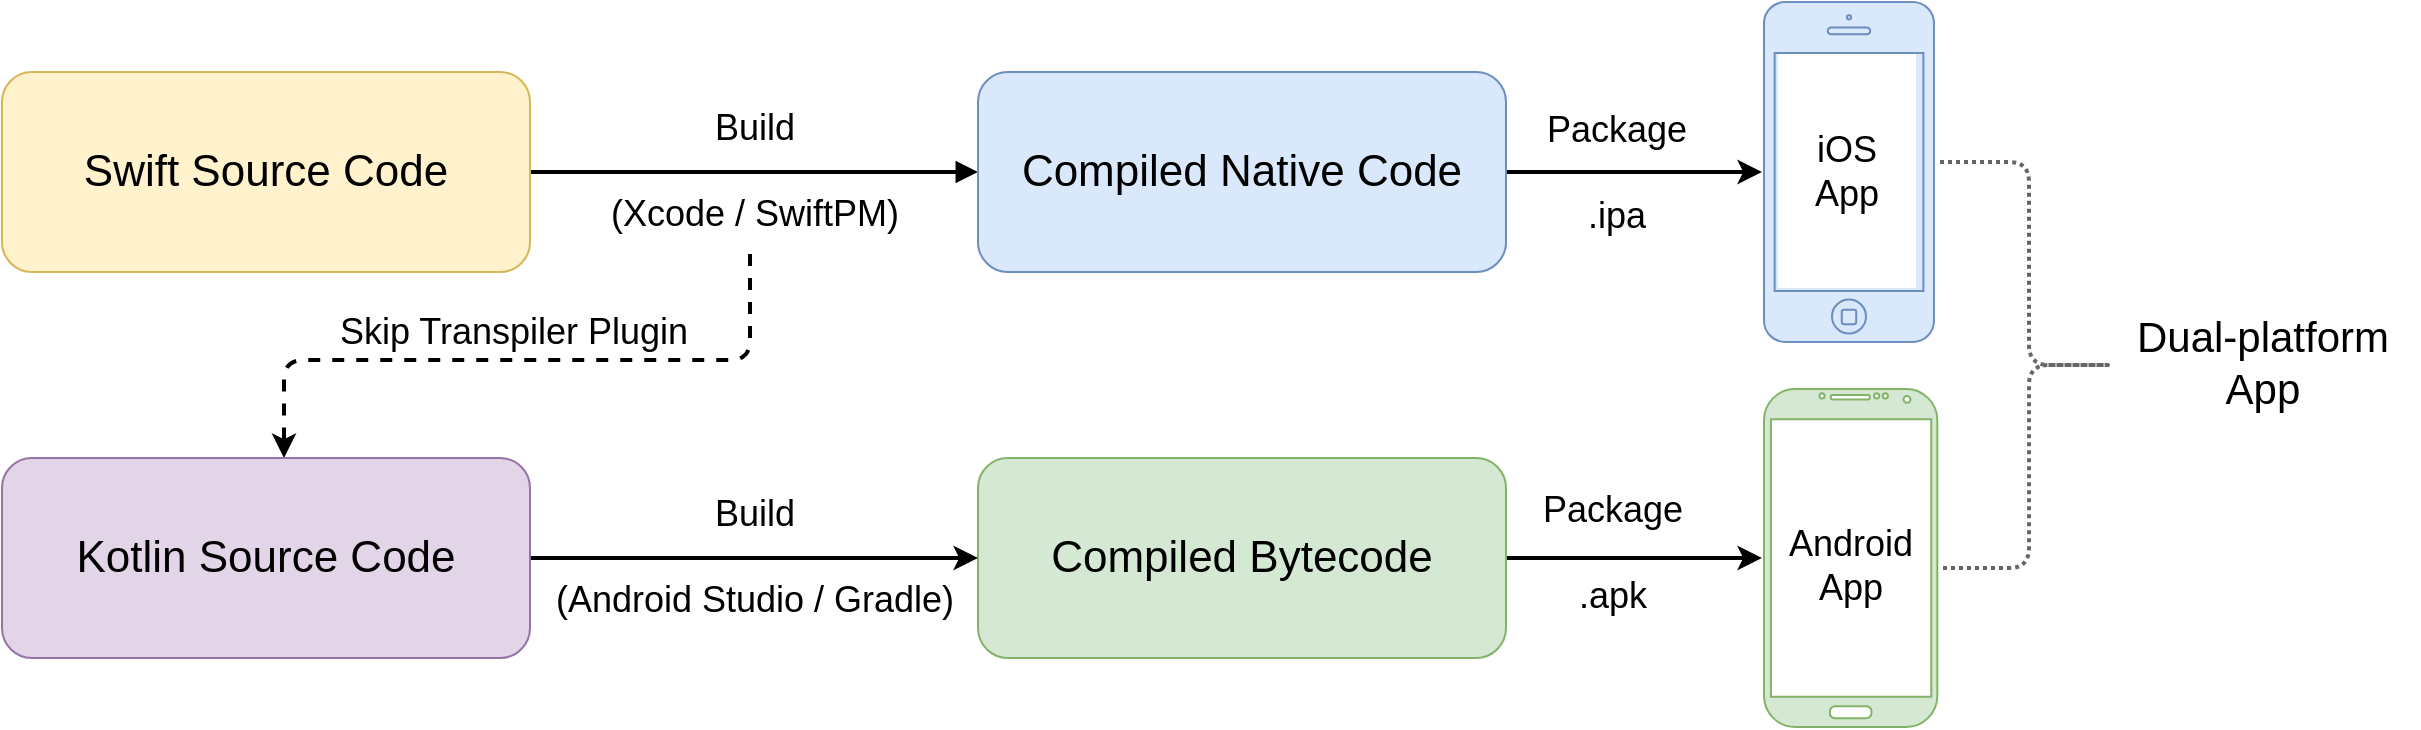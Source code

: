 <mxfile version="26.2.2" pages="14">
  <diagram name="app" id="c7558073-3199-34d8-9f00-42111426c3f3">
    <mxGraphModel dx="1026" dy="743" grid="0" gridSize="10" guides="1" tooltips="1" connect="1" arrows="1" fold="1" page="0" pageScale="1" pageWidth="1200" pageHeight="1600" background="#ffffff" math="0" shadow="0">
      <root>
        <mxCell id="0" />
        <mxCell id="1" parent="0" />
        <mxCell id="ydRg1D365hp7sbPTVuLe-101" value="" style="edgeStyle=orthogonalEdgeStyle;orthogonalLoop=1;jettySize=auto;html=1;exitX=1;exitY=0.5;exitDx=0;exitDy=0;entryX=0;entryY=0.5;entryDx=0;entryDy=0;endArrow=block;endFill=1;strokeWidth=2;" parent="1" source="ydRg1D365hp7sbPTVuLe-99" target="ydRg1D365hp7sbPTVuLe-100" edge="1">
          <mxGeometry relative="1" as="geometry" />
        </mxCell>
        <mxCell id="ydRg1D365hp7sbPTVuLe-107" value="Build&lt;br&gt;&lt;br style=&quot;font-size: 18px;&quot;&gt;(Xcode / SwiftPM)" style="edgeLabel;html=1;align=center;verticalAlign=middle;resizable=0;points=[];fontSize=18;labelBackgroundColor=none;" parent="ydRg1D365hp7sbPTVuLe-101" vertex="1" connectable="0">
          <mxGeometry x="-0.153" y="-1" relative="1" as="geometry">
            <mxPoint x="17" y="-1" as="offset" />
          </mxGeometry>
        </mxCell>
        <mxCell id="kpgRibpIZsiddVrAp_pB-104" style="edgeStyle=orthogonalEdgeStyle;rounded=1;orthogonalLoop=1;jettySize=auto;html=1;entryX=0.5;entryY=0;entryDx=0;entryDy=0;curved=0;dashed=1;strokeWidth=2;" parent="1" edge="1">
          <mxGeometry relative="1" as="geometry">
            <mxPoint x="597" y="311" as="sourcePoint" />
            <mxPoint x="364" y="413.0" as="targetPoint" />
            <Array as="points">
              <mxPoint x="364" y="364" />
            </Array>
          </mxGeometry>
        </mxCell>
        <mxCell id="kpgRibpIZsiddVrAp_pB-105" value="&lt;span style=&quot;font-weight: normal; font-size: 18px;&quot;&gt;&amp;nbsp;Skip Transpiler Plugin&lt;/span&gt;" style="edgeLabel;html=1;align=center;verticalAlign=middle;resizable=0;points=[];fontSize=18;fontStyle=1;labelBackgroundColor=none;" parent="kpgRibpIZsiddVrAp_pB-104" vertex="1" connectable="0">
          <mxGeometry x="0.086" relative="1" as="geometry">
            <mxPoint x="8" y="-14" as="offset" />
          </mxGeometry>
        </mxCell>
        <mxCell id="ydRg1D365hp7sbPTVuLe-99" value="Swift Source Code" style="rounded=1;whiteSpace=wrap;html=1;fontSize=22;fillColor=#fff2cc;strokeColor=#d6b656;fillStyle=auto;" parent="1" vertex="1">
          <mxGeometry x="223" y="220" width="264" height="100" as="geometry" />
        </mxCell>
        <mxCell id="ydRg1D365hp7sbPTVuLe-104" style="edgeStyle=orthogonalEdgeStyle;orthogonalLoop=1;jettySize=auto;html=1;exitX=1;exitY=0.5;exitDx=0;exitDy=0;entryX=0;entryY=0.5;entryDx=0;entryDy=0;strokeWidth=2;" parent="1" source="ydRg1D365hp7sbPTVuLe-100" edge="1">
          <mxGeometry relative="1" as="geometry">
            <mxPoint x="1103" y="270" as="targetPoint" />
          </mxGeometry>
        </mxCell>
        <mxCell id="ydRg1D365hp7sbPTVuLe-106" value="Package&lt;br style=&quot;font-size: 18px;&quot;&gt;&lt;br&gt;.ipa" style="edgeLabel;html=1;align=center;verticalAlign=middle;resizable=0;points=[];fontSize=18;labelBackgroundColor=none;" parent="ydRg1D365hp7sbPTVuLe-104" vertex="1" connectable="0">
          <mxGeometry x="-0.155" y="-1" relative="1" as="geometry">
            <mxPoint as="offset" />
          </mxGeometry>
        </mxCell>
        <mxCell id="ydRg1D365hp7sbPTVuLe-100" value="Compiled Native Code" style="rounded=1;whiteSpace=wrap;html=1;fontSize=22;fillColor=#dae8fc;strokeColor=#6c8ebf;" parent="1" vertex="1">
          <mxGeometry x="711" y="220" width="264" height="100" as="geometry" />
        </mxCell>
        <mxCell id="kpgRibpIZsiddVrAp_pB-99" style="edgeStyle=orthogonalEdgeStyle;rounded=0;orthogonalLoop=1;jettySize=auto;html=1;exitX=1;exitY=0.5;exitDx=0;exitDy=0;entryX=0;entryY=0.5;entryDx=0;entryDy=0;strokeWidth=2;" parent="1" source="kpgRibpIZsiddVrAp_pB-98" edge="1">
          <mxGeometry relative="1" as="geometry">
            <mxPoint x="1103" y="463" as="targetPoint" />
          </mxGeometry>
        </mxCell>
        <mxCell id="kpgRibpIZsiddVrAp_pB-100" value="Package&lt;br&gt;&lt;br style=&quot;font-size: 18px;&quot;&gt;.apk" style="edgeLabel;html=1;align=center;verticalAlign=middle;resizable=0;points=[];fontSize=18;labelBackgroundColor=none;" parent="kpgRibpIZsiddVrAp_pB-99" vertex="1" connectable="0">
          <mxGeometry x="-0.179" y="2" relative="1" as="geometry">
            <mxPoint as="offset" />
          </mxGeometry>
        </mxCell>
        <mxCell id="kpgRibpIZsiddVrAp_pB-98" value="Compiled Bytecode" style="rounded=1;whiteSpace=wrap;html=1;fontSize=22;fillColor=#d5e8d4;strokeColor=#82b366;" parent="1" vertex="1">
          <mxGeometry x="711" y="413" width="264" height="100" as="geometry" />
        </mxCell>
        <mxCell id="kpgRibpIZsiddVrAp_pB-102" style="edgeStyle=orthogonalEdgeStyle;rounded=0;orthogonalLoop=1;jettySize=auto;html=1;exitX=1;exitY=0.5;exitDx=0;exitDy=0;entryX=0;entryY=0.5;entryDx=0;entryDy=0;strokeWidth=2;" parent="1" source="kpgRibpIZsiddVrAp_pB-101" target="kpgRibpIZsiddVrAp_pB-98" edge="1">
          <mxGeometry relative="1" as="geometry" />
        </mxCell>
        <mxCell id="kpgRibpIZsiddVrAp_pB-103" value="Build&lt;br&gt;&lt;br style=&quot;font-size: 18px;&quot;&gt;(Android Studio / Gradle)" style="edgeLabel;html=1;align=center;verticalAlign=middle;resizable=0;points=[];fontSize=18;labelBackgroundColor=none;" parent="kpgRibpIZsiddVrAp_pB-102" vertex="1" connectable="0">
          <mxGeometry x="-0.25" y="1" relative="1" as="geometry">
            <mxPoint x="28" y="1" as="offset" />
          </mxGeometry>
        </mxCell>
        <mxCell id="kpgRibpIZsiddVrAp_pB-101" value="Kotlin Source Code" style="rounded=1;whiteSpace=wrap;html=1;fontSize=22;fillColor=#e1d5e7;strokeColor=#9673a6;fillStyle=auto;" parent="1" vertex="1">
          <mxGeometry x="223" y="413" width="264" height="100" as="geometry" />
        </mxCell>
        <mxCell id="kpgRibpIZsiddVrAp_pB-136" value="" style="verticalLabelPosition=bottom;verticalAlign=top;html=1;shadow=0;dashed=0;strokeWidth=1;shape=mxgraph.android.phone2;strokeColor=#82b366;fillColor=#d5e8d4;" parent="1" vertex="1">
          <mxGeometry x="1104" y="378.5" width="86.66" height="169" as="geometry" />
        </mxCell>
        <mxCell id="kpgRibpIZsiddVrAp_pB-137" value="&lt;font style=&quot;font-size: 18px;&quot;&gt;Android&lt;br&gt;App&lt;/font&gt;" style="text;html=1;align=center;verticalAlign=middle;resizable=0;points=[];autosize=1;strokeColor=none;fillColor=none;" parent="1" vertex="1">
          <mxGeometry x="1107.33" y="439" width="80" height="55" as="geometry" />
        </mxCell>
        <mxCell id="kpgRibpIZsiddVrAp_pB-138" value="" style="html=1;verticalLabelPosition=bottom;labelBackgroundColor=#ffffff;verticalAlign=top;shadow=0;dashed=0;strokeWidth=1;shape=mxgraph.ios7.misc.iphone;strokeColor=#6c8ebf;fillColor=#dae8fc;" parent="1" vertex="1">
          <mxGeometry x="1104" y="185" width="85" height="170" as="geometry" />
        </mxCell>
        <mxCell id="kpgRibpIZsiddVrAp_pB-140" value="&lt;font style=&quot;font-size: 18px;&quot;&gt;iOS&lt;br&gt;App&lt;/font&gt;" style="rounded=0;whiteSpace=wrap;html=1;strokeColor=none;" parent="1" vertex="1">
          <mxGeometry x="1111" y="211" width="69" height="117" as="geometry" />
        </mxCell>
        <mxCell id="kpgRibpIZsiddVrAp_pB-197" value="" style="shape=curlyBracket;whiteSpace=wrap;html=1;rounded=1;flipH=1;labelPosition=right;verticalLabelPosition=middle;align=left;verticalAlign=middle;strokeWidth=2;fillColor=#f5f5f5;fontColor=#333333;strokeColor=#666666;dashed=1;dashPattern=1 1;" parent="1" vertex="1">
          <mxGeometry x="1192" y="265" width="89" height="203" as="geometry" />
        </mxCell>
        <mxCell id="cAOs5muB-sIiOkaO60Qg-1" value="Dual-platform&lt;br style=&quot;font-size: 21px;&quot;&gt;App" style="text;strokeColor=none;align=center;fillColor=none;html=1;verticalAlign=middle;whiteSpace=wrap;rounded=0;fontSize=21;" parent="1" vertex="1">
          <mxGeometry x="1275" y="320.0" width="156.5" height="89.67" as="geometry" />
        </mxCell>
      </root>
    </mxGraphModel>
  </diagram>
  <diagram id="8X8Eh6OiF4WHIHoZJ3e5" name="testing">
    <mxGraphModel dx="863" dy="729" grid="0" gridSize="10" guides="1" tooltips="1" connect="1" arrows="1" fold="1" page="0" pageScale="1" pageWidth="1200" pageHeight="1600" math="0" shadow="0">
      <root>
        <mxCell id="0" />
        <mxCell id="1" parent="0" />
        <mxCell id="JpNpzkPMZi4xFwTM5_w0-1" value="" style="edgeStyle=orthogonalEdgeStyle;orthogonalLoop=1;jettySize=auto;html=1;exitX=1;exitY=0.5;exitDx=0;exitDy=0;entryX=0;entryY=0.5;entryDx=0;entryDy=0;endArrow=block;endFill=1;horizontal=0;strokeWidth=2;" parent="1" source="JpNpzkPMZi4xFwTM5_w0-7" target="JpNpzkPMZi4xFwTM5_w0-8" edge="1">
          <mxGeometry relative="1" as="geometry" />
        </mxCell>
        <mxCell id="JpNpzkPMZi4xFwTM5_w0-2" value="Run Tests&lt;br&gt;&lt;br style=&quot;font-size: 18px;&quot;&gt;(Xcode / SwiftPM)" style="edgeLabel;html=1;align=center;verticalAlign=middle;resizable=0;points=[];fontSize=18;labelBackgroundColor=none;" parent="JpNpzkPMZi4xFwTM5_w0-1" vertex="1" connectable="0">
          <mxGeometry x="-0.153" y="-1" relative="1" as="geometry">
            <mxPoint x="9" y="-2" as="offset" />
          </mxGeometry>
        </mxCell>
        <mxCell id="JpNpzkPMZi4xFwTM5_w0-3" style="edgeStyle=orthogonalEdgeStyle;rounded=1;orthogonalLoop=1;jettySize=auto;html=1;entryX=0.5;entryY=0;entryDx=0;entryDy=0;curved=0;dashed=1;strokeWidth=2;" parent="1" edge="1">
          <mxGeometry relative="1" as="geometry">
            <mxPoint x="543" y="278" as="sourcePoint" />
            <mxPoint x="270.69" y="388.0" as="targetPoint" />
            <Array as="points">
              <mxPoint x="270.69" y="339" />
            </Array>
          </mxGeometry>
        </mxCell>
        <mxCell id="JpNpzkPMZi4xFwTM5_w0-4" value="&lt;span style=&quot;font-weight: normal; font-size: 18px;&quot;&gt;&amp;nbsp;Skip Transpiler&amp;nbsp;&lt;font style=&quot;font-size: 18px;&quot;&gt;Plugin&lt;/font&gt;&lt;/span&gt;" style="edgeLabel;html=1;align=center;verticalAlign=middle;resizable=0;points=[];fontSize=18;fontStyle=1;labelBackgroundColor=none;" parent="JpNpzkPMZi4xFwTM5_w0-3" vertex="1" connectable="0">
          <mxGeometry x="0.086" relative="1" as="geometry">
            <mxPoint x="1" y="-12" as="offset" />
          </mxGeometry>
        </mxCell>
        <mxCell id="JpNpzkPMZi4xFwTM5_w0-6" value="Test&lt;br&gt;Parity" style="edgeLabel;html=1;align=left;verticalAlign=middle;resizable=0;points=[];fontSize=21;fontStyle=0;labelBackgroundColor=none;" parent="JpNpzkPMZi4xFwTM5_w0-3" vertex="1" connectable="0">
          <mxGeometry x="0.086" relative="1" as="geometry">
            <mxPoint x="736" y="14" as="offset" />
          </mxGeometry>
        </mxCell>
        <mxCell id="JpNpzkPMZi4xFwTM5_w0-7" value="Swift XCTest Source" style="rounded=1;whiteSpace=wrap;html=1;fontSize=22;fillColor=#fff2cc;strokeColor=#d6b656;fillStyle=auto;" parent="1" vertex="1">
          <mxGeometry x="129.69" y="195" width="264" height="100" as="geometry" />
        </mxCell>
        <mxCell id="JpNpzkPMZi4xFwTM5_w0-8" value="Local Tests&lt;br&gt;&lt;sub&gt;(macOS)&lt;/sub&gt;" style="rounded=1;whiteSpace=wrap;html=1;fontSize=22;fillColor=#dae8fc;strokeColor=#6c8ebf;" parent="1" vertex="1">
          <mxGeometry x="738.69" y="195" width="293" height="100" as="geometry" />
        </mxCell>
        <mxCell id="JpNpzkPMZi4xFwTM5_w0-9" value="Local Tests&lt;br&gt;&lt;sub&gt;(macOS / Robolectric)&lt;/sub&gt;" style="rounded=1;whiteSpace=wrap;html=1;fontSize=22;fillColor=#d5e8d4;strokeColor=#82b366;" parent="1" vertex="1">
          <mxGeometry x="739.69" y="388" width="293" height="100" as="geometry" />
        </mxCell>
        <mxCell id="JpNpzkPMZi4xFwTM5_w0-10" style="edgeStyle=orthogonalEdgeStyle;rounded=0;orthogonalLoop=1;jettySize=auto;html=1;exitX=1;exitY=0.5;exitDx=0;exitDy=0;entryX=0;entryY=0.5;entryDx=0;entryDy=0;strokeWidth=2;" parent="1" source="JpNpzkPMZi4xFwTM5_w0-12" target="JpNpzkPMZi4xFwTM5_w0-9" edge="1">
          <mxGeometry relative="1" as="geometry" />
        </mxCell>
        <mxCell id="JpNpzkPMZi4xFwTM5_w0-11" value="Run Tests&lt;br&gt;&lt;br style=&quot;font-size: 18px;&quot;&gt;(Android Studio / Gradle)" style="edgeLabel;html=1;align=center;verticalAlign=middle;resizable=0;points=[];fontSize=18;labelBackgroundColor=none;" parent="JpNpzkPMZi4xFwTM5_w0-10" vertex="1" connectable="0">
          <mxGeometry x="-0.25" y="1" relative="1" as="geometry">
            <mxPoint x="21" y="1" as="offset" />
          </mxGeometry>
        </mxCell>
        <mxCell id="JpNpzkPMZi4xFwTM5_w0-12" value="Kotlin JUnit Source" style="rounded=1;whiteSpace=wrap;html=1;fontSize=22;fillColor=#e1d5e7;strokeColor=#9673a6;fillStyle=auto;" parent="1" vertex="1">
          <mxGeometry x="129.69" y="388" width="264" height="100" as="geometry" />
        </mxCell>
        <mxCell id="JpNpzkPMZi4xFwTM5_w0-14" style="edgeStyle=none;rounded=1;orthogonalLoop=1;jettySize=auto;html=1;entryX=0;entryY=0.5;entryDx=0;entryDy=0;curved=0;strokeWidth=2;" parent="1" target="JpNpzkPMZi4xFwTM5_w0-15" edge="1">
          <mxGeometry relative="1" as="geometry">
            <mxPoint x="695.382" y="242.769" as="targetPoint" />
            <mxPoint x="696.69" y="243" as="sourcePoint" />
            <Array as="points">
              <mxPoint x="696.69" y="120" />
            </Array>
          </mxGeometry>
        </mxCell>
        <mxCell id="JpNpzkPMZi4xFwTM5_w0-15" value="Connected Tests&lt;br&gt;&lt;sub&gt;(iOS Simulator / Device)&lt;/sub&gt;" style="rounded=1;whiteSpace=wrap;html=1;fontSize=22;fillColor=#dae8fc;strokeColor=#6c8ebf;" parent="1" vertex="1">
          <mxGeometry x="739.69" y="70" width="293" height="100" as="geometry" />
        </mxCell>
        <mxCell id="JpNpzkPMZi4xFwTM5_w0-16" value="Connected Tests&lt;br&gt;&lt;sub&gt;(Android Emulator / Device)&lt;/sub&gt;" style="rounded=1;whiteSpace=wrap;html=1;fontSize=22;fillColor=#d5e8d4;strokeColor=#82b366;" parent="1" vertex="1">
          <mxGeometry x="739.69" y="523" width="293" height="100" as="geometry" />
        </mxCell>
        <mxCell id="JpNpzkPMZi4xFwTM5_w0-17" style="edgeStyle=none;rounded=1;orthogonalLoop=1;jettySize=auto;html=1;curved=0;strokeWidth=2;" parent="1" edge="1">
          <mxGeometry relative="1" as="geometry">
            <mxPoint x="739.69" y="571" as="targetPoint" />
            <mxPoint x="696.69" y="439" as="sourcePoint" />
            <Array as="points">
              <mxPoint x="696.69" y="571" />
            </Array>
          </mxGeometry>
        </mxCell>
        <mxCell id="JpNpzkPMZi4xFwTM5_w0-18" value="" style="shape=curlyBracket;whiteSpace=wrap;html=1;rounded=1;flipH=1;labelPosition=right;verticalLabelPosition=middle;align=left;verticalAlign=middle;strokeWidth=2;fillColor=#f5f5f5;fontColor=#333333;strokeColor=#666666;dashed=1;dashPattern=1 1;" parent="1" vertex="1">
          <mxGeometry x="1033.69" y="119" width="89" height="465" as="geometry" />
        </mxCell>
        <mxCell id="JpNpzkPMZi4xFwTM5_w0-19" value="" style="shape=curlyBracket;whiteSpace=wrap;html=1;rounded=1;flipH=1;labelPosition=right;verticalLabelPosition=middle;align=left;verticalAlign=middle;strokeWidth=2;fillColor=#f5f5f5;fontColor=#333333;strokeColor=#666666;dashed=1;dashPattern=1 1;" parent="1" vertex="1">
          <mxGeometry x="1033.69" y="250" width="89" height="203" as="geometry" />
        </mxCell>
      </root>
    </mxGraphModel>
  </diagram>
  <diagram id="scPuAvMtTnTLqgJ-czZf" name="ui">
    <mxGraphModel dx="1433" dy="572" grid="0" gridSize="10" guides="1" tooltips="1" connect="1" arrows="1" fold="1" page="0" pageScale="1" pageWidth="1200" pageHeight="1600" math="0" shadow="0">
      <root>
        <mxCell id="0" />
        <mxCell id="1" parent="0" />
        <mxCell id="1Nkree-5bMbzlfmYA3V_-1" value="&lt;span style=&quot;&quot;&gt;Interface&lt;br&gt;&lt;/span&gt;Parity" style="edgeLabel;html=1;align=left;verticalAlign=middle;resizable=0;points=[];fontSize=21;fontStyle=0;labelBackgroundColor=none;" parent="1" vertex="1" connectable="0">
          <mxGeometry x="1248.357" y="932" as="geometry" />
        </mxCell>
        <mxCell id="1Nkree-5bMbzlfmYA3V_-2" value="" style="edgeStyle=orthogonalEdgeStyle;orthogonalLoop=1;jettySize=auto;html=1;exitX=1;exitY=0.5;exitDx=0;exitDy=0;entryX=0;entryY=0.5;entryDx=0;entryDy=0;endArrow=block;endFill=1;strokeWidth=2;" parent="1" source="1Nkree-5bMbzlfmYA3V_-6" target="1Nkree-5bMbzlfmYA3V_-8" edge="1">
          <mxGeometry relative="1" as="geometry" />
        </mxCell>
        <mxCell id="1Nkree-5bMbzlfmYA3V_-3" value="Preview &amp;amp; Build&lt;br&gt;&lt;br style=&quot;font-size: 18px;&quot;&gt;Xcode" style="edgeLabel;html=1;align=center;verticalAlign=middle;resizable=0;points=[];fontSize=18;labelBackgroundColor=none;" parent="1Nkree-5bMbzlfmYA3V_-2" vertex="1" connectable="0">
          <mxGeometry x="-0.153" y="-1" relative="1" as="geometry">
            <mxPoint x="17" y="-1" as="offset" />
          </mxGeometry>
        </mxCell>
        <mxCell id="1Nkree-5bMbzlfmYA3V_-4" style="edgeStyle=orthogonalEdgeStyle;rounded=1;orthogonalLoop=1;jettySize=auto;html=1;entryX=0.5;entryY=0;entryDx=0;entryDy=0;curved=0;dashed=1;strokeWidth=2;" parent="1" edge="1">
          <mxGeometry relative="1" as="geometry">
            <mxPoint x="546" y="861" as="sourcePoint" />
            <mxPoint x="330.69" y="972" as="targetPoint" />
            <Array as="points">
              <mxPoint x="330.69" y="923" />
            </Array>
          </mxGeometry>
        </mxCell>
        <mxCell id="1Nkree-5bMbzlfmYA3V_-5" value="&lt;span style=&quot;font-size: 18px;&quot;&gt;&amp;nbsp;Skip Transpiler Plugin&lt;/span&gt;" style="edgeLabel;html=1;align=center;verticalAlign=middle;resizable=0;points=[];fontSize=18;fontStyle=0;labelBackgroundColor=none;" parent="1Nkree-5bMbzlfmYA3V_-4" vertex="1" connectable="0">
          <mxGeometry x="0.086" relative="1" as="geometry">
            <mxPoint x="3" y="-17" as="offset" />
          </mxGeometry>
        </mxCell>
        <mxCell id="1Nkree-5bMbzlfmYA3V_-6" value="SwiftUI Source" style="rounded=1;whiteSpace=wrap;html=1;fontSize=22;fillColor=#fff2cc;strokeColor=#d6b656;fillStyle=auto;" parent="1" vertex="1">
          <mxGeometry x="189.69" y="779" width="264" height="100" as="geometry" />
        </mxCell>
        <mxCell id="1Nkree-5bMbzlfmYA3V_-7" style="edgeStyle=orthogonalEdgeStyle;orthogonalLoop=1;jettySize=auto;html=1;exitX=1;exitY=0.5;exitDx=0;exitDy=0;entryX=0.007;entryY=0.461;entryDx=0;entryDy=0;strokeWidth=2;entryPerimeter=0;" parent="1" source="1Nkree-5bMbzlfmYA3V_-8" target="1Nkree-5bMbzlfmYA3V_-18" edge="1">
          <mxGeometry relative="1" as="geometry">
            <mxPoint x="1019.69" y="829" as="targetPoint" />
          </mxGeometry>
        </mxCell>
        <mxCell id="1Nkree-5bMbzlfmYA3V_-8" value="Native iOS Interface&lt;br&gt;&lt;sub&gt;(SwiftUI &amp;amp; UIKit)&lt;/sub&gt;" style="rounded=1;whiteSpace=wrap;html=1;fontSize=22;fillColor=#dae8fc;strokeColor=#6c8ebf;" parent="1" vertex="1">
          <mxGeometry x="627.69" y="779" width="264" height="100" as="geometry" />
        </mxCell>
        <mxCell id="1Nkree-5bMbzlfmYA3V_-9" style="edgeStyle=orthogonalEdgeStyle;rounded=0;orthogonalLoop=1;jettySize=auto;html=1;exitX=1;exitY=0.5;exitDx=0;exitDy=0;entryX=0.008;entryY=0.469;entryDx=0;entryDy=0;strokeWidth=2;entryPerimeter=0;" parent="1" source="1Nkree-5bMbzlfmYA3V_-10" target="1Nkree-5bMbzlfmYA3V_-17" edge="1">
          <mxGeometry relative="1" as="geometry">
            <mxPoint x="1019.69" y="1022" as="targetPoint" />
          </mxGeometry>
        </mxCell>
        <mxCell id="1Nkree-5bMbzlfmYA3V_-10" value="Native Android Interface&lt;br&gt;&lt;sub&gt;(Jetpack Compose)&lt;/sub&gt;" style="rounded=1;whiteSpace=wrap;html=1;fontSize=22;fillColor=#d5e8d4;strokeColor=#82b366;" parent="1" vertex="1">
          <mxGeometry x="627.69" y="974" width="264" height="100" as="geometry" />
        </mxCell>
        <mxCell id="1Nkree-5bMbzlfmYA3V_-11" style="edgeStyle=orthogonalEdgeStyle;rounded=0;orthogonalLoop=1;jettySize=auto;html=1;exitX=1;exitY=0.5;exitDx=0;exitDy=0;entryX=0;entryY=0.5;entryDx=0;entryDy=0;strokeWidth=2;" parent="1" source="1Nkree-5bMbzlfmYA3V_-15" target="1Nkree-5bMbzlfmYA3V_-10" edge="1">
          <mxGeometry relative="1" as="geometry" />
        </mxCell>
        <mxCell id="1Nkree-5bMbzlfmYA3V_-12" value="Build&lt;br&gt;&lt;br style=&quot;font-size: 18px;&quot;&gt;Android Studio" style="edgeLabel;html=1;align=center;verticalAlign=middle;resizable=0;points=[];fontSize=18;labelBackgroundColor=none;" parent="1Nkree-5bMbzlfmYA3V_-11" vertex="1" connectable="0">
          <mxGeometry x="-0.25" y="1" relative="1" as="geometry">
            <mxPoint x="21" y="1" as="offset" />
          </mxGeometry>
        </mxCell>
        <mxCell id="1Nkree-5bMbzlfmYA3V_-13" value="iPhone&lt;br&gt;&lt;br&gt;Simulator / Device" style="edgeLabel;html=1;align=center;verticalAlign=middle;resizable=0;points=[];fontSize=18;labelBackgroundColor=none;" parent="1Nkree-5bMbzlfmYA3V_-11" vertex="1" connectable="0">
          <mxGeometry x="-0.25" y="1" relative="1" as="geometry">
            <mxPoint x="457" y="-197" as="offset" />
          </mxGeometry>
        </mxCell>
        <mxCell id="1Nkree-5bMbzlfmYA3V_-14" value="Android&lt;br&gt;&lt;br&gt;Emulator / Device" style="edgeLabel;html=1;align=center;verticalAlign=middle;resizable=0;points=[];fontSize=18;labelBackgroundColor=none;" parent="1Nkree-5bMbzlfmYA3V_-11" vertex="1" connectable="0">
          <mxGeometry x="-0.25" y="1" relative="1" as="geometry">
            <mxPoint x="457" as="offset" />
          </mxGeometry>
        </mxCell>
        <mxCell id="1Nkree-5bMbzlfmYA3V_-15" value="SkipUI Kotlin Source" style="rounded=1;whiteSpace=wrap;html=1;fontSize=22;fillColor=#e1d5e7;strokeColor=#9673a6;fillStyle=auto;" parent="1" vertex="1">
          <mxGeometry x="189.69" y="974" width="264" height="100" as="geometry" />
        </mxCell>
        <mxCell id="1Nkree-5bMbzlfmYA3V_-17" value="" style="verticalLabelPosition=bottom;verticalAlign=top;html=1;shadow=0;dashed=0;strokeWidth=1;shape=mxgraph.android.phone2;strokeColor=#82b366;fillColor=#d5e8d4;" parent="1" vertex="1">
          <mxGeometry x="1070.69" y="944.5" width="86.66" height="169" as="geometry" />
        </mxCell>
        <mxCell id="1Nkree-5bMbzlfmYA3V_-18" value="" style="html=1;verticalLabelPosition=bottom;labelBackgroundColor=#ffffff;verticalAlign=top;shadow=0;dashed=0;strokeWidth=1;shape=mxgraph.ios7.misc.iphone;strokeColor=#6c8ebf;fillColor=#dae8fc;" parent="1" vertex="1">
          <mxGeometry x="1070" y="750.5" width="85" height="170" as="geometry" />
        </mxCell>
        <mxCell id="1Nkree-5bMbzlfmYA3V_-19" value="" style="rounded=0;whiteSpace=wrap;html=1;strokeColor=none;" parent="1" vertex="1">
          <mxGeometry x="1077.69" y="776" width="69" height="117" as="geometry" />
        </mxCell>
        <mxCell id="1Nkree-5bMbzlfmYA3V_-20" value="" style="strokeWidth=1;shadow=0;dashed=0;align=center;html=1;shape=mxgraph.mockup.buttons.button;strokeColor=#82b366;mainText=;buttonStyle=round;fontSize=17;fontStyle=1;fillColor=#d5e8d4;whiteSpace=wrap;fillStyle=auto;gradientColor=#97d077;" parent="1" vertex="1">
          <mxGeometry x="1083.19" y="982" width="60" height="20" as="geometry" />
        </mxCell>
        <mxCell id="1Nkree-5bMbzlfmYA3V_-21" value="" style="strokeWidth=1;shadow=0;dashed=0;align=center;html=1;shape=mxgraph.mockup.buttons.button;strokeColor=#82b366;mainText=;buttonStyle=round;fontSize=17;fontStyle=1;fillColor=#d5e8d4;whiteSpace=wrap;fillStyle=auto;gradientColor=#97d077;" parent="1" vertex="1">
          <mxGeometry x="1083.19" y="1014" width="60" height="20" as="geometry" />
        </mxCell>
        <mxCell id="1Nkree-5bMbzlfmYA3V_-22" value="" style="strokeWidth=1;shadow=0;dashed=0;align=center;html=1;shape=mxgraph.mockup.buttons.button;strokeColor=#82b366;mainText=;buttonStyle=round;fontSize=17;fontStyle=1;fillColor=#d5e8d4;whiteSpace=wrap;fillStyle=auto;gradientColor=#97d077;" parent="1" vertex="1">
          <mxGeometry x="1083.19" y="1046" width="60" height="20" as="geometry" />
        </mxCell>
        <mxCell id="1Nkree-5bMbzlfmYA3V_-23" value="" style="strokeWidth=1;shadow=0;dashed=0;align=center;html=1;shape=mxgraph.mockup.buttons.button;strokeColor=#6c8ebf;mainText=;buttonStyle=round;fontSize=17;fontStyle=1;fillColor=#dae8fc;whiteSpace=wrap;fillStyle=auto;gradientColor=#7ea6e0;" parent="1" vertex="1">
          <mxGeometry x="1083.19" y="787" width="60" height="20" as="geometry" />
        </mxCell>
        <mxCell id="1Nkree-5bMbzlfmYA3V_-24" value="" style="strokeWidth=1;shadow=0;dashed=0;align=center;html=1;shape=mxgraph.mockup.buttons.button;strokeColor=#6c8ebf;mainText=;buttonStyle=round;fontSize=17;fontStyle=1;fillColor=#dae8fc;whiteSpace=wrap;fillStyle=auto;gradientColor=#7ea6e0;" parent="1" vertex="1">
          <mxGeometry x="1083.19" y="819" width="60" height="20" as="geometry" />
        </mxCell>
        <mxCell id="1Nkree-5bMbzlfmYA3V_-25" value="" style="strokeWidth=1;shadow=0;dashed=0;align=center;html=1;shape=mxgraph.mockup.buttons.button;strokeColor=#6c8ebf;mainText=;buttonStyle=round;fontSize=17;fontStyle=1;fillColor=#dae8fc;whiteSpace=wrap;fillStyle=auto;gradientColor=#7ea6e0;" parent="1" vertex="1">
          <mxGeometry x="1083.19" y="851" width="60" height="20" as="geometry" />
        </mxCell>
        <mxCell id="1Nkree-5bMbzlfmYA3V_-26" value="" style="shape=curlyBracket;whiteSpace=wrap;html=1;rounded=1;flipH=1;labelPosition=right;verticalLabelPosition=middle;align=left;verticalAlign=middle;strokeWidth=2;fillColor=#f5f5f5;fontColor=#333333;strokeColor=#666666;dashed=1;dashPattern=1 1;" parent="1" vertex="1">
          <mxGeometry x="1158.69" y="828" width="89" height="203" as="geometry" />
        </mxCell>
      </root>
    </mxGraphModel>
  </diagram>
  <diagram id="QqPOUcaZ5ELQ9Z7wChY7" name="config">
    <mxGraphModel dx="1433" dy="972" grid="0" gridSize="10" guides="1" tooltips="1" connect="1" arrows="1" fold="1" page="0" pageScale="1" pageWidth="1200" pageHeight="1600" math="0" shadow="0">
      <root>
        <mxCell id="0" />
        <mxCell id="1" parent="0" />
        <mxCell id="Fm4-d5ddhm65HStjjKhL-3" style="edgeStyle=orthogonalEdgeStyle;rounded=0;orthogonalLoop=1;jettySize=auto;html=1;exitX=1;exitY=0.25;exitDx=0;exitDy=0;entryX=0;entryY=0.5;entryDx=0;entryDy=0;strokeWidth=2;strokeColor=default;endArrow=none;endFill=0;startArrow=box;startFill=0;" edge="1" parent="1" source="lpcDWlSq0RCuaKUp5d8I-6" target="Fm4-d5ddhm65HStjjKhL-1">
          <mxGeometry relative="1" as="geometry" />
        </mxCell>
        <mxCell id="Fm4-d5ddhm65HStjjKhL-4" style="edgeStyle=orthogonalEdgeStyle;rounded=0;orthogonalLoop=1;jettySize=auto;html=1;exitX=1;exitY=0.75;exitDx=0;exitDy=0;entryX=0;entryY=0.5;entryDx=0;entryDy=0;strokeWidth=2;" edge="1" parent="1" source="lpcDWlSq0RCuaKUp5d8I-6" target="lpcDWlSq0RCuaKUp5d8I-11">
          <mxGeometry relative="1" as="geometry" />
        </mxCell>
        <mxCell id="lpcDWlSq0RCuaKUp5d8I-6" value="&lt;pre&gt;Skip.env&lt;/pre&gt;" style="rounded=1;whiteSpace=wrap;html=1;fontSize=22;fillColor=#fff2cc;strokeColor=#d6b656;fillStyle=auto;fontFamily=Courier New;fontStyle=0;verticalAlign=top;" vertex="1" parent="1">
          <mxGeometry x="119" y="121" width="315" height="295" as="geometry" />
        </mxCell>
        <mxCell id="lpcDWlSq0RCuaKUp5d8I-7" value="iOS App" style="rounded=1;whiteSpace=wrap;html=1;fontSize=22;fillColor=#dae8fc;strokeColor=#6c8ebf;" vertex="1" parent="1">
          <mxGeometry x="970.69" y="94" width="293" height="100" as="geometry" />
        </mxCell>
        <mxCell id="lpcDWlSq0RCuaKUp5d8I-8" value="Android App" style="rounded=1;whiteSpace=wrap;html=1;fontSize=22;fillColor=#d5e8d4;strokeColor=#82b366;" vertex="1" parent="1">
          <mxGeometry x="970.69" y="341" width="293" height="100" as="geometry" />
        </mxCell>
        <mxCell id="lpcDWlSq0RCuaKUp5d8I-9" style="edgeStyle=orthogonalEdgeStyle;rounded=0;orthogonalLoop=1;jettySize=auto;html=1;exitX=1;exitY=0.5;exitDx=0;exitDy=0;entryX=0;entryY=0.5;entryDx=0;entryDy=0;strokeWidth=2;" edge="1" parent="1" source="lpcDWlSq0RCuaKUp5d8I-11" target="lpcDWlSq0RCuaKUp5d8I-8">
          <mxGeometry relative="1" as="geometry" />
        </mxCell>
        <mxCell id="lpcDWlSq0RCuaKUp5d8I-11" value="&lt;pre&gt;&lt;sub&gt;Android/app/src/main/&lt;br&gt;&lt;/sub&gt;AndroidManifest.xml&lt;/pre&gt;" style="rounded=1;whiteSpace=wrap;html=1;fontSize=22;fillColor=#d5e8d4;strokeColor=#82b366;fillStyle=auto;fontFamily=Courier New;" vertex="1" parent="1">
          <mxGeometry x="510" y="292" width="299" height="100" as="geometry" />
        </mxCell>
        <mxCell id="Fm4-d5ddhm65HStjjKhL-2" style="edgeStyle=orthogonalEdgeStyle;rounded=0;orthogonalLoop=1;jettySize=auto;html=1;exitX=1;exitY=0.5;exitDx=0;exitDy=0;entryX=0;entryY=0.5;entryDx=0;entryDy=0;strokeWidth=2;" edge="1" parent="1" source="Fm4-d5ddhm65HStjjKhL-1" target="lpcDWlSq0RCuaKUp5d8I-7">
          <mxGeometry relative="1" as="geometry" />
        </mxCell>
        <mxCell id="Fm4-d5ddhm65HStjjKhL-1" value="&lt;pre&gt;&lt;sub&gt;Darwin/&lt;br&gt;&lt;/sub&gt;AppName.xcconfig&lt;/pre&gt;" style="rounded=1;whiteSpace=wrap;html=1;fontSize=22;fillColor=#dae8fc;strokeColor=#6c8ebf;fillStyle=auto;fontFamily=Courier New;" vertex="1" parent="1">
          <mxGeometry x="510" y="145" width="300" height="100" as="geometry" />
        </mxCell>
        <mxCell id="Fm4-d5ddhm65HStjjKhL-8" value="PRODUCT_NAME" style="text;whiteSpace=wrap;fontFamily=Courier New;fontSize=18;align=right;" vertex="1" parent="1">
          <mxGeometry x="114.003" y="184" width="300" height="36" as="geometry" />
        </mxCell>
        <mxCell id="Fm4-d5ddhm65HStjjKhL-9" value="ANDROID_PACKAGE_NAME" style="text;whiteSpace=wrap;fontFamily=Courier New;fontSize=18;align=right;" vertex="1" parent="1">
          <mxGeometry x="114.003" y="364.997" width="300" height="36" as="geometry" />
        </mxCell>
        <mxCell id="Fm4-d5ddhm65HStjjKhL-10" value="SKIP_PROJECT_NAME" style="text;whiteSpace=wrap;fontFamily=Courier New;fontSize=18;align=right;" vertex="1" parent="1">
          <mxGeometry x="114.003" y="329" width="300" height="36" as="geometry" />
        </mxCell>
        <mxCell id="Fm4-d5ddhm65HStjjKhL-16" value="MARKETING_VERSION" style="text;whiteSpace=wrap;fontFamily=Courier New;fontSize=18;align=right;" vertex="1" parent="1">
          <mxGeometry x="114.003" y="220" width="300" height="36" as="geometry" />
        </mxCell>
        <mxCell id="TRsbRSY6Cj9P_WULUbfD-7" style="edgeStyle=orthogonalEdgeStyle;rounded=0;orthogonalLoop=1;jettySize=auto;html=1;exitX=1;exitY=0.5;exitDx=0;exitDy=0;entryX=0;entryY=0.5;entryDx=0;entryDy=0;strokeWidth=2;" edge="1" parent="1" source="TRsbRSY6Cj9P_WULUbfD-5" target="lpcDWlSq0RCuaKUp5d8I-7">
          <mxGeometry relative="1" as="geometry" />
        </mxCell>
        <mxCell id="TRsbRSY6Cj9P_WULUbfD-5" value="&lt;pre&gt;Package.swift&lt;/pre&gt;" style="rounded=1;whiteSpace=wrap;html=1;fontSize=22;fillColor=#dae8fc;strokeColor=#6c8ebf;fillStyle=auto;fontFamily=Courier New;" vertex="1" parent="1">
          <mxGeometry x="510" y="21" width="300" height="100" as="geometry" />
        </mxCell>
        <mxCell id="TRsbRSY6Cj9P_WULUbfD-8" style="edgeStyle=orthogonalEdgeStyle;rounded=0;orthogonalLoop=1;jettySize=auto;html=1;exitX=1;exitY=0.5;exitDx=0;exitDy=0;entryX=0;entryY=0.5;entryDx=0;entryDy=0;strokeWidth=2;" edge="1" parent="1" source="TRsbRSY6Cj9P_WULUbfD-6" target="lpcDWlSq0RCuaKUp5d8I-8">
          <mxGeometry relative="1" as="geometry" />
        </mxCell>
        <mxCell id="TRsbRSY6Cj9P_WULUbfD-6" value="&lt;pre&gt;&lt;sub&gt;Sources/AppModule/Skip/&lt;br&gt;&lt;/sub&gt;skip.yml&lt;/pre&gt;" style="rounded=1;whiteSpace=wrap;html=1;fontSize=22;fillColor=#d5e8d4;strokeColor=#82b366;fillStyle=auto;fontFamily=Courier New;" vertex="1" parent="1">
          <mxGeometry x="510" y="414" width="299" height="100" as="geometry" />
        </mxCell>
        <mxCell id="PAk9zV1mwlWmAeL3NoVJ-1" value="Maven/Gradle Dependencies" style="edgeLabel;html=1;align=center;verticalAlign=middle;resizable=0;points=[];fontSize=18;labelBackgroundColor=none;fontStyle=2" vertex="1" connectable="0" parent="1">
          <mxGeometry x="659.496" y="501" as="geometry" />
        </mxCell>
        <mxCell id="PAk9zV1mwlWmAeL3NoVJ-2" value="SwiftPM Dependencies" style="edgeLabel;html=1;align=center;verticalAlign=middle;resizable=0;points=[];fontSize=18;labelBackgroundColor=none;fontStyle=2" vertex="1" connectable="0" parent="1">
          <mxGeometry x="886.996" y="94" as="geometry">
            <mxPoint x="-229" y="15" as="offset" />
          </mxGeometry>
        </mxCell>
        <mxCell id="0wLZvZAermHzzVjkpiYD-2" value="CURRENT_PROJECT_VERSION" style="text;whiteSpace=wrap;fontFamily=Courier New;fontSize=18;align=right;" vertex="1" parent="1">
          <mxGeometry x="114.003" y="256" width="300" height="36" as="geometry" />
        </mxCell>
        <mxCell id="0wLZvZAermHzzVjkpiYD-3" value="Configuration" style="text;strokeColor=none;align=right;fillColor=none;html=1;verticalAlign=middle;whiteSpace=wrap;rounded=0;fontSize=28;fontStyle=1" vertex="1" parent="1">
          <mxGeometry x="20.62" y="21" width="363.38" height="30" as="geometry" />
        </mxCell>
        <mxCell id="0wLZvZAermHzzVjkpiYD-4" value="PRODUCT_BUNDLE_IDENTIFIER" style="text;whiteSpace=wrap;fontFamily=Courier New;fontSize=18;align=right;" vertex="1" parent="1">
          <mxGeometry x="114.003" y="293" width="300" height="36" as="geometry" />
        </mxCell>
      </root>
    </mxGraphModel>
  </diagram>
  <diagram id="nSRWg-OIy5cmb1aD9-aY" name="localization">
    <mxGraphModel dx="2150" dy="1458" grid="0" gridSize="10" guides="1" tooltips="1" connect="1" arrows="1" fold="1" page="0" pageScale="1" pageWidth="1200" pageHeight="1600" math="0" shadow="0">
      <root>
        <mxCell id="0" />
        <mxCell id="1" parent="0" />
        <mxCell id="Ut0zCWoYlhtZvTBrvydT-1" value="Localization" style="text;strokeColor=none;align=right;fillColor=none;html=1;verticalAlign=middle;whiteSpace=wrap;rounded=0;fontSize=28;fontStyle=1" vertex="1" parent="1">
          <mxGeometry x="20.62" y="21" width="363.38" height="30" as="geometry" />
        </mxCell>
      </root>
    </mxGraphModel>
  </diagram>
  <diagram id="fOLX7sWrOfUAaHJMw1rX" name="gradle">
    <mxGraphModel dx="1433" dy="972" grid="0" gridSize="10" guides="1" tooltips="1" connect="1" arrows="1" fold="1" page="0" pageScale="1" pageWidth="1200" pageHeight="1600" math="0" shadow="0">
      <root>
        <mxCell id="0" />
        <mxCell id="1" parent="0" />
        <mxCell id="baZupCLtGflhTfUBvAym-1" value="" style="edgeStyle=orthogonalEdgeStyle;orthogonalLoop=1;jettySize=auto;html=1;exitX=1;exitY=0.5;exitDx=0;exitDy=0;entryX=0;entryY=0.5;entryDx=0;entryDy=0;endArrow=block;endFill=1;horizontal=0;strokeWidth=2;" edge="1" parent="1" source="baZupCLtGflhTfUBvAym-6" target="baZupCLtGflhTfUBvAym-7">
          <mxGeometry relative="1" as="geometry" />
        </mxCell>
        <mxCell id="baZupCLtGflhTfUBvAym-2" value="Run Tests&lt;br&gt;&lt;br style=&quot;font-size: 18px;&quot;&gt;(Xcode / SwiftPM)" style="edgeLabel;html=1;align=center;verticalAlign=middle;resizable=0;points=[];fontSize=18;labelBackgroundColor=none;" vertex="1" connectable="0" parent="baZupCLtGflhTfUBvAym-1">
          <mxGeometry x="-0.153" y="-1" relative="1" as="geometry">
            <mxPoint x="9" y="-2" as="offset" />
          </mxGeometry>
        </mxCell>
        <mxCell id="baZupCLtGflhTfUBvAym-3" style="edgeStyle=orthogonalEdgeStyle;rounded=1;orthogonalLoop=1;jettySize=auto;html=1;entryX=0.5;entryY=0;entryDx=0;entryDy=0;curved=0;dashed=1;strokeWidth=2;" edge="1" parent="1">
          <mxGeometry relative="1" as="geometry">
            <mxPoint x="543" y="278" as="sourcePoint" />
            <mxPoint x="270.69" y="388.0" as="targetPoint" />
            <Array as="points">
              <mxPoint x="270.69" y="339" />
            </Array>
          </mxGeometry>
        </mxCell>
        <mxCell id="baZupCLtGflhTfUBvAym-4" value="&lt;span style=&quot;font-weight: normal; font-size: 18px;&quot;&gt;&amp;nbsp;Skip Transpiler&amp;nbsp;&lt;font style=&quot;font-size: 18px;&quot;&gt;Plugin&lt;/font&gt;&lt;/span&gt;" style="edgeLabel;html=1;align=center;verticalAlign=middle;resizable=0;points=[];fontSize=18;fontStyle=1;labelBackgroundColor=none;" vertex="1" connectable="0" parent="baZupCLtGflhTfUBvAym-3">
          <mxGeometry x="0.086" relative="1" as="geometry">
            <mxPoint x="1" y="-12" as="offset" />
          </mxGeometry>
        </mxCell>
        <mxCell id="baZupCLtGflhTfUBvAym-5" value="Test&lt;br&gt;Parity" style="edgeLabel;html=1;align=left;verticalAlign=middle;resizable=0;points=[];fontSize=21;fontStyle=0;labelBackgroundColor=none;" vertex="1" connectable="0" parent="baZupCLtGflhTfUBvAym-3">
          <mxGeometry x="0.086" relative="1" as="geometry">
            <mxPoint x="736" y="14" as="offset" />
          </mxGeometry>
        </mxCell>
        <mxCell id="baZupCLtGflhTfUBvAym-6" value="Swift XCTest Source" style="rounded=1;whiteSpace=wrap;html=1;fontSize=22;fillColor=#fff2cc;strokeColor=#d6b656;fillStyle=auto;" vertex="1" parent="1">
          <mxGeometry x="129.69" y="195" width="264" height="100" as="geometry" />
        </mxCell>
        <mxCell id="baZupCLtGflhTfUBvAym-7" value="Local Tests&lt;br&gt;&lt;sub&gt;(macOS)&lt;/sub&gt;" style="rounded=1;whiteSpace=wrap;html=1;fontSize=22;fillColor=#dae8fc;strokeColor=#6c8ebf;" vertex="1" parent="1">
          <mxGeometry x="738.69" y="195" width="293" height="100" as="geometry" />
        </mxCell>
        <mxCell id="baZupCLtGflhTfUBvAym-8" value="Local Tests&lt;br&gt;&lt;sub&gt;(macOS / Robolectric)&lt;/sub&gt;" style="rounded=1;whiteSpace=wrap;html=1;fontSize=22;fillColor=#d5e8d4;strokeColor=#82b366;" vertex="1" parent="1">
          <mxGeometry x="739.69" y="388" width="293" height="100" as="geometry" />
        </mxCell>
        <mxCell id="baZupCLtGflhTfUBvAym-9" style="edgeStyle=orthogonalEdgeStyle;rounded=0;orthogonalLoop=1;jettySize=auto;html=1;exitX=1;exitY=0.5;exitDx=0;exitDy=0;entryX=0;entryY=0.5;entryDx=0;entryDy=0;strokeWidth=2;" edge="1" parent="1" source="baZupCLtGflhTfUBvAym-11" target="baZupCLtGflhTfUBvAym-8">
          <mxGeometry relative="1" as="geometry" />
        </mxCell>
        <mxCell id="baZupCLtGflhTfUBvAym-10" value="Run Tests&lt;br&gt;&lt;br style=&quot;font-size: 18px;&quot;&gt;(Android Studio / Gradle)" style="edgeLabel;html=1;align=center;verticalAlign=middle;resizable=0;points=[];fontSize=18;labelBackgroundColor=none;" vertex="1" connectable="0" parent="baZupCLtGflhTfUBvAym-9">
          <mxGeometry x="-0.25" y="1" relative="1" as="geometry">
            <mxPoint x="21" y="1" as="offset" />
          </mxGeometry>
        </mxCell>
        <mxCell id="baZupCLtGflhTfUBvAym-11" value="Kotlin JUnit Source" style="rounded=1;whiteSpace=wrap;html=1;fontSize=22;fillColor=#e1d5e7;strokeColor=#9673a6;fillStyle=auto;" vertex="1" parent="1">
          <mxGeometry x="129.69" y="388" width="264" height="100" as="geometry" />
        </mxCell>
        <mxCell id="baZupCLtGflhTfUBvAym-12" style="edgeStyle=none;rounded=1;orthogonalLoop=1;jettySize=auto;html=1;entryX=0;entryY=0.5;entryDx=0;entryDy=0;curved=0;strokeWidth=2;" edge="1" parent="1" target="baZupCLtGflhTfUBvAym-13">
          <mxGeometry relative="1" as="geometry">
            <mxPoint x="695.382" y="242.769" as="targetPoint" />
            <mxPoint x="696.69" y="243" as="sourcePoint" />
            <Array as="points">
              <mxPoint x="696.69" y="120" />
            </Array>
          </mxGeometry>
        </mxCell>
        <mxCell id="baZupCLtGflhTfUBvAym-13" value="Connected Tests&lt;br&gt;&lt;sub&gt;(iOS Simulator / Device)&lt;/sub&gt;" style="rounded=1;whiteSpace=wrap;html=1;fontSize=22;fillColor=#dae8fc;strokeColor=#6c8ebf;" vertex="1" parent="1">
          <mxGeometry x="739.69" y="70" width="293" height="100" as="geometry" />
        </mxCell>
        <mxCell id="baZupCLtGflhTfUBvAym-14" value="Connected Tests&lt;br&gt;&lt;sub&gt;(Android Emulator / Device)&lt;/sub&gt;" style="rounded=1;whiteSpace=wrap;html=1;fontSize=22;fillColor=#d5e8d4;strokeColor=#82b366;" vertex="1" parent="1">
          <mxGeometry x="739.69" y="523" width="293" height="100" as="geometry" />
        </mxCell>
        <mxCell id="baZupCLtGflhTfUBvAym-15" style="edgeStyle=none;rounded=1;orthogonalLoop=1;jettySize=auto;html=1;curved=0;strokeWidth=2;" edge="1" parent="1">
          <mxGeometry relative="1" as="geometry">
            <mxPoint x="739.69" y="571" as="targetPoint" />
            <mxPoint x="696.69" y="439" as="sourcePoint" />
            <Array as="points">
              <mxPoint x="696.69" y="571" />
            </Array>
          </mxGeometry>
        </mxCell>
        <mxCell id="baZupCLtGflhTfUBvAym-16" value="" style="shape=curlyBracket;whiteSpace=wrap;html=1;rounded=1;flipH=1;labelPosition=right;verticalLabelPosition=middle;align=left;verticalAlign=middle;strokeWidth=2;fillColor=#f5f5f5;fontColor=#333333;strokeColor=#666666;dashed=1;dashPattern=1 1;" vertex="1" parent="1">
          <mxGeometry x="1033.69" y="119" width="89" height="465" as="geometry" />
        </mxCell>
        <mxCell id="baZupCLtGflhTfUBvAym-17" value="" style="shape=curlyBracket;whiteSpace=wrap;html=1;rounded=1;flipH=1;labelPosition=right;verticalLabelPosition=middle;align=left;verticalAlign=middle;strokeWidth=2;fillColor=#f5f5f5;fontColor=#333333;strokeColor=#666666;dashed=1;dashPattern=1 1;" vertex="1" parent="1">
          <mxGeometry x="1033.69" y="250" width="89" height="203" as="geometry" />
        </mxCell>
      </root>
    </mxGraphModel>
  </diagram>
  <diagram name="kmp" id="OCgWJJMxb4GGdnnkXh2I">
    <mxGraphModel dx="1444" dy="647" grid="0" gridSize="10" guides="1" tooltips="1" connect="1" arrows="1" fold="1" page="0" pageScale="1" pageWidth="1200" pageHeight="1600" math="0" shadow="0">
      <root>
        <mxCell id="miJAmXNhz206AZYHMgX5-0" />
        <mxCell id="miJAmXNhz206AZYHMgX5-1" parent="miJAmXNhz206AZYHMgX5-0" />
        <mxCell id="uoSGkg50IwXmIKij4NgF-0" value="" style="edgeStyle=orthogonalEdgeStyle;orthogonalLoop=1;jettySize=auto;html=1;exitX=1;exitY=0.5;exitDx=0;exitDy=0;entryX=0;entryY=0.5;entryDx=0;entryDy=0;endArrow=halfCircle;endFill=0;strokeWidth=2;" edge="1" parent="miJAmXNhz206AZYHMgX5-1" source="uoSGkg50IwXmIKij4NgF-4" target="uoSGkg50IwXmIKij4NgF-5">
          <mxGeometry relative="1" as="geometry" />
        </mxCell>
        <mxCell id="uoSGkg50IwXmIKij4NgF-12" value="&lt;font style=&quot;font-size: 14px;&quot;&gt;Binary Dependency&lt;/font&gt;" style="edgeLabel;html=1;align=center;verticalAlign=middle;resizable=0;points=[];fontSize=14;" vertex="1" connectable="0" parent="uoSGkg50IwXmIKij4NgF-0">
          <mxGeometry x="-0.171" y="2" relative="1" as="geometry">
            <mxPoint x="7" y="12" as="offset" />
          </mxGeometry>
        </mxCell>
        <mxCell id="uoSGkg50IwXmIKij4NgF-2" style="edgeStyle=orthogonalEdgeStyle;rounded=0;orthogonalLoop=1;jettySize=auto;html=1;curved=0;dashed=1;strokeWidth=2;exitX=0.5;exitY=1;exitDx=0;exitDy=0;entryX=0.5;entryY=0;entryDx=0;entryDy=0;flowAnimation=0;shadow=0;labelBackgroundColor=default;labelBorderColor=none;" edge="1" parent="miJAmXNhz206AZYHMgX5-1" source="uoSGkg50IwXmIKij4NgF-4" target="uoSGkg50IwXmIKij4NgF-9">
          <mxGeometry relative="1" as="geometry">
            <mxPoint x="434" y="742" as="sourcePoint" />
            <mxPoint x="201" y="881" as="targetPoint" />
          </mxGeometry>
        </mxCell>
        <mxCell id="uoSGkg50IwXmIKij4NgF-3" value="&lt;span style=&quot;font-weight: normal; font-size: 14px;&quot;&gt;&amp;nbsp;Skip&lt;/span&gt;&lt;div style=&quot;&quot;&gt;&lt;span style=&quot;font-weight: normal; font-size: 14px;&quot;&gt;Transpiler&lt;/span&gt;&lt;/div&gt;" style="edgeLabel;html=1;align=left;verticalAlign=middle;resizable=0;points=[];fontSize=14;fontStyle=1;labelBackgroundColor=none;" vertex="1" connectable="0" parent="uoSGkg50IwXmIKij4NgF-2">
          <mxGeometry x="0.086" relative="1" as="geometry">
            <mxPoint x="7" y="-7" as="offset" />
          </mxGeometry>
        </mxCell>
        <mxCell id="f6ym31eCVKjDZ2ssA9KH-1" style="edgeStyle=orthogonalEdgeStyle;rounded=0;orthogonalLoop=1;jettySize=auto;html=1;exitX=0.5;exitY=0;exitDx=0;exitDy=0;entryX=0;entryY=0.5;entryDx=0;entryDy=0;curved=1;strokeWidth=2;dashed=1;" edge="1" parent="miJAmXNhz206AZYHMgX5-1" source="uoSGkg50IwXmIKij4NgF-4" target="_Rs6KpPQ9W-1QNMXcoC--2">
          <mxGeometry relative="1" as="geometry" />
        </mxCell>
        <mxCell id="f6ym31eCVKjDZ2ssA9KH-3" value="Compile" style="edgeLabel;html=1;align=center;verticalAlign=middle;resizable=0;points=[];fontSize=16;" vertex="1" connectable="0" parent="f6ym31eCVKjDZ2ssA9KH-1">
          <mxGeometry x="-0.105" y="-2" relative="1" as="geometry">
            <mxPoint x="163" y="-17" as="offset" />
          </mxGeometry>
        </mxCell>
        <mxCell id="uoSGkg50IwXmIKij4NgF-4" value="Skip SwiftPM Project" style="rounded=1;whiteSpace=wrap;html=1;fontSize=22;fillColor=#fff2cc;strokeColor=#d6b656;fillStyle=auto;" vertex="1" parent="miJAmXNhz206AZYHMgX5-1">
          <mxGeometry x="60" y="688" width="264" height="100" as="geometry" />
        </mxCell>
        <mxCell id="f6ym31eCVKjDZ2ssA9KH-0" style="edgeStyle=orthogonalEdgeStyle;rounded=0;orthogonalLoop=1;jettySize=auto;html=1;exitX=0.5;exitY=0;exitDx=0;exitDy=0;entryX=0;entryY=0.5;entryDx=0;entryDy=0;curved=1;strokeWidth=2;dashed=1;" edge="1" parent="miJAmXNhz206AZYHMgX5-1" source="uoSGkg50IwXmIKij4NgF-5" target="_Rs6KpPQ9W-1QNMXcoC--2">
          <mxGeometry relative="1" as="geometry" />
        </mxCell>
        <mxCell id="f6ym31eCVKjDZ2ssA9KH-4" value="Link" style="edgeLabel;html=1;align=left;verticalAlign=middle;resizable=0;points=[];fontSize=16;" vertex="1" connectable="0" parent="f6ym31eCVKjDZ2ssA9KH-0">
          <mxGeometry x="-0.713" y="-15" relative="1" as="geometry">
            <mxPoint x="24" y="-5" as="offset" />
          </mxGeometry>
        </mxCell>
        <mxCell id="uoSGkg50IwXmIKij4NgF-5" value="KMPModule.xcframework" style="rounded=1;whiteSpace=wrap;html=1;fontSize=22;fillColor=#dae8fc;strokeColor=#6c8ebf;fontStyle=0" vertex="1" parent="miJAmXNhz206AZYHMgX5-1">
          <mxGeometry x="488" y="688" width="264" height="100" as="geometry" />
        </mxCell>
        <mxCell id="uoSGkg50IwXmIKij4NgF-13" style="edgeStyle=orthogonalEdgeStyle;rounded=0;orthogonalLoop=1;jettySize=auto;html=1;exitX=0.5;exitY=0;exitDx=0;exitDy=0;entryX=0.5;entryY=1;entryDx=0;entryDy=0;fontStyle=0;strokeWidth=2;dashed=1;" edge="1" parent="miJAmXNhz206AZYHMgX5-1" source="uoSGkg50IwXmIKij4NgF-6" target="uoSGkg50IwXmIKij4NgF-5">
          <mxGeometry relative="1" as="geometry" />
        </mxCell>
        <mxCell id="uoSGkg50IwXmIKij4NgF-14" value="Kotlin/Native&lt;div&gt;Compiler&lt;/div&gt;" style="edgeLabel;html=1;align=left;verticalAlign=middle;resizable=0;points=[];fontSize=14;" vertex="1" connectable="0" parent="uoSGkg50IwXmIKij4NgF-13">
          <mxGeometry x="-0.041" y="-1" relative="1" as="geometry">
            <mxPoint x="3" y="1" as="offset" />
          </mxGeometry>
        </mxCell>
        <mxCell id="_Rs6KpPQ9W-1QNMXcoC--14" style="edgeStyle=orthogonalEdgeStyle;rounded=0;orthogonalLoop=1;jettySize=auto;html=1;exitX=0.5;exitY=1;exitDx=0;exitDy=0;entryX=0;entryY=0.5;entryDx=0;entryDy=0;curved=1;strokeWidth=2;dashed=1;" edge="1" parent="miJAmXNhz206AZYHMgX5-1" source="uoSGkg50IwXmIKij4NgF-6" target="_Rs6KpPQ9W-1QNMXcoC--5">
          <mxGeometry relative="1" as="geometry" />
        </mxCell>
        <mxCell id="f6ym31eCVKjDZ2ssA9KH-6" value="Compile" style="edgeLabel;html=1;align=left;verticalAlign=middle;resizable=0;points=[];fontSize=16;" vertex="1" connectable="0" parent="_Rs6KpPQ9W-1QNMXcoC--14">
          <mxGeometry x="-0.649" y="20" relative="1" as="geometry">
            <mxPoint x="45" y="43" as="offset" />
          </mxGeometry>
        </mxCell>
        <mxCell id="uoSGkg50IwXmIKij4NgF-6" value="KMP Gradle Project" style="rounded=1;whiteSpace=wrap;html=1;fontSize=22;fillColor=#e1d5e7;strokeColor=#9673a6;" vertex="1" parent="miJAmXNhz206AZYHMgX5-1">
          <mxGeometry x="488" y="877" width="264" height="100" as="geometry" />
        </mxCell>
        <mxCell id="uoSGkg50IwXmIKij4NgF-7" style="edgeStyle=orthogonalEdgeStyle;rounded=0;orthogonalLoop=1;jettySize=auto;html=1;exitX=1;exitY=0.5;exitDx=0;exitDy=0;entryX=0;entryY=0.5;entryDx=0;entryDy=0;strokeWidth=2;endArrow=halfCircle;endFill=0;" edge="1" parent="miJAmXNhz206AZYHMgX5-1" source="uoSGkg50IwXmIKij4NgF-9" target="uoSGkg50IwXmIKij4NgF-6">
          <mxGeometry relative="1" as="geometry" />
        </mxCell>
        <mxCell id="uoSGkg50IwXmIKij4NgF-11" value="&lt;font style=&quot;font-size: 14px;&quot;&gt;Source Dependency&lt;/font&gt;" style="edgeLabel;html=1;align=center;verticalAlign=middle;resizable=0;points=[];fontSize=14;" vertex="1" connectable="0" parent="uoSGkg50IwXmIKij4NgF-7">
          <mxGeometry x="0.154" y="5" relative="1" as="geometry">
            <mxPoint x="-19" y="16" as="offset" />
          </mxGeometry>
        </mxCell>
        <mxCell id="_Rs6KpPQ9W-1QNMXcoC--13" style="edgeStyle=orthogonalEdgeStyle;rounded=0;orthogonalLoop=1;jettySize=auto;html=1;exitX=0.5;exitY=1;exitDx=0;exitDy=0;entryX=0;entryY=0.5;entryDx=0;entryDy=0;curved=1;strokeWidth=2;dashed=1;" edge="1" parent="miJAmXNhz206AZYHMgX5-1" source="uoSGkg50IwXmIKij4NgF-9" target="_Rs6KpPQ9W-1QNMXcoC--5">
          <mxGeometry relative="1" as="geometry" />
        </mxCell>
        <mxCell id="uoSGkg50IwXmIKij4NgF-9" value="Kotlin/Gradle Project" style="rounded=1;whiteSpace=wrap;html=1;fontSize=22;fillColor=#e1d5e7;strokeColor=#9673a6;fillStyle=auto;fontStyle=0" vertex="1" parent="miJAmXNhz206AZYHMgX5-1">
          <mxGeometry x="60" y="877" width="264" height="100" as="geometry" />
        </mxCell>
        <mxCell id="_Rs6KpPQ9W-1QNMXcoC--0" style="edgeStyle=orthogonalEdgeStyle;orthogonalLoop=1;jettySize=auto;html=1;exitX=1;exitY=0.5;exitDx=0;exitDy=0;entryX=0;entryY=0.5;entryDx=0;entryDy=0;strokeWidth=2;" edge="1" parent="miJAmXNhz206AZYHMgX5-1" source="_Rs6KpPQ9W-1QNMXcoC--2">
          <mxGeometry relative="1" as="geometry">
            <mxPoint x="1105" y="627" as="targetPoint" />
          </mxGeometry>
        </mxCell>
        <mxCell id="_Rs6KpPQ9W-1QNMXcoC--2" value="Compiled Native Code" style="rounded=1;whiteSpace=wrap;html=1;fontSize=22;fillColor=#dae8fc;strokeColor=#6c8ebf;" vertex="1" parent="miJAmXNhz206AZYHMgX5-1">
          <mxGeometry x="773" y="577" width="264" height="100" as="geometry" />
        </mxCell>
        <mxCell id="_Rs6KpPQ9W-1QNMXcoC--3" style="edgeStyle=orthogonalEdgeStyle;rounded=0;orthogonalLoop=1;jettySize=auto;html=1;exitX=1;exitY=0.5;exitDx=0;exitDy=0;entryX=0;entryY=0.5;entryDx=0;entryDy=0;strokeWidth=2;" edge="1" parent="miJAmXNhz206AZYHMgX5-1" source="_Rs6KpPQ9W-1QNMXcoC--5">
          <mxGeometry relative="1" as="geometry">
            <mxPoint x="1105" y="1037.5" as="targetPoint" />
          </mxGeometry>
        </mxCell>
        <mxCell id="_Rs6KpPQ9W-1QNMXcoC--5" value="Compiled Bytecode" style="rounded=1;whiteSpace=wrap;html=1;fontSize=22;fillColor=#d5e8d4;strokeColor=#82b366;" vertex="1" parent="miJAmXNhz206AZYHMgX5-1">
          <mxGeometry x="773" y="987.5" width="264" height="100" as="geometry" />
        </mxCell>
        <mxCell id="_Rs6KpPQ9W-1QNMXcoC--6" value="" style="verticalLabelPosition=bottom;verticalAlign=top;html=1;shadow=0;dashed=0;strokeWidth=1;shape=mxgraph.android.phone2;strokeColor=#82b366;fillColor=#d5e8d4;" vertex="1" parent="miJAmXNhz206AZYHMgX5-1">
          <mxGeometry x="1106" y="953" width="86.66" height="169" as="geometry" />
        </mxCell>
        <mxCell id="_Rs6KpPQ9W-1QNMXcoC--7" value="&lt;font style=&quot;font-size: 18px;&quot;&gt;Android&lt;br&gt;App&lt;/font&gt;" style="text;html=1;align=center;verticalAlign=middle;resizable=0;points=[];autosize=1;strokeColor=none;fillColor=none;" vertex="1" parent="miJAmXNhz206AZYHMgX5-1">
          <mxGeometry x="1109.33" y="1013.5" width="80" height="55" as="geometry" />
        </mxCell>
        <mxCell id="_Rs6KpPQ9W-1QNMXcoC--8" value="" style="html=1;verticalLabelPosition=bottom;labelBackgroundColor=#ffffff;verticalAlign=top;shadow=0;dashed=0;strokeWidth=1;shape=mxgraph.ios7.misc.iphone;strokeColor=#6c8ebf;fillColor=#dae8fc;" vertex="1" parent="miJAmXNhz206AZYHMgX5-1">
          <mxGeometry x="1106" y="542" width="85" height="170" as="geometry" />
        </mxCell>
        <mxCell id="_Rs6KpPQ9W-1QNMXcoC--9" value="&lt;font style=&quot;font-size: 18px;&quot;&gt;iOS&lt;br&gt;App&lt;/font&gt;" style="rounded=0;whiteSpace=wrap;html=1;strokeColor=none;" vertex="1" parent="miJAmXNhz206AZYHMgX5-1">
          <mxGeometry x="1113" y="568" width="69" height="117" as="geometry" />
        </mxCell>
      </root>
    </mxGraphModel>
  </diagram>
  <diagram id="LaLkyH1W7WbbU5dnKVPh" name="frameworks">
    <mxGraphModel dx="2150" dy="1458" grid="0" gridSize="10" guides="1" tooltips="1" connect="1" arrows="1" fold="1" page="0" pageScale="1" pageWidth="1200" pageHeight="1600" math="0" shadow="0">
      <root>
        <mxCell id="0" />
        <mxCell id="1" parent="0" />
        <mxCell id="ppnlzK8M_x-d3hh3bvox-1" value="Frameworks" style="text;strokeColor=none;align=right;fillColor=none;html=1;verticalAlign=middle;whiteSpace=wrap;rounded=0;fontSize=28;fontStyle=1" vertex="1" parent="1">
          <mxGeometry x="20.62" y="21" width="363.38" height="30" as="geometry" />
        </mxCell>
      </root>
    </mxGraphModel>
  </diagram>
  <diagram id="LIVdIcyeTxxCkN50RTaI" name="project">
    <mxGraphModel dx="1263" dy="729" grid="0" gridSize="10" guides="1" tooltips="1" connect="1" arrows="1" fold="1" page="0" pageScale="1" pageWidth="1200" pageHeight="1600" math="0" shadow="0">
      <root>
        <mxCell id="0" />
        <mxCell id="1" parent="0" />
        <mxCell id="P7rdaBwi4jcZJEYfJTk5-21" value="" style="whiteSpace=wrap;html=1;fillColor=#dae8fc;strokeColor=none;verticalAlign=top;align=right;fontSize=16;fontStyle=2;opacity=50;" parent="1" vertex="1">
          <mxGeometry x="107" y="541" width="418" height="289" as="geometry" />
        </mxCell>
        <mxCell id="P7rdaBwi4jcZJEYfJTk5-20" value="" style="whiteSpace=wrap;html=1;fillColor=#d5e8d4;strokeColor=none;verticalAlign=top;align=right;fontSize=16;fontStyle=2;opacity=50;" parent="1" vertex="1">
          <mxGeometry x="107" y="231" width="418" height="310" as="geometry" />
        </mxCell>
        <mxCell id="P7rdaBwi4jcZJEYfJTk5-17" value="" style="whiteSpace=wrap;html=1;fillColor=#f5f5f5;strokeColor=none;fontColor=#333333;verticalAlign=top;align=right;fontSize=16;fontStyle=2;opacity=50;" parent="1" vertex="1">
          <mxGeometry x="107" y="830" width="418" height="313" as="geometry" />
        </mxCell>
        <mxCell id="P7rdaBwi4jcZJEYfJTk5-1" value="hello-skip&lt;br style=&quot;font-size: 14px;&quot;&gt;&lt;span class=&quot;s1&quot; style=&quot;font-size: 14px;&quot;&gt;&lt;span style=&quot;border-color: var(--border-color); font-size: 14px;&quot; class=&quot;s1&quot;&gt;├── &lt;b&gt;Skip.env&lt;/b&gt;&lt;/span&gt;&lt;br style=&quot;border-color: var(--border-color); font-size: 14px;&quot;&gt;├── &lt;b&gt;Android&lt;/b&gt;&lt;/span&gt;&lt;br style=&quot;font-size: 14px;&quot;&gt;&lt;span class=&quot;s1&quot; style=&quot;font-size: 14px;&quot;&gt;│&amp;nbsp;&amp;nbsp; ├── app&lt;/span&gt;&lt;br style=&quot;font-size: 14px;&quot;&gt;&lt;span class=&quot;s1&quot; style=&quot;font-size: 14px;&quot;&gt;│&amp;nbsp;&amp;nbsp; │&amp;nbsp;&amp;nbsp; ├── build.gradle.kts&lt;/span&gt;&lt;br style=&quot;font-size: 14px;&quot;&gt;&lt;span class=&quot;s1&quot; style=&quot;font-size: 14px;&quot;&gt;│&amp;nbsp;&amp;nbsp; │&amp;nbsp;&amp;nbsp; ├── proguard-rules.pro&lt;/span&gt;&lt;br style=&quot;font-size: 14px;&quot;&gt;&lt;span class=&quot;s1&quot; style=&quot;font-size: 14px;&quot;&gt;│&amp;nbsp;&amp;nbsp; │&amp;nbsp;&amp;nbsp; └── src&lt;/span&gt;&lt;br style=&quot;font-size: 14px;&quot;&gt;&lt;span class=&quot;s1&quot; style=&quot;font-size: 14px;&quot;&gt;│&amp;nbsp;&amp;nbsp; │&amp;nbsp;&amp;nbsp; &lt;span class=&quot;Apple-converted-space&quot; style=&quot;font-size: 14px;&quot;&gt;&amp;nbsp; &amp;nbsp; &lt;/span&gt;└── main&lt;/span&gt;&lt;br style=&quot;font-size: 14px;&quot;&gt;&lt;span class=&quot;s1&quot; style=&quot;font-size: 14px;&quot;&gt;│&amp;nbsp;&amp;nbsp; │&amp;nbsp;&amp;nbsp; &lt;span class=&quot;Apple-converted-space&quot; style=&quot;font-size: 14px;&quot;&gt;&amp;nbsp; &amp;nbsp; &amp;nbsp; &amp;nbsp; &lt;/span&gt;├── AndroidManifest.xml&lt;/span&gt;&lt;br style=&quot;font-size: 14px;&quot;&gt;&lt;span class=&quot;s1&quot; style=&quot;font-size: 14px;&quot;&gt;│&amp;nbsp;&amp;nbsp; │&amp;nbsp;&amp;nbsp; &lt;span class=&quot;Apple-converted-space&quot; style=&quot;font-size: 14px;&quot;&gt;&amp;nbsp; &amp;nbsp; &amp;nbsp; &amp;nbsp; &lt;/span&gt;├── kotlin&lt;/span&gt;&lt;br style=&quot;font-size: 14px;&quot;&gt;&lt;span class=&quot;s1&quot; style=&quot;font-size: 14px;&quot;&gt;│&amp;nbsp;&amp;nbsp; │&amp;nbsp;&amp;nbsp; &lt;span class=&quot;Apple-converted-space&quot; style=&quot;font-size: 14px;&quot;&gt;&amp;nbsp; &amp;nbsp; &amp;nbsp; &amp;nbsp; &lt;/span&gt;│&amp;nbsp;&amp;nbsp; └── hello&lt;/span&gt;&lt;br style=&quot;font-size: 14px;&quot;&gt;&lt;span class=&quot;s1&quot; style=&quot;font-size: 14px;&quot;&gt;│&amp;nbsp;&amp;nbsp; │&amp;nbsp;&amp;nbsp; &lt;span class=&quot;Apple-converted-space&quot; style=&quot;font-size: 14px;&quot;&gt;&amp;nbsp; &amp;nbsp; &amp;nbsp; &amp;nbsp; &lt;/span&gt;│&amp;nbsp;&amp;nbsp; &lt;span class=&quot;Apple-converted-space&quot; style=&quot;font-size: 14px;&quot;&gt;&amp;nbsp; &amp;nbsp; &lt;/span&gt;└── skip&lt;/span&gt;&lt;br style=&quot;font-size: 14px;&quot;&gt;&lt;span class=&quot;s1&quot; style=&quot;font-size: 14px;&quot;&gt;│&amp;nbsp;&amp;nbsp; │&amp;nbsp;&amp;nbsp; &lt;span class=&quot;Apple-converted-space&quot; style=&quot;font-size: 14px;&quot;&gt;&amp;nbsp; &amp;nbsp; &amp;nbsp; &amp;nbsp; &lt;/span&gt;│&amp;nbsp;&amp;nbsp; &lt;span class=&quot;Apple-converted-space&quot; style=&quot;font-size: 14px;&quot;&gt;&amp;nbsp; &amp;nbsp; &amp;nbsp; &amp;nbsp; &lt;/span&gt;└── Main.kt&lt;/span&gt;&lt;br style=&quot;font-size: 14px;&quot;&gt;&lt;span class=&quot;s1&quot; style=&quot;font-size: 14px;&quot;&gt;│&amp;nbsp;&amp;nbsp; │&amp;nbsp;&amp;nbsp; &lt;span class=&quot;Apple-converted-space&quot; style=&quot;font-size: 14px;&quot;&gt;&amp;nbsp; &amp;nbsp; &amp;nbsp; &amp;nbsp; &lt;/span&gt;└── res&lt;/span&gt;&lt;br style=&quot;font-size: 14px;&quot;&gt;&lt;span class=&quot;s1&quot; style=&quot;font-size: 14px;&quot;&gt;│&amp;nbsp;&amp;nbsp; │&amp;nbsp;&amp;nbsp; &lt;span class=&quot;Apple-converted-space&quot; style=&quot;font-size: 14px;&quot;&gt;&amp;nbsp; &amp;nbsp; &amp;nbsp; &amp;nbsp; &amp;nbsp; &amp;nbsp; &lt;/span&gt;├── mipmap-hdpi&lt;/span&gt;&lt;br style=&quot;font-size: 14px;&quot;&gt;&lt;span class=&quot;s1&quot; style=&quot;font-size: 14px;&quot;&gt;│&amp;nbsp;&amp;nbsp; │&amp;nbsp;&amp;nbsp; &lt;span class=&quot;Apple-converted-space&quot; style=&quot;font-size: 14px;&quot;&gt;&amp;nbsp; &amp;nbsp; &amp;nbsp; &amp;nbsp; &amp;nbsp; &amp;nbsp; &lt;/span&gt;│&amp;nbsp;&amp;nbsp; └── ic_launcher.png&lt;/span&gt;&lt;br style=&quot;font-size: 14px;&quot;&gt;&lt;span class=&quot;s1&quot; style=&quot;font-size: 14px;&quot;&gt;│&amp;nbsp;&amp;nbsp; │&amp;nbsp;&amp;nbsp; &lt;span class=&quot;Apple-converted-space&quot; style=&quot;font-size: 14px;&quot;&gt;&amp;nbsp; &amp;nbsp; &amp;nbsp; &amp;nbsp; &amp;nbsp; &amp;nbsp; &lt;/span&gt;└── mipmap-xxxhdpi&lt;/span&gt;&lt;br style=&quot;font-size: 14px;&quot;&gt;&lt;span class=&quot;s1&quot; style=&quot;font-size: 14px;&quot;&gt;│&amp;nbsp;&amp;nbsp; │&amp;nbsp;&amp;nbsp; &lt;span class=&quot;Apple-converted-space&quot; style=&quot;font-size: 14px;&quot;&gt;&amp;nbsp; &amp;nbsp; &amp;nbsp; &amp;nbsp; &amp;nbsp; &amp;nbsp; &amp;nbsp; &amp;nbsp; &lt;/span&gt;└── ic_launcher.png&lt;/span&gt;&lt;br style=&quot;font-size: 14px;&quot;&gt;&lt;span class=&quot;s1&quot; style=&quot;font-size: 14px;&quot;&gt;│&amp;nbsp;&amp;nbsp; ├── gradle.properties&lt;/span&gt;&lt;br style=&quot;font-size: 14px;&quot;&gt;&lt;span class=&quot;s1&quot; style=&quot;font-size: 14px;&quot;&gt;│&amp;nbsp;&amp;nbsp; └── settings.gradle.kts&lt;br&gt;&lt;/span&gt;│&lt;br style=&quot;font-size: 14px;&quot;&gt;&lt;span class=&quot;s1&quot; style=&quot;font-size: 14px;&quot;&gt;├── &lt;b&gt;Darwin&lt;/b&gt;&lt;/span&gt;&lt;br style=&quot;font-size: 14px;&quot;&gt;&lt;span class=&quot;s1&quot; style=&quot;font-size: 14px;&quot;&gt;│&amp;nbsp;&amp;nbsp; ├── Assets.xcassets&lt;/span&gt;&lt;br style=&quot;font-size: 14px;&quot;&gt;&lt;span class=&quot;s1&quot; style=&quot;font-size: 14px;&quot;&gt;│&amp;nbsp;&amp;nbsp; │&amp;nbsp;&amp;nbsp; ├── AccentColor.colorset&lt;/span&gt;&lt;br style=&quot;font-size: 14px;&quot;&gt;&lt;span class=&quot;s1&quot; style=&quot;font-size: 14px;&quot;&gt;│&amp;nbsp;&amp;nbsp; │&amp;nbsp;&amp;nbsp; │&amp;nbsp;&amp;nbsp; └── Contents.json&lt;/span&gt;&lt;br style=&quot;font-size: 14px;&quot;&gt;&lt;span class=&quot;s1&quot; style=&quot;font-size: 14px;&quot;&gt;│&amp;nbsp;&amp;nbsp; │&amp;nbsp;&amp;nbsp; ├── AppIcon.appiconset&lt;/span&gt;&lt;br style=&quot;font-size: 14px;&quot;&gt;&lt;span class=&quot;s1&quot; style=&quot;font-size: 14px;&quot;&gt;│&amp;nbsp;&amp;nbsp; │&amp;nbsp;&amp;nbsp; │&amp;nbsp;&amp;nbsp; ├── AppIcon@2x.png&lt;/span&gt;&lt;br style=&quot;font-size: 14px;&quot;&gt;&lt;span class=&quot;s1&quot; style=&quot;font-size: 14px;&quot;&gt;│&amp;nbsp;&amp;nbsp; │&amp;nbsp;&amp;nbsp; │&amp;nbsp;&amp;nbsp; ├── AppIcon@3x.png&lt;/span&gt;&lt;br style=&quot;font-size: 14px;&quot;&gt;&lt;span class=&quot;s1&quot; style=&quot;font-size: 14px;&quot;&gt;│&amp;nbsp;&amp;nbsp; │&amp;nbsp;&amp;nbsp; │&amp;nbsp;&amp;nbsp; ├── AppIcon~ios-marketing.png&lt;/span&gt;&lt;br style=&quot;font-size: 14px;&quot;&gt;&lt;span class=&quot;s1&quot; style=&quot;font-size: 14px;&quot;&gt;│&amp;nbsp;&amp;nbsp; │&amp;nbsp;&amp;nbsp; │&amp;nbsp;&amp;nbsp; └── Contents.json&lt;/span&gt;&lt;br style=&quot;font-size: 14px;&quot;&gt;&lt;span class=&quot;s1&quot; style=&quot;font-size: 14px;&quot;&gt;│&amp;nbsp;&amp;nbsp; │&amp;nbsp;&amp;nbsp; └── Contents.json&lt;/span&gt;&lt;br style=&quot;font-size: 14px;&quot;&gt;&lt;span class=&quot;s1&quot; style=&quot;font-size: 14px;&quot;&gt;│&amp;nbsp;&amp;nbsp; ├── Entitlements.plist&lt;/span&gt;&lt;br style=&quot;font-size: 14px;&quot;&gt;&lt;span class=&quot;s1&quot; style=&quot;font-size: 14px;&quot;&gt;│&amp;nbsp;&amp;nbsp; ├── HelloSkip.xcconfig&lt;/span&gt;&lt;br style=&quot;font-size: 14px;&quot;&gt;&lt;span class=&quot;s1&quot; style=&quot;font-size: 14px;&quot;&gt;│&amp;nbsp;&amp;nbsp; ├── HelloSkip.xcodeproj&lt;/span&gt;&lt;br style=&quot;font-size: 14px;&quot;&gt;&lt;span class=&quot;s1&quot; style=&quot;font-size: 14px;&quot;&gt;│&amp;nbsp;&amp;nbsp; │&amp;nbsp;&amp;nbsp; └──&amp;nbsp;&lt;/span&gt;project.pbxproj&lt;br style=&quot;font-size: 14px;&quot;&gt;&lt;span class=&quot;s1&quot; style=&quot;font-size: 14px;&quot;&gt;│&amp;nbsp;&amp;nbsp; └── Sources&lt;/span&gt;&lt;br style=&quot;font-size: 14px;&quot;&gt;&lt;span class=&quot;s1&quot; style=&quot;font-size: 14px;&quot;&gt;│&amp;nbsp;&amp;nbsp; &lt;span class=&quot;Apple-converted-space&quot; style=&quot;font-size: 14px;&quot;&gt;&amp;nbsp; &amp;nbsp; &lt;/span&gt;└── HelloSkipAppMain.swift&lt;br&gt;&lt;/span&gt;│&lt;br style=&quot;font-size: 14px;&quot;&gt;&lt;span class=&quot;s1&quot; style=&quot;font-size: 14px;&quot;&gt;├──&amp;nbsp;&lt;span style=&quot;border-color: var(--border-color);&quot;&gt;&lt;b&gt;Package.swift&lt;/b&gt;&lt;/span&gt;&lt;br style=&quot;border-color: var(--border-color);&quot;&gt;├── &lt;b&gt;Sources&lt;/b&gt;&lt;/span&gt;&lt;br style=&quot;font-size: 14px;&quot;&gt;&lt;span class=&quot;s1&quot; style=&quot;font-size: 14px;&quot;&gt;│&amp;nbsp;&amp;nbsp; └── HelloSkip&lt;/span&gt;&lt;br style=&quot;font-size: 14px;&quot;&gt;&lt;span class=&quot;s1&quot; style=&quot;font-size: 14px;&quot;&gt;│&amp;nbsp;&amp;nbsp; &lt;span class=&quot;Apple-converted-space&quot; style=&quot;font-size: 14px;&quot;&gt;&amp;nbsp; &amp;nbsp; &lt;/span&gt;├── ContentView.swift&lt;/span&gt;&lt;br style=&quot;font-size: 14px;&quot;&gt;&lt;span class=&quot;s1&quot; style=&quot;font-size: 14px;&quot;&gt;│&amp;nbsp;&amp;nbsp; &lt;span class=&quot;Apple-converted-space&quot; style=&quot;font-size: 14px;&quot;&gt;&amp;nbsp; &amp;nbsp; &lt;/span&gt;├── HelloSkip.swift&lt;/span&gt;&lt;br style=&quot;font-size: 14px;&quot;&gt;&lt;span class=&quot;s1&quot; style=&quot;font-size: 14px;&quot;&gt;│&amp;nbsp;&amp;nbsp; &lt;span class=&quot;Apple-converted-space&quot; style=&quot;font-size: 14px;&quot;&gt;&amp;nbsp; &amp;nbsp; &lt;/span&gt;├── HelloSkipApp.swift&lt;/span&gt;&lt;br style=&quot;font-size: 14px;&quot;&gt;&lt;span class=&quot;s1&quot; style=&quot;font-size: 14px;&quot;&gt;│&amp;nbsp;&amp;nbsp; &lt;span class=&quot;Apple-converted-space&quot; style=&quot;font-size: 14px;&quot;&gt;&amp;nbsp; &amp;nbsp; &lt;/span&gt;├── Resources&lt;/span&gt;&lt;br style=&quot;font-size: 14px;&quot;&gt;&lt;span class=&quot;s1&quot; style=&quot;font-size: 14px;&quot;&gt;│&amp;nbsp;&amp;nbsp; &lt;span class=&quot;Apple-converted-space&quot; style=&quot;font-size: 14px;&quot;&gt;&amp;nbsp; &amp;nbsp; &lt;/span&gt;│&amp;nbsp;&amp;nbsp; └── Localizable.xcstrings&lt;/span&gt;&lt;br style=&quot;font-size: 14px;&quot;&gt;&lt;span class=&quot;s1&quot; style=&quot;font-size: 14px;&quot;&gt;│&amp;nbsp;&amp;nbsp; &lt;span class=&quot;Apple-converted-space&quot; style=&quot;font-size: 14px;&quot;&gt;&amp;nbsp; &amp;nbsp; &lt;/span&gt;└── Skip&lt;/span&gt;&lt;br style=&quot;font-size: 14px;&quot;&gt;&lt;span class=&quot;s1&quot; style=&quot;font-size: 14px;&quot;&gt;│&amp;nbsp;&amp;nbsp; &lt;span class=&quot;Apple-converted-space&quot; style=&quot;font-size: 14px;&quot;&gt;&amp;nbsp; &amp;nbsp; &amp;nbsp; &amp;nbsp; &lt;/span&gt;└── skip.yml&lt;/span&gt;&lt;br style=&quot;font-size: 14px;&quot;&gt;&lt;span class=&quot;s1&quot; style=&quot;font-size: 14px;&quot;&gt;└──&amp;nbsp;&lt;b&gt;Tests&lt;/b&gt;&lt;/span&gt;&lt;br style=&quot;font-size: 14px;&quot;&gt;&lt;span class=&quot;s1&quot; style=&quot;font-size: 14px;&quot;&gt;&amp;nbsp; &amp;nbsp; └── HelloSkipTests&lt;/span&gt;&lt;br style=&quot;font-size: 14px;&quot;&gt;&lt;span class=&quot;s1&quot; style=&quot;font-size: 14px;&quot;&gt;&amp;nbsp; &amp;nbsp;&amp;nbsp;&lt;span class=&quot;Apple-converted-space&quot; style=&quot;font-size: 14px;&quot;&gt;&amp;nbsp; &amp;nbsp; &lt;/span&gt;├── HelloSkipTests.swift&lt;/span&gt;&lt;br style=&quot;font-size: 14px;&quot;&gt;&lt;span class=&quot;s1&quot; style=&quot;font-size: 14px;&quot;&gt;&amp;nbsp; &amp;nbsp;&amp;nbsp;&lt;span class=&quot;Apple-converted-space&quot; style=&quot;font-size: 14px;&quot;&gt;&amp;nbsp; &amp;nbsp; &lt;/span&gt;├── Resources&lt;/span&gt;&lt;br style=&quot;font-size: 14px;&quot;&gt;&lt;span class=&quot;s1&quot; style=&quot;font-size: 14px;&quot;&gt;&amp;nbsp; &amp;nbsp;&amp;nbsp;&lt;span class=&quot;Apple-converted-space&quot; style=&quot;font-size: 14px;&quot;&gt;&amp;nbsp; &amp;nbsp; &lt;/span&gt;│&amp;nbsp;&amp;nbsp; └── TestData.json&lt;/span&gt;&lt;br style=&quot;font-size: 14px;&quot;&gt;&lt;span class=&quot;s1&quot; style=&quot;font-size: 14px;&quot;&gt;&amp;nbsp; &amp;nbsp;&amp;nbsp;&lt;span class=&quot;Apple-converted-space&quot; style=&quot;font-size: 14px;&quot;&gt;&amp;nbsp; &amp;nbsp; &lt;/span&gt;├── Skip&lt;/span&gt;&lt;br style=&quot;font-size: 14px;&quot;&gt;&lt;span class=&quot;s1&quot; style=&quot;font-size: 14px;&quot;&gt;&amp;nbsp; &amp;nbsp;&amp;nbsp;&lt;span class=&quot;Apple-converted-space&quot; style=&quot;font-size: 14px;&quot;&gt;&amp;nbsp; &amp;nbsp; &lt;/span&gt;│&amp;nbsp;&amp;nbsp; └── skip.yml&lt;/span&gt;&lt;br style=&quot;font-size: 14px;&quot;&gt;&lt;span class=&quot;s1&quot; style=&quot;font-size: 14px;&quot;&gt;&amp;nbsp; &amp;nbsp;&amp;nbsp;&lt;span class=&quot;Apple-converted-space&quot; style=&quot;font-size: 14px;&quot;&gt;&amp;nbsp; &amp;nbsp; &lt;/span&gt;└── XCSkipTests.swift&lt;/span&gt;" style="text;html=1;fontFamily=Courier New;fontSize=14;" parent="1" vertex="1">
          <mxGeometry x="101.5" y="191" width="382.5" height="932" as="geometry" />
        </mxCell>
        <mxCell id="P7rdaBwi4jcZJEYfJTk5-2" value="App Module Configuration" style="text;strokeColor=none;align=right;fillColor=none;html=1;verticalAlign=middle;whiteSpace=wrap;rounded=0;fontSize=14;fontColor=#363636;" parent="1" vertex="1">
          <mxGeometry x="-174.06" y="829" width="275.56" height="30" as="geometry" />
        </mxCell>
        <mxCell id="P7rdaBwi4jcZJEYfJTk5-7" value="Android Config &amp;amp; Permissions" style="text;strokeColor=none;align=right;fillColor=none;html=1;verticalAlign=middle;whiteSpace=wrap;rounded=0;fontSize=14;fontColor=#363636;" parent="1" vertex="1">
          <mxGeometry x="-174.06" y="326" width="275.56" height="30" as="geometry" />
        </mxCell>
        <mxCell id="P7rdaBwi4jcZJEYfJTk5-9" value="Android icons" style="text;strokeColor=none;align=right;fillColor=none;html=1;verticalAlign=middle;whiteSpace=wrap;rounded=0;fontSize=14;fontColor=#363636;" parent="1" vertex="1">
          <mxGeometry x="-174.06" y="410" width="275.56" height="30" as="geometry" />
        </mxCell>
        <mxCell id="P7rdaBwi4jcZJEYfJTk5-11" value="iOS Permissions" style="text;strokeColor=none;align=right;fillColor=none;html=1;verticalAlign=middle;whiteSpace=wrap;rounded=0;fontSize=14;fontColor=#363636;" parent="1" vertex="1">
          <mxGeometry x="-174.06" y="708" width="275.56" height="30" as="geometry" />
        </mxCell>
        <mxCell id="P7rdaBwi4jcZJEYfJTk5-13" value="String Translations" style="text;strokeColor=none;align=right;fillColor=none;html=1;verticalAlign=middle;whiteSpace=wrap;rounded=0;fontSize=14;fontColor=#363636;" parent="1" vertex="1">
          <mxGeometry x="-174.06" y="944" width="275.56" height="30" as="geometry" />
        </mxCell>
        <mxCell id="P7rdaBwi4jcZJEYfJTk5-15" value="Test Cases" style="text;strokeColor=none;align=right;fillColor=none;html=1;verticalAlign=middle;whiteSpace=wrap;rounded=0;fontSize=14;fontColor=#363636;" parent="1" vertex="1">
          <mxGeometry x="-174.06" y="994" width="275.56" height="30" as="geometry" />
        </mxCell>
        <mxCell id="P7rdaBwi4jcZJEYfJTk5-18" value="iOS Icons" style="text;strokeColor=none;align=right;fillColor=none;html=1;verticalAlign=middle;whiteSpace=wrap;rounded=0;fontSize=14;fontColor=#363636;" parent="1" vertex="1">
          <mxGeometry x="-174.06" y="611" width="275.56" height="30" as="geometry" />
        </mxCell>
        <mxCell id="P7rdaBwi4jcZJEYfJTk5-19" value="Project Configuration" style="text;strokeColor=none;align=right;fillColor=none;html=1;verticalAlign=middle;whiteSpace=wrap;rounded=0;fontSize=14;fontColor=#363636;" parent="1" vertex="1">
          <mxGeometry x="-174.06" y="207" width="275.56" height="30" as="geometry" />
        </mxCell>
        <mxCell id="P7rdaBwi4jcZJEYfJTk5-22" value="iOS Config" style="text;strokeColor=none;align=right;fillColor=none;html=1;verticalAlign=middle;whiteSpace=wrap;rounded=0;fontSize=14;fontColor=#363636;" parent="1" vertex="1">
          <mxGeometry x="-174.06" y="725" width="275.56" height="30" as="geometry" />
        </mxCell>
        <mxCell id="P7rdaBwi4jcZJEYfJTk5-23" value="Skip Config &amp;amp; Dependencies" style="text;strokeColor=none;align=right;fillColor=none;html=1;verticalAlign=middle;whiteSpace=wrap;rounded=0;fontSize=14;fontColor=#363636;" parent="1" vertex="1">
          <mxGeometry x="-174.06" y="972" width="275.56" height="30" as="geometry" />
        </mxCell>
        <mxCell id="P7rdaBwi4jcZJEYfJTk5-24" value="Android Entry Point" style="text;strokeColor=none;align=right;fillColor=none;html=1;verticalAlign=middle;whiteSpace=wrap;rounded=0;fontSize=14;fontColor=#363636;" parent="1" vertex="1">
          <mxGeometry x="-174.06" y="389" width="275.56" height="30" as="geometry" />
        </mxCell>
        <mxCell id="P7rdaBwi4jcZJEYfJTk5-25" value="iOS Entry Point" style="text;strokeColor=none;align=right;fillColor=none;html=1;verticalAlign=middle;whiteSpace=wrap;rounded=0;fontSize=14;fontColor=#363636;" parent="1" vertex="1">
          <mxGeometry x="-174.06" y="776" width="275.56" height="30" as="geometry" />
        </mxCell>
        <mxCell id="P7rdaBwi4jcZJEYfJTk5-26" value="Xcode Project" style="text;strokeColor=none;align=right;fillColor=none;html=1;verticalAlign=middle;whiteSpace=wrap;rounded=0;fontSize=14;fontColor=#363636;" parent="1" vertex="1">
          <mxGeometry x="-174.06" y="745" width="275.56" height="30" as="geometry" />
        </mxCell>
        <mxCell id="SWyR4HSyOCf7GTH0DMN6-1" value="FIXME: text elements are unaligned when rendered in web" style="text;strokeColor=none;align=center;fillColor=none;html=1;verticalAlign=middle;whiteSpace=wrap;rounded=0;fontStyle=1;fontSize=22;" parent="1" vertex="1">
          <mxGeometry x="-252" y="471" width="241" height="110" as="geometry" />
        </mxCell>
      </root>
    </mxGraphModel>
  </diagram>
  <diagram id="LuoYSEGxfKiDCjWwuSMZ" name="non-native">
    <mxGraphModel dx="2638" dy="1333" grid="0" gridSize="10" guides="1" tooltips="1" connect="1" arrows="1" fold="1" page="0" pageScale="1" pageWidth="1200" pageHeight="1600" math="0" shadow="0">
      <root>
        <mxCell id="0" />
        <mxCell id="1" parent="0" />
        <mxCell id="fcQfbyNg4uOJntinMUXi-1" value="" style="edgeStyle=orthogonalEdgeStyle;orthogonalLoop=1;jettySize=auto;html=1;exitX=0;exitY=0.5;exitDx=0;exitDy=0;entryX=0.5;entryY=0;entryDx=0;entryDy=0;endArrow=block;endFill=1;strokeWidth=2;fillColor=#1ba1e2;strokeColor=#000000;rounded=1;curved=0;" edge="1" parent="1" source="fcQfbyNg4uOJntinMUXi-5" target="fcQfbyNg4uOJntinMUXi-7">
          <mxGeometry relative="1" as="geometry" />
        </mxCell>
        <mxCell id="fcQfbyNg4uOJntinMUXi-2" value="&lt;font style=&quot;font-size: 18px;&quot;&gt;Xcode&lt;/font&gt;&lt;div&gt;&lt;font style=&quot;font-size: 18px;&quot;&gt;Swift Compiler&lt;/font&gt;&lt;/div&gt;" style="edgeLabel;html=1;align=center;verticalAlign=middle;resizable=0;points=[];" vertex="1" connectable="0" parent="fcQfbyNg4uOJntinMUXi-1">
          <mxGeometry x="0.328" y="60" relative="1" as="geometry">
            <mxPoint x="-60" y="-7" as="offset" />
          </mxGeometry>
        </mxCell>
        <mxCell id="fcQfbyNg4uOJntinMUXi-3" style="edgeStyle=orthogonalEdgeStyle;rounded=0;orthogonalLoop=1;jettySize=auto;html=1;exitX=0.5;exitY=1;exitDx=0;exitDy=0;entryX=0.5;entryY=0;entryDx=0;entryDy=0;dashed=1;strokeWidth=2;" edge="1" parent="1" source="fcQfbyNg4uOJntinMUXi-5" target="fcQfbyNg4uOJntinMUXi-12">
          <mxGeometry relative="1" as="geometry" />
        </mxCell>
        <mxCell id="fcQfbyNg4uOJntinMUXi-4" value="SwiftPM&lt;div style=&quot;font-size: 18px;&quot;&gt;Dependency&lt;/div&gt;" style="edgeLabel;html=1;align=center;verticalAlign=middle;resizable=0;points=[];fontSize=18;" vertex="1" connectable="0" parent="fcQfbyNg4uOJntinMUXi-3">
          <mxGeometry x="0.22" y="-2" relative="1" as="geometry">
            <mxPoint x="2" y="-19" as="offset" />
          </mxGeometry>
        </mxCell>
        <mxCell id="fcQfbyNg4uOJntinMUXi-5" value="SwiftUI&lt;span style=&quot;background-color: initial;&quot;&gt;&amp;nbsp;Source Code&lt;/span&gt;&lt;div&gt;&lt;span style=&quot;background-color: initial;&quot;&gt;&lt;font style=&quot;font-size: 15px;&quot;&gt;ContentView.swift&lt;/font&gt;&lt;/span&gt;&lt;/div&gt;" style="rounded=1;whiteSpace=wrap;html=1;fontSize=22;fillColor=#fff2cc;strokeColor=#d6b656;fillStyle=auto;" vertex="1" parent="1">
          <mxGeometry x="-239" y="106" width="264" height="100" as="geometry" />
        </mxCell>
        <mxCell id="fcQfbyNg4uOJntinMUXi-6" style="edgeStyle=orthogonalEdgeStyle;rounded=1;orthogonalLoop=1;jettySize=auto;html=1;exitX=0.5;exitY=1;exitDx=0;exitDy=0;entryX=0.5;entryY=0;entryDx=0;entryDy=0;curved=0;strokeWidth=2;endArrow=block;endFill=1;" edge="1" parent="1" source="fcQfbyNg4uOJntinMUXi-7" target="fcQfbyNg4uOJntinMUXi-31">
          <mxGeometry relative="1" as="geometry" />
        </mxCell>
        <mxCell id="fcQfbyNg4uOJntinMUXi-7" value="Compiled SwiftUI&lt;div&gt;&lt;font style=&quot;font-size: 15px;&quot;&gt;ContentView.o&lt;/font&gt;&lt;/div&gt;" style="rounded=1;whiteSpace=wrap;html=1;fontSize=22;fillColor=#ffe6cc;strokeColor=#d79b00;" vertex="1" parent="1">
          <mxGeometry x="-758" y="504" width="264" height="100" as="geometry" />
        </mxCell>
        <mxCell id="fcQfbyNg4uOJntinMUXi-8" style="edgeStyle=orthogonalEdgeStyle;rounded=0;orthogonalLoop=1;jettySize=auto;html=1;exitX=0.5;exitY=1;exitDx=0;exitDy=0;entryX=0.521;entryY=-0.001;entryDx=0;entryDy=0;strokeWidth=2;entryPerimeter=0;endArrow=block;endFill=1;" edge="1" parent="1" source="fcQfbyNg4uOJntinMUXi-9" target="fcQfbyNg4uOJntinMUXi-29">
          <mxGeometry relative="1" as="geometry">
            <mxPoint x="1218.67" y="330.5" as="targetPoint" />
          </mxGeometry>
        </mxCell>
        <mxCell id="fcQfbyNg4uOJntinMUXi-9" value="Packaged APK" style="rounded=1;whiteSpace=wrap;html=1;fontSize=22;fillColor=#d5e8d4;strokeColor=#82b366;" vertex="1" parent="1">
          <mxGeometry x="294" y="692" width="264" height="100" as="geometry" />
        </mxCell>
        <mxCell id="fcQfbyNg4uOJntinMUXi-10" style="edgeStyle=orthogonalEdgeStyle;rounded=1;orthogonalLoop=1;jettySize=auto;html=1;exitX=0.5;exitY=1;exitDx=0;exitDy=0;entryX=0.5;entryY=0;entryDx=0;entryDy=0;strokeWidth=2;curved=0;endArrow=block;endFill=1;" edge="1" parent="1" source="fcQfbyNg4uOJntinMUXi-11" target="fcQfbyNg4uOJntinMUXi-9">
          <mxGeometry relative="1" as="geometry" />
        </mxCell>
        <mxCell id="fcQfbyNg4uOJntinMUXi-11" value="Compiled Kotlin&lt;div&gt;&lt;font style=&quot;font-size: 15px;&quot;&gt;ContentView.class / ViewModel.class&lt;/font&gt;&lt;/div&gt;" style="rounded=1;whiteSpace=wrap;html=1;fontSize=22;fillColor=#e1d5e7;strokeColor=#9673a6;fillStyle=auto;" vertex="1" parent="1">
          <mxGeometry x="294" y="504" width="264" height="100" as="geometry" />
        </mxCell>
        <mxCell id="WQpuhe-rY3Su4YohuPgU-1" style="edgeStyle=orthogonalEdgeStyle;rounded=1;orthogonalLoop=1;jettySize=auto;html=1;exitX=0.5;exitY=1;exitDx=0;exitDy=0;entryX=1;entryY=0.5;entryDx=0;entryDy=0;curved=0;dashed=1;strokeWidth=2;" edge="1" parent="1" source="fcQfbyNg4uOJntinMUXi-12" target="bKISJceTeyaUM3tywy1C-1">
          <mxGeometry relative="1" as="geometry" />
        </mxCell>
        <mxCell id="fcQfbyNg4uOJntinMUXi-12" value="Swift Model Code&lt;div&gt;&lt;font style=&quot;&quot;&gt;&lt;font style=&quot;font-size: 15px;&quot;&gt;@Observable ViewModel.swift&lt;/font&gt;&lt;/font&gt;&lt;/div&gt;" style="rounded=1;whiteSpace=wrap;html=1;fontSize=22;fillColor=#fff2cc;strokeColor=#d6b656;fillStyle=auto;" vertex="1" parent="1">
          <mxGeometry x="-232" y="309" width="264" height="100" as="geometry" />
        </mxCell>
        <mxCell id="fcQfbyNg4uOJntinMUXi-13" value="" style="edgeStyle=orthogonalEdgeStyle;orthogonalLoop=1;jettySize=auto;html=1;exitX=0.25;exitY=1;exitDx=0;exitDy=0;entryX=0.5;entryY=0;entryDx=0;entryDy=0;endArrow=block;endFill=1;strokeWidth=2;fillColor=#1ba1e2;strokeColor=#000000;" edge="1" parent="1" source="fcQfbyNg4uOJntinMUXi-12" target="fcQfbyNg4uOJntinMUXi-24">
          <mxGeometry relative="1" as="geometry">
            <mxPoint x="33" y="291" as="sourcePoint" />
            <mxPoint x="257" y="196" as="targetPoint" />
          </mxGeometry>
        </mxCell>
        <mxCell id="fcQfbyNg4uOJntinMUXi-14" value="&lt;font style=&quot;font-size: 18px;&quot;&gt;Xcode&amp;nbsp;&lt;/font&gt;&lt;font style=&quot;font-size: 18px;&quot;&gt;Swift&amp;nbsp;&lt;/font&gt;&lt;span style=&quot;font-size: 18px;&quot;&gt;Compiler&lt;/span&gt;" style="edgeLabel;html=1;align=center;verticalAlign=middle;resizable=0;points=[];" vertex="1" connectable="0" parent="fcQfbyNg4uOJntinMUXi-13">
          <mxGeometry x="-0.181" y="-5" relative="1" as="geometry">
            <mxPoint x="-70" y="-19" as="offset" />
          </mxGeometry>
        </mxCell>
        <mxCell id="fcQfbyNg4uOJntinMUXi-16" style="edgeStyle=orthogonalEdgeStyle;rounded=0;orthogonalLoop=1;jettySize=auto;html=1;exitX=1;exitY=0.5;exitDx=0;exitDy=0;entryX=0;entryY=0.5;entryDx=0;entryDy=0;strokeWidth=2;startArrow=none;startFill=0;endArrow=block;endFill=1;" edge="1" parent="1" source="fcQfbyNg4uOJntinMUXi-18" target="fcQfbyNg4uOJntinMUXi-11">
          <mxGeometry relative="1" as="geometry" />
        </mxCell>
        <mxCell id="fcQfbyNg4uOJntinMUXi-17" value="&lt;span style=&quot;font-size: 18px;&quot;&gt;Gradle&lt;/span&gt;" style="edgeLabel;html=1;align=center;verticalAlign=middle;resizable=0;points=[];" vertex="1" connectable="0" parent="fcQfbyNg4uOJntinMUXi-16">
          <mxGeometry x="-0.037" y="3" relative="1" as="geometry">
            <mxPoint x="-1" y="-20" as="offset" />
          </mxGeometry>
        </mxCell>
        <mxCell id="XXVMkTz-PJ-vdjHWkIW_-1" style="edgeStyle=orthogonalEdgeStyle;rounded=1;orthogonalLoop=1;jettySize=auto;html=1;exitX=0.5;exitY=1;exitDx=0;exitDy=0;entryX=0.5;entryY=0;entryDx=0;entryDy=0;strokeWidth=2;curved=0;endArrow=block;endFill=1;" edge="1" parent="1" source="fcQfbyNg4uOJntinMUXi-18" target="fcQfbyNg4uOJntinMUXi-9">
          <mxGeometry relative="1" as="geometry" />
        </mxCell>
        <mxCell id="fcQfbyNg4uOJntinMUXi-18" value="Transpiled Model&lt;div&gt;&lt;font style=&quot;font-size: 15px;&quot;&gt;ViewModel.kt&lt;/font&gt;&lt;/div&gt;" style="rounded=1;whiteSpace=wrap;html=1;fontSize=22;fillColor=#e1d5e7;strokeColor=#9673a6;" vertex="1" parent="1">
          <mxGeometry x="-57" y="504" width="264" height="100" as="geometry" />
        </mxCell>
        <mxCell id="fcQfbyNg4uOJntinMUXi-19" value="" style="edgeStyle=orthogonalEdgeStyle;orthogonalLoop=1;jettySize=auto;html=1;exitX=1;exitY=0.5;exitDx=0;exitDy=0;endArrow=block;endFill=1;strokeWidth=2;entryX=0.5;entryY=0;entryDx=0;entryDy=0;rounded=1;curved=0;" edge="1" parent="1" source="fcQfbyNg4uOJntinMUXi-5" target="fcQfbyNg4uOJntinMUXi-39">
          <mxGeometry relative="1" as="geometry">
            <mxPoint x="205" y="241" as="sourcePoint" />
            <mxPoint x="429" y="146" as="targetPoint" />
          </mxGeometry>
        </mxCell>
        <mxCell id="fcQfbyNg4uOJntinMUXi-20" value="&lt;font style=&quot;font-size: 18px;&quot;&gt;Skip&amp;nbsp;&lt;/font&gt;&lt;span style=&quot;font-size: 18px;&quot;&gt;Transpiler&lt;/span&gt;&lt;div&gt;&lt;span style=&quot;font-size: 18px;&quot;&gt;Xcode Plugin&lt;/span&gt;&lt;/div&gt;" style="edgeLabel;html=1;align=center;verticalAlign=middle;resizable=0;points=[];" vertex="1" connectable="0" parent="fcQfbyNg4uOJntinMUXi-19">
          <mxGeometry x="0.332" y="-63" relative="1" as="geometry">
            <mxPoint x="33" y="30" as="offset" />
          </mxGeometry>
        </mxCell>
        <mxCell id="fcQfbyNg4uOJntinMUXi-21" value="" style="edgeStyle=orthogonalEdgeStyle;orthogonalLoop=1;jettySize=auto;html=1;exitX=0.75;exitY=1;exitDx=0;exitDy=0;entryX=0.5;entryY=0;entryDx=0;entryDy=0;endArrow=block;endFill=1;strokeWidth=2;" edge="1" parent="1" source="fcQfbyNg4uOJntinMUXi-12" target="fcQfbyNg4uOJntinMUXi-18">
          <mxGeometry relative="1" as="geometry">
            <mxPoint x="312" y="286" as="sourcePoint" />
            <mxPoint x="536" y="191" as="targetPoint" />
          </mxGeometry>
        </mxCell>
        <mxCell id="fcQfbyNg4uOJntinMUXi-22" value="&lt;font style=&quot;font-size: 18px;&quot;&gt;Skip&amp;nbsp;&lt;/font&gt;&lt;span style=&quot;font-size: 18px;&quot;&gt;Transpiler&amp;nbsp;&lt;/span&gt;&lt;span style=&quot;font-size: 18px;&quot;&gt;Xcode Plugin&lt;/span&gt;" style="edgeLabel;html=1;align=center;verticalAlign=middle;resizable=0;points=[];" vertex="1" connectable="0" parent="fcQfbyNg4uOJntinMUXi-21">
          <mxGeometry x="-0.165" y="3" relative="1" as="geometry">
            <mxPoint x="93" y="-21" as="offset" />
          </mxGeometry>
        </mxCell>
        <mxCell id="fcQfbyNg4uOJntinMUXi-23" style="edgeStyle=orthogonalEdgeStyle;rounded=1;orthogonalLoop=1;jettySize=auto;html=1;exitX=0.5;exitY=1;exitDx=0;exitDy=0;entryX=0.5;entryY=0;entryDx=0;entryDy=0;curved=0;strokeWidth=2;endArrow=block;endFill=1;" edge="1" parent="1" source="fcQfbyNg4uOJntinMUXi-24" target="fcQfbyNg4uOJntinMUXi-31">
          <mxGeometry relative="1" as="geometry" />
        </mxCell>
        <mxCell id="fcQfbyNg4uOJntinMUXi-24" value="Compiled Model&lt;div&gt;&lt;font style=&quot;font-size: 15px;&quot;&gt;libModel.dylib&lt;/font&gt;&lt;/div&gt;" style="rounded=1;whiteSpace=wrap;html=1;fontSize=22;fillColor=#ffe6cc;strokeColor=#d79b00;" vertex="1" parent="1">
          <mxGeometry x="-407" y="504" width="264" height="100" as="geometry" />
        </mxCell>
        <mxCell id="fcQfbyNg4uOJntinMUXi-25" value="" style="group" vertex="1" connectable="0" parent="1">
          <mxGeometry x="-668.5" y="860" width="85" height="170" as="geometry" />
        </mxCell>
        <mxCell id="fcQfbyNg4uOJntinMUXi-26" value="" style="html=1;verticalLabelPosition=bottom;labelBackgroundColor=#ffffff;verticalAlign=top;shadow=0;dashed=0;strokeWidth=1;shape=mxgraph.ios7.misc.iphone;strokeColor=#6c8ebf;fillColor=#dae8fc;" vertex="1" parent="fcQfbyNg4uOJntinMUXi-25">
          <mxGeometry width="85" height="170" as="geometry" />
        </mxCell>
        <mxCell id="fcQfbyNg4uOJntinMUXi-27" value="&lt;font style=&quot;font-size: 18px;&quot;&gt;iOS&lt;br&gt;App&lt;/font&gt;" style="rounded=0;whiteSpace=wrap;html=1;strokeColor=none;" vertex="1" parent="fcQfbyNg4uOJntinMUXi-25">
          <mxGeometry x="7" y="26.5" width="69" height="117" as="geometry" />
        </mxCell>
        <mxCell id="fcQfbyNg4uOJntinMUXi-28" value="" style="group" vertex="1" connectable="0" parent="1">
          <mxGeometry x="380.67" y="853.5" width="86.66" height="169" as="geometry" />
        </mxCell>
        <mxCell id="fcQfbyNg4uOJntinMUXi-29" value="" style="verticalLabelPosition=bottom;verticalAlign=top;html=1;shadow=0;dashed=0;strokeWidth=1;shape=mxgraph.android.phone2;strokeColor=#82b366;fillColor=#d5e8d4;" vertex="1" parent="fcQfbyNg4uOJntinMUXi-28">
          <mxGeometry x="4.263e-14" width="86.66" height="169" as="geometry" />
        </mxCell>
        <mxCell id="fcQfbyNg4uOJntinMUXi-30" value="&lt;font style=&quot;font-size: 18px;&quot;&gt;Android&lt;br&gt;App&lt;/font&gt;" style="text;html=1;align=center;verticalAlign=middle;resizable=0;points=[];autosize=1;strokeColor=none;fillColor=none;" vertex="1" parent="fcQfbyNg4uOJntinMUXi-28">
          <mxGeometry x="3.33" y="57" width="80" height="55" as="geometry" />
        </mxCell>
        <mxCell id="fcQfbyNg4uOJntinMUXi-31" value="Packaged IPA" style="rounded=1;whiteSpace=wrap;html=1;fontSize=22;fillColor=#dae8fc;strokeColor=#6c8ebf;" vertex="1" parent="1">
          <mxGeometry x="-758" y="692" width="264" height="100" as="geometry" />
        </mxCell>
        <mxCell id="fcQfbyNg4uOJntinMUXi-32" style="edgeStyle=orthogonalEdgeStyle;rounded=1;orthogonalLoop=1;jettySize=auto;html=1;exitX=0.5;exitY=1;exitDx=0;exitDy=0;entryX=0.496;entryY=-0.021;entryDx=0;entryDy=0;entryPerimeter=0;curved=0;strokeWidth=2;endArrow=block;endFill=1;" edge="1" parent="1" source="fcQfbyNg4uOJntinMUXi-31" target="fcQfbyNg4uOJntinMUXi-26">
          <mxGeometry relative="1" as="geometry" />
        </mxCell>
        <mxCell id="fcQfbyNg4uOJntinMUXi-33" style="edgeStyle=orthogonalEdgeStyle;rounded=0;orthogonalLoop=1;jettySize=auto;html=1;exitX=1;exitY=0.5;exitDx=0;exitDy=0;dashed=1;strokeWidth=2;startArrow=block;startFill=1;endArrow=block;endFill=1;entryX=0;entryY=0.5;entryDx=0;entryDy=0;" edge="1" parent="1" source="fcQfbyNg4uOJntinMUXi-7" target="fcQfbyNg4uOJntinMUXi-24">
          <mxGeometry relative="1" as="geometry">
            <mxPoint x="-474" y="554" as="sourcePoint" />
            <mxPoint x="-394" y="554" as="targetPoint" />
          </mxGeometry>
        </mxCell>
        <mxCell id="fcQfbyNg4uOJntinMUXi-34" value="&lt;span style=&quot;font-size: 18px;&quot;&gt;Link&lt;/span&gt;" style="edgeLabel;html=1;align=center;verticalAlign=middle;resizable=0;points=[];" vertex="1" connectable="0" parent="fcQfbyNg4uOJntinMUXi-33">
          <mxGeometry x="-0.037" y="3" relative="1" as="geometry">
            <mxPoint x="2" y="-20" as="offset" />
          </mxGeometry>
        </mxCell>
        <mxCell id="fcQfbyNg4uOJntinMUXi-37" style="edgeStyle=orthogonalEdgeStyle;rounded=0;orthogonalLoop=1;jettySize=auto;html=1;exitX=0.5;exitY=1;exitDx=0;exitDy=0;entryX=0.5;entryY=0;entryDx=0;entryDy=0;strokeWidth=2;endArrow=block;endFill=1;" edge="1" parent="1" source="fcQfbyNg4uOJntinMUXi-39" target="fcQfbyNg4uOJntinMUXi-11">
          <mxGeometry relative="1" as="geometry" />
        </mxCell>
        <mxCell id="fcQfbyNg4uOJntinMUXi-38" value="&lt;font style=&quot;font-size: 18px;&quot;&gt;Gradle&lt;/font&gt;" style="edgeLabel;html=1;align=center;verticalAlign=middle;resizable=0;points=[];" vertex="1" connectable="0" parent="fcQfbyNg4uOJntinMUXi-37">
          <mxGeometry x="-0.091" relative="1" as="geometry">
            <mxPoint as="offset" />
          </mxGeometry>
        </mxCell>
        <mxCell id="fcQfbyNg4uOJntinMUXi-39" value="Transpiled Kotlin Code&lt;div&gt;&lt;font style=&quot;font-size: 15px;&quot;&gt;Jetpack Compose: ContentView.kt&lt;/font&gt;&lt;/div&gt;" style="rounded=1;whiteSpace=wrap;html=1;fontSize=22;fillColor=#e1d5e7;strokeColor=#9673a6;fillStyle=auto;" vertex="1" parent="1">
          <mxGeometry x="294.0" y="309" width="264" height="100" as="geometry" />
        </mxCell>
        <mxCell id="bKISJceTeyaUM3tywy1C-4" style="edgeStyle=orthogonalEdgeStyle;rounded=1;orthogonalLoop=1;jettySize=auto;html=1;exitX=0.5;exitY=0;exitDx=0;exitDy=0;entryX=0.5;entryY=0;entryDx=0;entryDy=0;strokeWidth=2;curved=0;endArrow=block;endFill=1;" edge="1" parent="1" source="bKISJceTeyaUM3tywy1C-1" target="fcQfbyNg4uOJntinMUXi-31">
          <mxGeometry relative="1" as="geometry">
            <Array as="points">
              <mxPoint x="-275" y="648" />
              <mxPoint x="-626" y="648" />
            </Array>
          </mxGeometry>
        </mxCell>
        <mxCell id="bKISJceTeyaUM3tywy1C-1" value="&lt;div&gt;&lt;font style=&quot;&quot;&gt;Swift/ObjC/C/C++&lt;/font&gt;&lt;/div&gt;&lt;div&gt;&lt;font style=&quot;&quot;&gt;SwiftPM Dependencies&lt;/font&gt;&lt;/div&gt;" style="rounded=1;whiteSpace=wrap;html=1;fontSize=22;fillColor=#fff2cc;strokeColor=#d6b656;" vertex="1" parent="1">
          <mxGeometry x="-407" y="694" width="264" height="100" as="geometry" />
        </mxCell>
        <mxCell id="bKISJceTeyaUM3tywy1C-3" style="edgeStyle=orthogonalEdgeStyle;rounded=1;orthogonalLoop=1;jettySize=auto;html=1;exitX=0.5;exitY=0;exitDx=0;exitDy=0;entryX=0.5;entryY=0;entryDx=0;entryDy=0;curved=0;strokeWidth=2;endArrow=block;endFill=1;" edge="1" parent="1" source="bKISJceTeyaUM3tywy1C-2" target="fcQfbyNg4uOJntinMUXi-9">
          <mxGeometry relative="1" as="geometry">
            <Array as="points">
              <mxPoint x="75" y="648" />
              <mxPoint x="426" y="648" />
            </Array>
          </mxGeometry>
        </mxCell>
        <mxCell id="bKISJceTeyaUM3tywy1C-2" value="Java/Kotlin&lt;div&gt;Gradle Dependencies&lt;/div&gt;" style="rounded=1;whiteSpace=wrap;html=1;fontSize=22;fillColor=#e1d5e7;strokeColor=#9673a6;" vertex="1" parent="1">
          <mxGeometry x="-57" y="694" width="264" height="100" as="geometry" />
        </mxCell>
      </root>
    </mxGraphModel>
  </diagram>
  <diagram id="XcmNAsFhf5Zfzy_68JmY" name="native">
    <mxGraphModel dx="2355" dy="1128" grid="0" gridSize="10" guides="1" tooltips="1" connect="1" arrows="1" fold="1" page="0" pageScale="1" pageWidth="1200" pageHeight="1600" math="0" shadow="0">
      <root>
        <mxCell id="0" />
        <mxCell id="1" parent="0" />
        <mxCell id="b63CLSuiVxeIF0L2Z1t5-1" value="" style="edgeStyle=orthogonalEdgeStyle;orthogonalLoop=1;jettySize=auto;html=1;exitX=0;exitY=0.5;exitDx=0;exitDy=0;entryX=0.5;entryY=0;entryDx=0;entryDy=0;endArrow=block;endFill=1;strokeWidth=2;fillColor=#1ba1e2;strokeColor=#000000;rounded=1;curved=0;" edge="1" parent="1" source="b63CLSuiVxeIF0L2Z1t5-5" target="b63CLSuiVxeIF0L2Z1t5-8">
          <mxGeometry relative="1" as="geometry" />
        </mxCell>
        <mxCell id="oy7fwI9CtXfdpUg3fqb_-1" value="&lt;font style=&quot;font-size: 18px;&quot;&gt;Xcode&lt;/font&gt;&lt;div&gt;&lt;font style=&quot;font-size: 18px;&quot;&gt;Swift Compiler&lt;/font&gt;&lt;/div&gt;" style="edgeLabel;html=1;align=center;verticalAlign=middle;resizable=0;points=[];" vertex="1" connectable="0" parent="b63CLSuiVxeIF0L2Z1t5-1">
          <mxGeometry x="0.328" y="60" relative="1" as="geometry">
            <mxPoint x="-60" y="-7" as="offset" />
          </mxGeometry>
        </mxCell>
        <mxCell id="b63CLSuiVxeIF0L2Z1t5-60" style="edgeStyle=orthogonalEdgeStyle;rounded=0;orthogonalLoop=1;jettySize=auto;html=1;exitX=0.5;exitY=1;exitDx=0;exitDy=0;entryX=0.5;entryY=0;entryDx=0;entryDy=0;dashed=1;strokeWidth=2;" edge="1" parent="1" source="b63CLSuiVxeIF0L2Z1t5-5" target="b63CLSuiVxeIF0L2Z1t5-41">
          <mxGeometry relative="1" as="geometry" />
        </mxCell>
        <mxCell id="b63CLSuiVxeIF0L2Z1t5-61" value="&lt;div style=&quot;font-size: 18px;&quot;&gt;SwiftPM&lt;/div&gt;&lt;div style=&quot;font-size: 18px;&quot;&gt;Dependency&lt;/div&gt;" style="edgeLabel;html=1;align=center;verticalAlign=middle;resizable=0;points=[];fontSize=18;" vertex="1" connectable="0" parent="b63CLSuiVxeIF0L2Z1t5-60">
          <mxGeometry x="0.22" y="-2" relative="1" as="geometry">
            <mxPoint x="2" y="-19" as="offset" />
          </mxGeometry>
        </mxCell>
        <mxCell id="b63CLSuiVxeIF0L2Z1t5-5" value="SwiftUI&lt;span style=&quot;background-color: initial;&quot;&gt;&amp;nbsp;Source Code&lt;/span&gt;&lt;div&gt;&lt;span style=&quot;background-color: initial;&quot;&gt;&lt;font style=&quot;font-size: 15px;&quot;&gt;ContentView.swift&lt;/font&gt;&lt;/span&gt;&lt;/div&gt;" style="rounded=1;whiteSpace=wrap;html=1;fontSize=22;fillColor=#fff2cc;strokeColor=#d6b656;fillStyle=auto;" vertex="1" parent="1">
          <mxGeometry x="-232" y="104" width="264" height="100" as="geometry" />
        </mxCell>
        <mxCell id="b63CLSuiVxeIF0L2Z1t5-72" style="edgeStyle=orthogonalEdgeStyle;rounded=1;orthogonalLoop=1;jettySize=auto;html=1;exitX=0.5;exitY=1;exitDx=0;exitDy=0;entryX=0.5;entryY=0;entryDx=0;entryDy=0;curved=0;strokeWidth=2;endArrow=block;endFill=1;" edge="1" parent="1" source="b63CLSuiVxeIF0L2Z1t5-8" target="b63CLSuiVxeIF0L2Z1t5-69">
          <mxGeometry relative="1" as="geometry" />
        </mxCell>
        <mxCell id="b63CLSuiVxeIF0L2Z1t5-8" value="Compiled SwiftUI&lt;div&gt;&lt;font style=&quot;font-size: 15px;&quot;&gt;ContentView.o&lt;/font&gt;&lt;/div&gt;" style="rounded=1;whiteSpace=wrap;html=1;fontSize=22;fillColor=#ffe6cc;strokeColor=#d79b00;" vertex="1" parent="1">
          <mxGeometry x="-758" y="504" width="264" height="100" as="geometry" />
        </mxCell>
        <mxCell id="b63CLSuiVxeIF0L2Z1t5-9" style="edgeStyle=orthogonalEdgeStyle;rounded=0;orthogonalLoop=1;jettySize=auto;html=1;exitX=0.5;exitY=1;exitDx=0;exitDy=0;entryX=0.521;entryY=-0.001;entryDx=0;entryDy=0;strokeWidth=2;entryPerimeter=0;endArrow=block;endFill=1;" edge="1" parent="1" source="b63CLSuiVxeIF0L2Z1t5-11" target="b63CLSuiVxeIF0L2Z1t5-15">
          <mxGeometry relative="1" as="geometry">
            <mxPoint x="1218.67" y="330.5" as="targetPoint" />
          </mxGeometry>
        </mxCell>
        <mxCell id="b63CLSuiVxeIF0L2Z1t5-11" value="Packaged APK" style="rounded=1;whiteSpace=wrap;html=1;fontSize=22;fillColor=#d5e8d4;strokeColor=#82b366;" vertex="1" parent="1">
          <mxGeometry x="294" y="692" width="264" height="100" as="geometry" />
        </mxCell>
        <mxCell id="b63CLSuiVxeIF0L2Z1t5-12" style="edgeStyle=orthogonalEdgeStyle;rounded=1;orthogonalLoop=1;jettySize=auto;html=1;exitX=0.5;exitY=1;exitDx=0;exitDy=0;entryX=0.5;entryY=0;entryDx=0;entryDy=0;strokeWidth=2;curved=0;endArrow=block;endFill=1;" edge="1" parent="1" source="b63CLSuiVxeIF0L2Z1t5-14" target="b63CLSuiVxeIF0L2Z1t5-11">
          <mxGeometry relative="1" as="geometry" />
        </mxCell>
        <mxCell id="b63CLSuiVxeIF0L2Z1t5-14" value="Compiled Kotlin&lt;div&gt;&lt;font style=&quot;font-size: 15px;&quot;&gt;ContentView.class&lt;/font&gt;&lt;/div&gt;" style="rounded=1;whiteSpace=wrap;html=1;fontSize=22;fillColor=#e1d5e7;strokeColor=#9673a6;fillStyle=auto;" vertex="1" parent="1">
          <mxGeometry x="294" y="504" width="264" height="100" as="geometry" />
        </mxCell>
        <mxCell id="b63CLSuiVxeIF0L2Z1t5-41" value="Swift Model Code&lt;div&gt;&lt;font style=&quot;&quot;&gt;&lt;font style=&quot;font-size: 15px;&quot;&gt;@Observable ViewModel.swift&lt;/font&gt;&lt;/font&gt;&lt;/div&gt;" style="rounded=1;whiteSpace=wrap;html=1;fontSize=22;fillColor=#fff2cc;strokeColor=#d6b656;fillStyle=auto;" vertex="1" parent="1">
          <mxGeometry x="-232" y="309" width="264" height="100" as="geometry" />
        </mxCell>
        <mxCell id="b63CLSuiVxeIF0L2Z1t5-47" value="" style="edgeStyle=orthogonalEdgeStyle;orthogonalLoop=1;jettySize=auto;html=1;exitX=0.25;exitY=1;exitDx=0;exitDy=0;entryX=0.5;entryY=0;entryDx=0;entryDy=0;endArrow=block;endFill=1;strokeWidth=2;fillColor=#1ba1e2;strokeColor=#000000;" edge="1" parent="1" source="b63CLSuiVxeIF0L2Z1t5-41" target="b63CLSuiVxeIF0L2Z1t5-59">
          <mxGeometry relative="1" as="geometry">
            <mxPoint x="33" y="291" as="sourcePoint" />
            <mxPoint x="257" y="196" as="targetPoint" />
          </mxGeometry>
        </mxCell>
        <mxCell id="oy7fwI9CtXfdpUg3fqb_-2" value="&lt;font style=&quot;font-size: 18px;&quot;&gt;Xcode&amp;nbsp;&lt;/font&gt;&lt;font style=&quot;font-size: 18px;&quot;&gt;Swift&amp;nbsp;&lt;/font&gt;&lt;span style=&quot;font-size: 18px;&quot;&gt;Compiler&lt;/span&gt;" style="edgeLabel;html=1;align=center;verticalAlign=middle;resizable=0;points=[];" vertex="1" connectable="0" parent="b63CLSuiVxeIF0L2Z1t5-47">
          <mxGeometry x="-0.181" y="-5" relative="1" as="geometry">
            <mxPoint x="-70" y="-19" as="offset" />
          </mxGeometry>
        </mxCell>
        <mxCell id="b63CLSuiVxeIF0L2Z1t5-67" style="edgeStyle=orthogonalEdgeStyle;rounded=1;orthogonalLoop=1;jettySize=auto;html=1;exitX=0.5;exitY=1;exitDx=0;exitDy=0;entryX=0.5;entryY=0;entryDx=0;entryDy=0;strokeWidth=2;curved=0;endArrow=block;endFill=1;" edge="1" parent="1" source="b63CLSuiVxeIF0L2Z1t5-49" target="b63CLSuiVxeIF0L2Z1t5-11">
          <mxGeometry relative="1" as="geometry">
            <mxPoint x="90.833" y="620.5" as="targetPoint" />
          </mxGeometry>
        </mxCell>
        <mxCell id="oy7fwI9CtXfdpUg3fqb_-5" style="edgeStyle=orthogonalEdgeStyle;rounded=0;orthogonalLoop=1;jettySize=auto;html=1;exitX=1;exitY=0.5;exitDx=0;exitDy=0;entryX=0;entryY=0.5;entryDx=0;entryDy=0;dashed=1;strokeWidth=2;startArrow=block;startFill=1;endArrow=block;endFill=1;" edge="1" parent="1" source="b63CLSuiVxeIF0L2Z1t5-49" target="b63CLSuiVxeIF0L2Z1t5-14">
          <mxGeometry relative="1" as="geometry" />
        </mxCell>
        <mxCell id="oy7fwI9CtXfdpUg3fqb_-6" value="&lt;font style=&quot;font-size: 18px;&quot;&gt;SkipFuse&lt;/font&gt;&lt;div style=&quot;font-size: 18px;&quot;&gt;&lt;font style=&quot;font-size: 18px;&quot;&gt;Bridge&lt;/font&gt;&lt;/div&gt;" style="edgeLabel;html=1;align=center;verticalAlign=middle;resizable=0;points=[];" vertex="1" connectable="0" parent="oy7fwI9CtXfdpUg3fqb_-5">
          <mxGeometry x="-0.037" y="3" relative="1" as="geometry">
            <mxPoint x="2" y="-25" as="offset" />
          </mxGeometry>
        </mxCell>
        <mxCell id="b63CLSuiVxeIF0L2Z1t5-49" value="Compiled Model&lt;div&gt;&lt;font style=&quot;font-size: 15px;&quot;&gt;libModel.so&lt;/font&gt;&lt;/div&gt;" style="rounded=1;whiteSpace=wrap;html=1;fontSize=22;fillColor=#ffe6cc;strokeColor=#d79b00;" vertex="1" parent="1">
          <mxGeometry x="-57" y="504" width="264" height="100" as="geometry" />
        </mxCell>
        <mxCell id="b63CLSuiVxeIF0L2Z1t5-51" value="" style="edgeStyle=orthogonalEdgeStyle;orthogonalLoop=1;jettySize=auto;html=1;exitX=1;exitY=0.5;exitDx=0;exitDy=0;endArrow=block;endFill=1;strokeWidth=2;entryX=0.5;entryY=0;entryDx=0;entryDy=0;rounded=1;curved=0;" edge="1" parent="1" source="b63CLSuiVxeIF0L2Z1t5-5" target="oy7fwI9CtXfdpUg3fqb_-21">
          <mxGeometry relative="1" as="geometry">
            <mxPoint x="205" y="241" as="sourcePoint" />
            <mxPoint x="429" y="146" as="targetPoint" />
          </mxGeometry>
        </mxCell>
        <mxCell id="oy7fwI9CtXfdpUg3fqb_-4" value="&lt;font style=&quot;font-size: 18px;&quot;&gt;Skip&amp;nbsp;&lt;/font&gt;&lt;span style=&quot;font-size: 18px;&quot;&gt;Transpiler&lt;/span&gt;&lt;div&gt;&lt;span style=&quot;font-size: 18px;&quot;&gt;Xcode Plugin&lt;/span&gt;&lt;/div&gt;" style="edgeLabel;html=1;align=center;verticalAlign=middle;resizable=0;points=[];" vertex="1" connectable="0" parent="b63CLSuiVxeIF0L2Z1t5-51">
          <mxGeometry x="0.332" y="-63" relative="1" as="geometry">
            <mxPoint x="33" y="30" as="offset" />
          </mxGeometry>
        </mxCell>
        <mxCell id="b63CLSuiVxeIF0L2Z1t5-53" value="" style="edgeStyle=orthogonalEdgeStyle;orthogonalLoop=1;jettySize=auto;html=1;exitX=0.75;exitY=1;exitDx=0;exitDy=0;entryX=0.5;entryY=0;entryDx=0;entryDy=0;endArrow=block;endFill=1;strokeWidth=2;" edge="1" parent="1" source="b63CLSuiVxeIF0L2Z1t5-41" target="b63CLSuiVxeIF0L2Z1t5-49">
          <mxGeometry relative="1" as="geometry">
            <mxPoint x="312" y="286" as="sourcePoint" />
            <mxPoint x="536" y="191" as="targetPoint" />
          </mxGeometry>
        </mxCell>
        <mxCell id="oy7fwI9CtXfdpUg3fqb_-3" value="&lt;font style=&quot;font-size: 18px;&quot;&gt;Skip&amp;nbsp;&lt;/font&gt;&lt;font style=&quot;font-size: 18px;&quot;&gt;Android&amp;nbsp;&lt;/font&gt;&lt;span style=&quot;font-size: 18px;&quot;&gt;Toolchain&lt;/span&gt;" style="edgeLabel;html=1;align=center;verticalAlign=middle;resizable=0;points=[];" vertex="1" connectable="0" parent="b63CLSuiVxeIF0L2Z1t5-53">
          <mxGeometry x="-0.165" y="3" relative="1" as="geometry">
            <mxPoint x="63" y="-21" as="offset" />
          </mxGeometry>
        </mxCell>
        <mxCell id="b63CLSuiVxeIF0L2Z1t5-71" style="edgeStyle=orthogonalEdgeStyle;rounded=1;orthogonalLoop=1;jettySize=auto;html=1;exitX=0.5;exitY=1;exitDx=0;exitDy=0;entryX=0.5;entryY=0;entryDx=0;entryDy=0;curved=0;strokeWidth=2;endArrow=block;endFill=1;" edge="1" parent="1" source="b63CLSuiVxeIF0L2Z1t5-59" target="b63CLSuiVxeIF0L2Z1t5-69">
          <mxGeometry relative="1" as="geometry" />
        </mxCell>
        <mxCell id="b63CLSuiVxeIF0L2Z1t5-59" value="Compiled Model&lt;div&gt;&lt;font style=&quot;font-size: 15px;&quot;&gt;libModel.dylib&lt;/font&gt;&lt;/div&gt;" style="rounded=1;whiteSpace=wrap;html=1;fontSize=22;fillColor=#ffe6cc;strokeColor=#d79b00;" vertex="1" parent="1">
          <mxGeometry x="-407" y="504" width="264" height="100" as="geometry" />
        </mxCell>
        <mxCell id="b63CLSuiVxeIF0L2Z1t5-64" value="" style="group" vertex="1" connectable="0" parent="1">
          <mxGeometry x="-668.5" y="860" width="85" height="170" as="geometry" />
        </mxCell>
        <mxCell id="b63CLSuiVxeIF0L2Z1t5-17" value="" style="html=1;verticalLabelPosition=bottom;labelBackgroundColor=#ffffff;verticalAlign=top;shadow=0;dashed=0;strokeWidth=1;shape=mxgraph.ios7.misc.iphone;strokeColor=#6c8ebf;fillColor=#dae8fc;" vertex="1" parent="b63CLSuiVxeIF0L2Z1t5-64">
          <mxGeometry width="85" height="170" as="geometry" />
        </mxCell>
        <mxCell id="b63CLSuiVxeIF0L2Z1t5-18" value="&lt;font style=&quot;font-size: 18px;&quot;&gt;iOS&lt;br&gt;App&lt;/font&gt;" style="rounded=0;whiteSpace=wrap;html=1;strokeColor=none;" vertex="1" parent="b63CLSuiVxeIF0L2Z1t5-64">
          <mxGeometry x="7" y="26.5" width="69" height="117" as="geometry" />
        </mxCell>
        <mxCell id="b63CLSuiVxeIF0L2Z1t5-65" value="" style="group" vertex="1" connectable="0" parent="1">
          <mxGeometry x="380.67" y="853.5" width="86.66" height="169" as="geometry" />
        </mxCell>
        <mxCell id="b63CLSuiVxeIF0L2Z1t5-15" value="" style="verticalLabelPosition=bottom;verticalAlign=top;html=1;shadow=0;dashed=0;strokeWidth=1;shape=mxgraph.android.phone2;strokeColor=#82b366;fillColor=#d5e8d4;" vertex="1" parent="b63CLSuiVxeIF0L2Z1t5-65">
          <mxGeometry x="4.263e-14" width="86.66" height="169" as="geometry" />
        </mxCell>
        <mxCell id="b63CLSuiVxeIF0L2Z1t5-16" value="&lt;font style=&quot;font-size: 18px;&quot;&gt;Android&lt;br&gt;App&lt;/font&gt;" style="text;html=1;align=center;verticalAlign=middle;resizable=0;points=[];autosize=1;strokeColor=none;fillColor=none;" vertex="1" parent="b63CLSuiVxeIF0L2Z1t5-65">
          <mxGeometry x="3.33" y="57" width="80" height="55" as="geometry" />
        </mxCell>
        <mxCell id="b63CLSuiVxeIF0L2Z1t5-69" value="Packaged IPA" style="rounded=1;whiteSpace=wrap;html=1;fontSize=22;fillColor=#dae8fc;strokeColor=#6c8ebf;" vertex="1" parent="1">
          <mxGeometry x="-758" y="692" width="264" height="100" as="geometry" />
        </mxCell>
        <mxCell id="b63CLSuiVxeIF0L2Z1t5-70" style="edgeStyle=orthogonalEdgeStyle;rounded=1;orthogonalLoop=1;jettySize=auto;html=1;exitX=0.5;exitY=1;exitDx=0;exitDy=0;entryX=0.496;entryY=-0.021;entryDx=0;entryDy=0;entryPerimeter=0;curved=0;strokeWidth=2;endArrow=block;endFill=1;" edge="1" parent="1" source="b63CLSuiVxeIF0L2Z1t5-69" target="b63CLSuiVxeIF0L2Z1t5-17">
          <mxGeometry relative="1" as="geometry" />
        </mxCell>
        <mxCell id="oy7fwI9CtXfdpUg3fqb_-11" style="edgeStyle=orthogonalEdgeStyle;rounded=0;orthogonalLoop=1;jettySize=auto;html=1;exitX=1;exitY=0.5;exitDx=0;exitDy=0;dashed=1;strokeWidth=2;startArrow=block;startFill=1;endArrow=block;endFill=1;entryX=0;entryY=0.5;entryDx=0;entryDy=0;" edge="1" parent="1" source="b63CLSuiVxeIF0L2Z1t5-8" target="b63CLSuiVxeIF0L2Z1t5-59">
          <mxGeometry relative="1" as="geometry">
            <mxPoint x="-474" y="554" as="sourcePoint" />
            <mxPoint x="-394" y="554" as="targetPoint" />
          </mxGeometry>
        </mxCell>
        <mxCell id="oy7fwI9CtXfdpUg3fqb_-12" value="&lt;span style=&quot;font-size: 18px;&quot;&gt;Link&lt;/span&gt;" style="edgeLabel;html=1;align=center;verticalAlign=middle;resizable=0;points=[];" vertex="1" connectable="0" parent="oy7fwI9CtXfdpUg3fqb_-11">
          <mxGeometry x="-0.037" y="3" relative="1" as="geometry">
            <mxPoint x="2" y="-20" as="offset" />
          </mxGeometry>
        </mxCell>
        <mxCell id="oy7fwI9CtXfdpUg3fqb_-22" style="edgeStyle=orthogonalEdgeStyle;rounded=0;orthogonalLoop=1;jettySize=auto;html=1;exitX=0.5;exitY=1;exitDx=0;exitDy=0;entryX=0.5;entryY=0;entryDx=0;entryDy=0;strokeWidth=2;endArrow=block;endFill=1;" edge="1" parent="1" source="oy7fwI9CtXfdpUg3fqb_-21" target="b63CLSuiVxeIF0L2Z1t5-14">
          <mxGeometry relative="1" as="geometry" />
        </mxCell>
        <mxCell id="oy7fwI9CtXfdpUg3fqb_-23" value="&lt;font style=&quot;font-size: 18px;&quot;&gt;Gradle&lt;/font&gt;" style="edgeLabel;html=1;align=center;verticalAlign=middle;resizable=0;points=[];" vertex="1" connectable="0" parent="oy7fwI9CtXfdpUg3fqb_-22">
          <mxGeometry x="-0.091" relative="1" as="geometry">
            <mxPoint as="offset" />
          </mxGeometry>
        </mxCell>
        <mxCell id="oy7fwI9CtXfdpUg3fqb_-21" value="Transpiled Kotlin Code&lt;div&gt;&lt;font style=&quot;font-size: 15px;&quot;&gt;Jetpack Compose: ContentView.kt&lt;/font&gt;&lt;/div&gt;" style="rounded=1;whiteSpace=wrap;html=1;fontSize=22;fillColor=#e1d5e7;strokeColor=#9673a6;fillStyle=auto;" vertex="1" parent="1">
          <mxGeometry x="294.0" y="309" width="264" height="100" as="geometry" />
        </mxCell>
        <mxCell id="4BAzxXhKww3SQKNZQTHm-6" style="edgeStyle=orthogonalEdgeStyle;rounded=1;orthogonalLoop=1;jettySize=auto;html=1;exitX=1;exitY=0.5;exitDx=0;exitDy=0;entryX=0.5;entryY=0;entryDx=0;entryDy=0;curved=0;strokeWidth=2;" edge="1" parent="1" source="SlaekZMPAwESwXFrcc58-1" target="b63CLSuiVxeIF0L2Z1t5-11">
          <mxGeometry relative="1" as="geometry">
            <Array as="points">
              <mxPoint x="75" y="742" />
              <mxPoint x="75" y="648" />
              <mxPoint x="426" y="648" />
            </Array>
          </mxGeometry>
        </mxCell>
        <mxCell id="4BAzxXhKww3SQKNZQTHm-8" style="edgeStyle=orthogonalEdgeStyle;rounded=1;orthogonalLoop=1;jettySize=auto;html=1;exitX=0;exitY=0.5;exitDx=0;exitDy=0;entryX=0.5;entryY=0;entryDx=0;entryDy=0;strokeWidth=2;curved=0;endArrow=block;endFill=1;" edge="1" parent="1" source="SlaekZMPAwESwXFrcc58-1" target="b63CLSuiVxeIF0L2Z1t5-69">
          <mxGeometry relative="1" as="geometry">
            <Array as="points">
              <mxPoint x="-275" y="742" />
              <mxPoint x="-275" y="648" />
              <mxPoint x="-626" y="648" />
            </Array>
          </mxGeometry>
        </mxCell>
        <mxCell id="SlaekZMPAwESwXFrcc58-1" value="&lt;div&gt;&lt;font style=&quot;&quot;&gt;Swift/C/C++&lt;/font&gt;&lt;/div&gt;&lt;div&gt;&lt;font style=&quot;&quot;&gt;SwiftPM Dependencies&lt;/font&gt;&lt;/div&gt;" style="rounded=1;whiteSpace=wrap;html=1;fontSize=22;fillColor=#fff2cc;strokeColor=#d6b656;" vertex="1" parent="1">
          <mxGeometry x="-232" y="692" width="264" height="100" as="geometry" />
        </mxCell>
        <mxCell id="4BAzxXhKww3SQKNZQTHm-3" style="edgeStyle=orthogonalEdgeStyle;rounded=0;orthogonalLoop=1;jettySize=auto;html=1;exitX=0.5;exitY=1;exitDx=0;exitDy=0;entryX=0.5;entryY=0;entryDx=0;entryDy=0;dashed=1;strokeWidth=2;" edge="1" parent="1" source="b63CLSuiVxeIF0L2Z1t5-41" target="SlaekZMPAwESwXFrcc58-1">
          <mxGeometry relative="1" as="geometry">
            <mxPoint x="-107.91" y="409" as="sourcePoint" />
            <mxPoint x="-107.91" y="512" as="targetPoint" />
          </mxGeometry>
        </mxCell>
        <mxCell id="9VAM_cBYvKxGvlrvjZcV-1" value="Swift Android Libraries&lt;div&gt;&lt;font style=&quot;font-size: 15px;&quot;&gt;libSwift.so,&amp;nbsp;&lt;/font&gt;&lt;span style=&quot;font-size: 15px; background-color: initial;&quot;&gt;libFoundation.so, …&lt;/span&gt;&lt;/div&gt;" style="rounded=1;whiteSpace=wrap;html=1;fontSize=22;fillColor=#ffe6cc;strokeColor=#d79b00;" vertex="1" parent="1">
          <mxGeometry x="42" y="853.5" width="264" height="100" as="geometry" />
        </mxCell>
        <mxCell id="9VAM_cBYvKxGvlrvjZcV-2" style="edgeStyle=orthogonalEdgeStyle;rounded=1;orthogonalLoop=1;jettySize=auto;html=1;exitX=0.5;exitY=0;exitDx=0;exitDy=0;entryX=0;entryY=0.5;entryDx=0;entryDy=0;strokeWidth=2;curved=0;endArrow=block;endFill=1;" edge="1" parent="1" source="9VAM_cBYvKxGvlrvjZcV-1" target="b63CLSuiVxeIF0L2Z1t5-11">
          <mxGeometry relative="1" as="geometry">
            <mxPoint x="109" y="858" as="sourcePoint" />
            <mxPoint x="317" y="702" as="targetPoint" />
            <Array as="points">
              <mxPoint x="174" y="742" />
            </Array>
          </mxGeometry>
        </mxCell>
      </root>
    </mxGraphModel>
  </diagram>
  <diagram name="native-twoapps" id="lv5DRebTGTdO_b6hjHur">
    <mxGraphModel dx="1826" dy="743" grid="0" gridSize="10" guides="1" tooltips="1" connect="1" arrows="1" fold="1" page="0" pageScale="1" pageWidth="1200" pageHeight="1600" math="0" shadow="0">
      <root>
        <mxCell id="URpMjdFV2J0DLwsHU9is-0" />
        <mxCell id="URpMjdFV2J0DLwsHU9is-1" parent="URpMjdFV2J0DLwsHU9is-0" />
        <mxCell id="URpMjdFV2J0DLwsHU9is-2" value="" style="edgeStyle=orthogonalEdgeStyle;orthogonalLoop=1;jettySize=auto;html=1;exitX=0.5;exitY=1;exitDx=0;exitDy=0;entryX=0.5;entryY=0;entryDx=0;entryDy=0;endArrow=block;endFill=1;strokeWidth=2;fillColor=#1ba1e2;strokeColor=#000000;rounded=1;curved=0;" edge="1" parent="URpMjdFV2J0DLwsHU9is-1" source="URpMjdFV2J0DLwsHU9is-6" target="URpMjdFV2J0DLwsHU9is-8">
          <mxGeometry relative="1" as="geometry" />
        </mxCell>
        <mxCell id="URpMjdFV2J0DLwsHU9is-3" value="&lt;div&gt;&lt;font style=&quot;font-size: 18px;&quot;&gt;Xcode Swift Compiler&lt;/font&gt;&lt;/div&gt;" style="edgeLabel;html=1;align=center;verticalAlign=middle;resizable=0;points=[];" vertex="1" connectable="0" parent="URpMjdFV2J0DLwsHU9is-2">
          <mxGeometry x="0.328" y="60" relative="1" as="geometry">
            <mxPoint x="-58" y="-15" as="offset" />
          </mxGeometry>
        </mxCell>
        <mxCell id="URpMjdFV2J0DLwsHU9is-4" style="edgeStyle=orthogonalEdgeStyle;rounded=0;orthogonalLoop=1;jettySize=auto;html=1;exitX=1;exitY=0.5;exitDx=0;exitDy=0;dashed=1;strokeWidth=2;" edge="1" parent="URpMjdFV2J0DLwsHU9is-1" source="URpMjdFV2J0DLwsHU9is-6" target="URpMjdFV2J0DLwsHU9is-13">
          <mxGeometry relative="1" as="geometry" />
        </mxCell>
        <mxCell id="URpMjdFV2J0DLwsHU9is-5" value="&lt;div style=&quot;font-size: 18px;&quot;&gt;SwiftPM&lt;/div&gt;&lt;div style=&quot;font-size: 18px;&quot;&gt;Dependency&lt;/div&gt;" style="edgeLabel;html=1;align=center;verticalAlign=middle;resizable=0;points=[];fontSize=18;" vertex="1" connectable="0" parent="URpMjdFV2J0DLwsHU9is-4">
          <mxGeometry x="0.22" y="-2" relative="1" as="geometry">
            <mxPoint x="-29" y="-36" as="offset" />
          </mxGeometry>
        </mxCell>
        <mxCell id="URpMjdFV2J0DLwsHU9is-6" value="SwiftUI&lt;span style=&quot;background-color: initial;&quot;&gt;&amp;nbsp;Source Code&lt;/span&gt;&lt;div&gt;&lt;span style=&quot;background-color: initial;&quot;&gt;&lt;font style=&quot;font-size: 15px;&quot;&gt;ContentView.swift&lt;/font&gt;&lt;/span&gt;&lt;/div&gt;" style="rounded=1;whiteSpace=wrap;html=1;fontSize=22;fillColor=#fff2cc;strokeColor=#d6b656;fillStyle=auto;" vertex="1" parent="URpMjdFV2J0DLwsHU9is-1">
          <mxGeometry x="-758" y="309" width="264" height="100" as="geometry" />
        </mxCell>
        <mxCell id="URpMjdFV2J0DLwsHU9is-7" style="edgeStyle=orthogonalEdgeStyle;rounded=1;orthogonalLoop=1;jettySize=auto;html=1;exitX=0.5;exitY=1;exitDx=0;exitDy=0;entryX=0.5;entryY=0;entryDx=0;entryDy=0;curved=0;strokeWidth=2;endArrow=block;endFill=1;" edge="1" parent="URpMjdFV2J0DLwsHU9is-1" source="URpMjdFV2J0DLwsHU9is-8" target="URpMjdFV2J0DLwsHU9is-32">
          <mxGeometry relative="1" as="geometry" />
        </mxCell>
        <mxCell id="URpMjdFV2J0DLwsHU9is-8" value="Compiled SwiftUI&lt;div&gt;&lt;font style=&quot;font-size: 15px;&quot;&gt;ContentView.o&lt;/font&gt;&lt;/div&gt;" style="rounded=1;whiteSpace=wrap;html=1;fontSize=22;fillColor=#ffe6cc;strokeColor=#d79b00;" vertex="1" parent="URpMjdFV2J0DLwsHU9is-1">
          <mxGeometry x="-758" y="504" width="264" height="100" as="geometry" />
        </mxCell>
        <mxCell id="URpMjdFV2J0DLwsHU9is-9" style="edgeStyle=orthogonalEdgeStyle;rounded=0;orthogonalLoop=1;jettySize=auto;html=1;exitX=0.5;exitY=1;exitDx=0;exitDy=0;entryX=0.521;entryY=-0.001;entryDx=0;entryDy=0;strokeWidth=2;entryPerimeter=0;endArrow=block;endFill=1;" edge="1" parent="URpMjdFV2J0DLwsHU9is-1" source="URpMjdFV2J0DLwsHU9is-10" target="URpMjdFV2J0DLwsHU9is-30">
          <mxGeometry relative="1" as="geometry">
            <mxPoint x="1218.67" y="330.5" as="targetPoint" />
          </mxGeometry>
        </mxCell>
        <mxCell id="URpMjdFV2J0DLwsHU9is-10" value="Packaged APK" style="rounded=1;whiteSpace=wrap;html=1;fontSize=22;fillColor=#d5e8d4;strokeColor=#82b366;" vertex="1" parent="URpMjdFV2J0DLwsHU9is-1">
          <mxGeometry x="294" y="692" width="264" height="100" as="geometry" />
        </mxCell>
        <mxCell id="URpMjdFV2J0DLwsHU9is-11" style="edgeStyle=orthogonalEdgeStyle;rounded=1;orthogonalLoop=1;jettySize=auto;html=1;exitX=0.5;exitY=1;exitDx=0;exitDy=0;entryX=0.5;entryY=0;entryDx=0;entryDy=0;strokeWidth=2;curved=0;endArrow=block;endFill=1;" edge="1" parent="URpMjdFV2J0DLwsHU9is-1" source="URpMjdFV2J0DLwsHU9is-12" target="URpMjdFV2J0DLwsHU9is-10">
          <mxGeometry relative="1" as="geometry" />
        </mxCell>
        <mxCell id="URpMjdFV2J0DLwsHU9is-12" value="Compiled Kotlin&lt;div&gt;&lt;font style=&quot;font-size: 15px;&quot;&gt;ContentView.class&lt;/font&gt;&lt;/div&gt;" style="rounded=1;whiteSpace=wrap;html=1;fontSize=22;fillColor=#e1d5e7;strokeColor=#9673a6;fillStyle=auto;" vertex="1" parent="URpMjdFV2J0DLwsHU9is-1">
          <mxGeometry x="294" y="504" width="264" height="100" as="geometry" />
        </mxCell>
        <mxCell id="URpMjdFV2J0DLwsHU9is-13" value="Swift Model Code&lt;div&gt;&lt;font style=&quot;&quot;&gt;&lt;font style=&quot;font-size: 15px;&quot;&gt;@Observable ViewModel.swift&lt;/font&gt;&lt;/font&gt;&lt;/div&gt;" style="rounded=1;whiteSpace=wrap;html=1;fontSize=22;fillColor=#fff2cc;strokeColor=#d6b656;fillStyle=auto;" vertex="1" parent="URpMjdFV2J0DLwsHU9is-1">
          <mxGeometry x="-232" y="309" width="264" height="100" as="geometry" />
        </mxCell>
        <mxCell id="URpMjdFV2J0DLwsHU9is-14" value="" style="edgeStyle=orthogonalEdgeStyle;orthogonalLoop=1;jettySize=auto;html=1;exitX=0.25;exitY=1;exitDx=0;exitDy=0;entryX=0.5;entryY=0;entryDx=0;entryDy=0;endArrow=block;endFill=1;strokeWidth=2;fillColor=#1ba1e2;strokeColor=#000000;" edge="1" parent="URpMjdFV2J0DLwsHU9is-1" source="URpMjdFV2J0DLwsHU9is-13" target="URpMjdFV2J0DLwsHU9is-25">
          <mxGeometry relative="1" as="geometry">
            <mxPoint x="33" y="291" as="sourcePoint" />
            <mxPoint x="257" y="196" as="targetPoint" />
          </mxGeometry>
        </mxCell>
        <mxCell id="URpMjdFV2J0DLwsHU9is-15" value="&lt;font style=&quot;font-size: 18px;&quot;&gt;Xcode&amp;nbsp;&lt;/font&gt;&lt;font style=&quot;font-size: 18px;&quot;&gt;Swift&amp;nbsp;&lt;/font&gt;&lt;span style=&quot;font-size: 18px;&quot;&gt;Compiler&lt;/span&gt;" style="edgeLabel;html=1;align=center;verticalAlign=middle;resizable=0;points=[];" vertex="1" connectable="0" parent="URpMjdFV2J0DLwsHU9is-14">
          <mxGeometry x="-0.181" y="-5" relative="1" as="geometry">
            <mxPoint x="-70" y="-19" as="offset" />
          </mxGeometry>
        </mxCell>
        <mxCell id="URpMjdFV2J0DLwsHU9is-16" style="edgeStyle=orthogonalEdgeStyle;rounded=1;orthogonalLoop=1;jettySize=auto;html=1;exitX=0.5;exitY=1;exitDx=0;exitDy=0;entryX=0.5;entryY=0;entryDx=0;entryDy=0;strokeWidth=2;curved=0;endArrow=block;endFill=1;" edge="1" parent="URpMjdFV2J0DLwsHU9is-1" source="URpMjdFV2J0DLwsHU9is-19" target="URpMjdFV2J0DLwsHU9is-10">
          <mxGeometry relative="1" as="geometry">
            <mxPoint x="90.833" y="620.5" as="targetPoint" />
          </mxGeometry>
        </mxCell>
        <mxCell id="URpMjdFV2J0DLwsHU9is-17" style="edgeStyle=orthogonalEdgeStyle;rounded=0;orthogonalLoop=1;jettySize=auto;html=1;exitX=1;exitY=0.5;exitDx=0;exitDy=0;entryX=0;entryY=0.5;entryDx=0;entryDy=0;dashed=1;strokeWidth=2;startArrow=block;startFill=1;endArrow=block;endFill=1;" edge="1" parent="URpMjdFV2J0DLwsHU9is-1" source="URpMjdFV2J0DLwsHU9is-19" target="URpMjdFV2J0DLwsHU9is-12">
          <mxGeometry relative="1" as="geometry" />
        </mxCell>
        <mxCell id="URpMjdFV2J0DLwsHU9is-18" value="&lt;font style=&quot;font-size: 18px;&quot;&gt;SkipFuse&lt;/font&gt;&lt;div style=&quot;font-size: 18px;&quot;&gt;&lt;font style=&quot;font-size: 18px;&quot;&gt;Bridge&lt;/font&gt;&lt;/div&gt;" style="edgeLabel;html=1;align=center;verticalAlign=middle;resizable=0;points=[];" vertex="1" connectable="0" parent="URpMjdFV2J0DLwsHU9is-17">
          <mxGeometry x="-0.037" y="3" relative="1" as="geometry">
            <mxPoint x="2" y="-25" as="offset" />
          </mxGeometry>
        </mxCell>
        <mxCell id="URpMjdFV2J0DLwsHU9is-19" value="Compiled Model&lt;div&gt;&lt;font style=&quot;font-size: 15px;&quot;&gt;libModel.so&lt;/font&gt;&lt;/div&gt;" style="rounded=1;whiteSpace=wrap;html=1;fontSize=22;fillColor=#ffe6cc;strokeColor=#d79b00;" vertex="1" parent="URpMjdFV2J0DLwsHU9is-1">
          <mxGeometry x="-57" y="504" width="264" height="100" as="geometry" />
        </mxCell>
        <mxCell id="URpMjdFV2J0DLwsHU9is-22" value="" style="edgeStyle=orthogonalEdgeStyle;orthogonalLoop=1;jettySize=auto;html=1;exitX=0.75;exitY=1;exitDx=0;exitDy=0;entryX=0.5;entryY=0;entryDx=0;entryDy=0;endArrow=block;endFill=1;strokeWidth=2;" edge="1" parent="URpMjdFV2J0DLwsHU9is-1" source="URpMjdFV2J0DLwsHU9is-13" target="URpMjdFV2J0DLwsHU9is-19">
          <mxGeometry relative="1" as="geometry">
            <mxPoint x="312" y="286" as="sourcePoint" />
            <mxPoint x="536" y="191" as="targetPoint" />
          </mxGeometry>
        </mxCell>
        <mxCell id="URpMjdFV2J0DLwsHU9is-23" value="&lt;font style=&quot;font-size: 18px;&quot;&gt;Skip&amp;nbsp;&lt;/font&gt;&lt;font style=&quot;font-size: 18px;&quot;&gt;Android&amp;nbsp;&lt;/font&gt;&lt;span style=&quot;font-size: 18px;&quot;&gt;Toolchain&lt;/span&gt;" style="edgeLabel;html=1;align=center;verticalAlign=middle;resizable=0;points=[];" vertex="1" connectable="0" parent="URpMjdFV2J0DLwsHU9is-22">
          <mxGeometry x="-0.165" y="3" relative="1" as="geometry">
            <mxPoint x="63" y="-21" as="offset" />
          </mxGeometry>
        </mxCell>
        <mxCell id="URpMjdFV2J0DLwsHU9is-24" style="edgeStyle=orthogonalEdgeStyle;rounded=1;orthogonalLoop=1;jettySize=auto;html=1;exitX=0.5;exitY=1;exitDx=0;exitDy=0;entryX=0.5;entryY=0;entryDx=0;entryDy=0;curved=0;strokeWidth=2;endArrow=block;endFill=1;" edge="1" parent="URpMjdFV2J0DLwsHU9is-1" source="URpMjdFV2J0DLwsHU9is-25" target="URpMjdFV2J0DLwsHU9is-32">
          <mxGeometry relative="1" as="geometry" />
        </mxCell>
        <mxCell id="URpMjdFV2J0DLwsHU9is-25" value="Compiled Model&lt;div&gt;&lt;font style=&quot;font-size: 15px;&quot;&gt;libModel.dylib&lt;/font&gt;&lt;/div&gt;" style="rounded=1;whiteSpace=wrap;html=1;fontSize=22;fillColor=#ffe6cc;strokeColor=#d79b00;" vertex="1" parent="URpMjdFV2J0DLwsHU9is-1">
          <mxGeometry x="-407" y="504" width="264" height="100" as="geometry" />
        </mxCell>
        <mxCell id="URpMjdFV2J0DLwsHU9is-26" value="" style="group" vertex="1" connectable="0" parent="URpMjdFV2J0DLwsHU9is-1">
          <mxGeometry x="-668.5" y="860" width="85" height="170" as="geometry" />
        </mxCell>
        <mxCell id="URpMjdFV2J0DLwsHU9is-27" value="" style="html=1;verticalLabelPosition=bottom;labelBackgroundColor=#ffffff;verticalAlign=top;shadow=0;dashed=0;strokeWidth=1;shape=mxgraph.ios7.misc.iphone;strokeColor=#6c8ebf;fillColor=#dae8fc;" vertex="1" parent="URpMjdFV2J0DLwsHU9is-26">
          <mxGeometry width="85" height="170" as="geometry" />
        </mxCell>
        <mxCell id="URpMjdFV2J0DLwsHU9is-28" value="&lt;font style=&quot;font-size: 18px;&quot;&gt;iOS&lt;br&gt;App&lt;/font&gt;" style="rounded=0;whiteSpace=wrap;html=1;strokeColor=none;" vertex="1" parent="URpMjdFV2J0DLwsHU9is-26">
          <mxGeometry x="7" y="26.5" width="69" height="117" as="geometry" />
        </mxCell>
        <mxCell id="URpMjdFV2J0DLwsHU9is-29" value="" style="group" vertex="1" connectable="0" parent="URpMjdFV2J0DLwsHU9is-1">
          <mxGeometry x="380.67" y="853.5" width="86.66" height="169" as="geometry" />
        </mxCell>
        <mxCell id="URpMjdFV2J0DLwsHU9is-30" value="" style="verticalLabelPosition=bottom;verticalAlign=top;html=1;shadow=0;dashed=0;strokeWidth=1;shape=mxgraph.android.phone2;strokeColor=#82b366;fillColor=#d5e8d4;" vertex="1" parent="URpMjdFV2J0DLwsHU9is-29">
          <mxGeometry x="4.263e-14" width="86.66" height="169" as="geometry" />
        </mxCell>
        <mxCell id="URpMjdFV2J0DLwsHU9is-31" value="&lt;font style=&quot;font-size: 18px;&quot;&gt;Android&lt;br&gt;App&lt;/font&gt;" style="text;html=1;align=center;verticalAlign=middle;resizable=0;points=[];autosize=1;strokeColor=none;fillColor=none;" vertex="1" parent="URpMjdFV2J0DLwsHU9is-29">
          <mxGeometry x="3.33" y="57" width="80" height="55" as="geometry" />
        </mxCell>
        <mxCell id="URpMjdFV2J0DLwsHU9is-32" value="Packaged IPA" style="rounded=1;whiteSpace=wrap;html=1;fontSize=22;fillColor=#dae8fc;strokeColor=#6c8ebf;" vertex="1" parent="URpMjdFV2J0DLwsHU9is-1">
          <mxGeometry x="-758" y="692" width="264" height="100" as="geometry" />
        </mxCell>
        <mxCell id="URpMjdFV2J0DLwsHU9is-33" style="edgeStyle=orthogonalEdgeStyle;rounded=1;orthogonalLoop=1;jettySize=auto;html=1;exitX=0.5;exitY=1;exitDx=0;exitDy=0;entryX=0.496;entryY=-0.021;entryDx=0;entryDy=0;entryPerimeter=0;curved=0;strokeWidth=2;endArrow=block;endFill=1;" edge="1" parent="URpMjdFV2J0DLwsHU9is-1" source="URpMjdFV2J0DLwsHU9is-32" target="URpMjdFV2J0DLwsHU9is-27">
          <mxGeometry relative="1" as="geometry" />
        </mxCell>
        <mxCell id="URpMjdFV2J0DLwsHU9is-34" style="edgeStyle=orthogonalEdgeStyle;rounded=0;orthogonalLoop=1;jettySize=auto;html=1;exitX=1;exitY=0.5;exitDx=0;exitDy=0;dashed=1;strokeWidth=2;startArrow=block;startFill=1;endArrow=block;endFill=1;entryX=0;entryY=0.5;entryDx=0;entryDy=0;" edge="1" parent="URpMjdFV2J0DLwsHU9is-1" source="URpMjdFV2J0DLwsHU9is-8" target="URpMjdFV2J0DLwsHU9is-25">
          <mxGeometry relative="1" as="geometry">
            <mxPoint x="-474" y="554" as="sourcePoint" />
            <mxPoint x="-394" y="554" as="targetPoint" />
          </mxGeometry>
        </mxCell>
        <mxCell id="URpMjdFV2J0DLwsHU9is-35" value="&lt;span style=&quot;font-size: 18px;&quot;&gt;Link&lt;/span&gt;" style="edgeLabel;html=1;align=center;verticalAlign=middle;resizable=0;points=[];" vertex="1" connectable="0" parent="URpMjdFV2J0DLwsHU9is-34">
          <mxGeometry x="-0.037" y="3" relative="1" as="geometry">
            <mxPoint x="2" y="-20" as="offset" />
          </mxGeometry>
        </mxCell>
        <mxCell id="URpMjdFV2J0DLwsHU9is-36" style="edgeStyle=orthogonalEdgeStyle;rounded=0;orthogonalLoop=1;jettySize=auto;html=1;exitX=0.5;exitY=1;exitDx=0;exitDy=0;entryX=0.5;entryY=0;entryDx=0;entryDy=0;strokeWidth=2;endArrow=block;endFill=1;" edge="1" parent="URpMjdFV2J0DLwsHU9is-1" source="F8wj63IaOhbOBpbs8qcU-1" target="URpMjdFV2J0DLwsHU9is-12">
          <mxGeometry relative="1" as="geometry">
            <mxPoint x="426" y="409" as="sourcePoint" />
          </mxGeometry>
        </mxCell>
        <mxCell id="URpMjdFV2J0DLwsHU9is-37" value="&lt;font style=&quot;font-size: 18px;&quot;&gt;Android Studio Gradle&lt;/font&gt;" style="edgeLabel;html=1;align=center;verticalAlign=middle;resizable=0;points=[];" vertex="1" connectable="0" parent="URpMjdFV2J0DLwsHU9is-36">
          <mxGeometry x="-0.091" relative="1" as="geometry">
            <mxPoint as="offset" />
          </mxGeometry>
        </mxCell>
        <mxCell id="URpMjdFV2J0DLwsHU9is-39" style="edgeStyle=orthogonalEdgeStyle;rounded=1;orthogonalLoop=1;jettySize=auto;html=1;exitX=1;exitY=0.5;exitDx=0;exitDy=0;entryX=0.5;entryY=0;entryDx=0;entryDy=0;curved=0;strokeWidth=2;" edge="1" parent="URpMjdFV2J0DLwsHU9is-1" source="URpMjdFV2J0DLwsHU9is-41" target="URpMjdFV2J0DLwsHU9is-10">
          <mxGeometry relative="1" as="geometry">
            <Array as="points">
              <mxPoint x="75" y="742" />
              <mxPoint x="75" y="648" />
              <mxPoint x="426" y="648" />
            </Array>
          </mxGeometry>
        </mxCell>
        <mxCell id="URpMjdFV2J0DLwsHU9is-40" style="edgeStyle=orthogonalEdgeStyle;rounded=1;orthogonalLoop=1;jettySize=auto;html=1;exitX=0;exitY=0.5;exitDx=0;exitDy=0;entryX=0.5;entryY=0;entryDx=0;entryDy=0;strokeWidth=2;curved=0;endArrow=block;endFill=1;" edge="1" parent="URpMjdFV2J0DLwsHU9is-1" source="URpMjdFV2J0DLwsHU9is-41" target="URpMjdFV2J0DLwsHU9is-32">
          <mxGeometry relative="1" as="geometry">
            <Array as="points">
              <mxPoint x="-275" y="742" />
              <mxPoint x="-275" y="648" />
              <mxPoint x="-626" y="648" />
            </Array>
          </mxGeometry>
        </mxCell>
        <mxCell id="URpMjdFV2J0DLwsHU9is-41" value="&lt;div&gt;&lt;font style=&quot;&quot;&gt;Swift/C/C++&lt;/font&gt;&lt;/div&gt;&lt;div&gt;&lt;font style=&quot;&quot;&gt;SwiftPM Dependencies&lt;/font&gt;&lt;/div&gt;" style="rounded=1;whiteSpace=wrap;html=1;fontSize=22;fillColor=#fff2cc;strokeColor=#d6b656;" vertex="1" parent="URpMjdFV2J0DLwsHU9is-1">
          <mxGeometry x="-232" y="692" width="264" height="100" as="geometry" />
        </mxCell>
        <mxCell id="URpMjdFV2J0DLwsHU9is-42" style="edgeStyle=orthogonalEdgeStyle;rounded=0;orthogonalLoop=1;jettySize=auto;html=1;exitX=0.5;exitY=1;exitDx=0;exitDy=0;entryX=0.5;entryY=0;entryDx=0;entryDy=0;dashed=1;strokeWidth=2;" edge="1" parent="URpMjdFV2J0DLwsHU9is-1" source="URpMjdFV2J0DLwsHU9is-13" target="URpMjdFV2J0DLwsHU9is-41">
          <mxGeometry relative="1" as="geometry">
            <mxPoint x="-107.91" y="409" as="sourcePoint" />
            <mxPoint x="-107.91" y="512" as="targetPoint" />
          </mxGeometry>
        </mxCell>
        <mxCell id="URpMjdFV2J0DLwsHU9is-43" value="Swift Android Libraries&lt;div&gt;&lt;font style=&quot;font-size: 15px;&quot;&gt;libSwift.so,&amp;nbsp;&lt;/font&gt;&lt;span style=&quot;font-size: 15px; background-color: initial;&quot;&gt;libFoundation.so, …&lt;/span&gt;&lt;/div&gt;" style="rounded=1;whiteSpace=wrap;html=1;fontSize=22;fillColor=#ffe6cc;strokeColor=#d79b00;" vertex="1" parent="URpMjdFV2J0DLwsHU9is-1">
          <mxGeometry x="42" y="853.5" width="264" height="100" as="geometry" />
        </mxCell>
        <mxCell id="URpMjdFV2J0DLwsHU9is-44" style="edgeStyle=orthogonalEdgeStyle;rounded=1;orthogonalLoop=1;jettySize=auto;html=1;exitX=0.5;exitY=0;exitDx=0;exitDy=0;entryX=0;entryY=0.5;entryDx=0;entryDy=0;strokeWidth=2;curved=0;endArrow=block;endFill=1;" edge="1" parent="URpMjdFV2J0DLwsHU9is-1" source="URpMjdFV2J0DLwsHU9is-43" target="URpMjdFV2J0DLwsHU9is-10">
          <mxGeometry relative="1" as="geometry">
            <mxPoint x="109" y="858" as="sourcePoint" />
            <mxPoint x="317" y="702" as="targetPoint" />
            <Array as="points">
              <mxPoint x="174" y="742" />
            </Array>
          </mxGeometry>
        </mxCell>
        <mxCell id="F8wj63IaOhbOBpbs8qcU-1" value="&lt;div&gt;&lt;span style=&quot;background-color: initial;&quot;&gt;&lt;font style=&quot;&quot;&gt;Compose Source Code&lt;/font&gt;&lt;/span&gt;&lt;/div&gt;&lt;div&gt;&lt;span style=&quot;background-color: initial;&quot;&gt;&lt;font style=&quot;font-size: 15px;&quot;&gt;ContentView.swift&lt;/font&gt;&lt;/span&gt;&lt;/div&gt;" style="rounded=1;whiteSpace=wrap;html=1;fontSize=22;fillColor=#fff2cc;strokeColor=#d6b656;fillStyle=auto;" vertex="1" parent="URpMjdFV2J0DLwsHU9is-1">
          <mxGeometry x="294" y="309" width="264" height="100" as="geometry" />
        </mxCell>
        <mxCell id="F8wj63IaOhbOBpbs8qcU-2" style="edgeStyle=orthogonalEdgeStyle;rounded=0;orthogonalLoop=1;jettySize=auto;html=1;dashed=1;strokeWidth=2;entryX=0.924;entryY=-0.01;entryDx=0;entryDy=0;entryPerimeter=0;exitX=0;exitY=0.5;exitDx=0;exitDy=0;" edge="1" parent="URpMjdFV2J0DLwsHU9is-1" source="F8wj63IaOhbOBpbs8qcU-1" target="URpMjdFV2J0DLwsHU9is-19">
          <mxGeometry relative="1" as="geometry">
            <mxPoint x="269" y="360" as="sourcePoint" />
            <mxPoint x="187" y="502" as="targetPoint" />
          </mxGeometry>
        </mxCell>
        <mxCell id="F8wj63IaOhbOBpbs8qcU-3" value="&lt;div style=&quot;font-size: 18px;&quot;&gt;Exported .aar&lt;/div&gt;&lt;div style=&quot;font-size: 18px;&quot;&gt;Dependency&lt;br&gt;&lt;/div&gt;" style="edgeLabel;html=1;align=center;verticalAlign=middle;resizable=0;points=[];fontSize=18;" vertex="1" connectable="0" parent="F8wj63IaOhbOBpbs8qcU-2">
          <mxGeometry x="0.22" y="-2" relative="1" as="geometry">
            <mxPoint x="-11" y="-78" as="offset" />
          </mxGeometry>
        </mxCell>
      </root>
    </mxGraphModel>
  </diagram>
  <diagram id="-Ae6fA69FQ9Zcw8GmmzX" name="bridging">
    <mxGraphModel dx="2245" dy="1717" grid="0" gridSize="10" guides="1" tooltips="1" connect="1" arrows="1" fold="1" page="0" pageScale="1" pageWidth="1200" pageHeight="1600" math="0" shadow="0">
      <root>
        <mxCell id="0" />
        <mxCell id="1" parent="0" />
        <mxCell id="S17EUE1rm37DSWFq_atx-4" style="edgeStyle=orthogonalEdgeStyle;rounded=1;orthogonalLoop=1;jettySize=auto;html=1;exitX=0.5;exitY=1;exitDx=0;exitDy=0;entryX=0.5;entryY=0;entryDx=0;entryDy=0;strokeWidth=2;curved=0;endArrow=block;endFill=1;" parent="1" source="S17EUE1rm37DSWFq_atx-1" target="S17EUE1rm37DSWFq_atx-2" edge="1">
          <mxGeometry relative="1" as="geometry" />
        </mxCell>
        <mxCell id="RmGTeTkKo59xzyQscAuO-11" value="&lt;font style=&quot;font-size: 18px;&quot;&gt;Skip Transpiler&lt;/font&gt;" style="edgeLabel;html=1;align=center;verticalAlign=middle;resizable=0;points=[];" parent="S17EUE1rm37DSWFq_atx-4" vertex="1" connectable="0">
          <mxGeometry x="-0.13" y="3" relative="1" as="geometry">
            <mxPoint y="39" as="offset" />
          </mxGeometry>
        </mxCell>
        <mxCell id="RmGTeTkKo59xzyQscAuO-2" style="edgeStyle=orthogonalEdgeStyle;rounded=1;orthogonalLoop=1;jettySize=auto;html=1;exitX=1;exitY=0.5;exitDx=0;exitDy=0;entryX=0;entryY=0.5;entryDx=0;entryDy=0;strokeWidth=2;curved=0;endArrow=block;endFill=1;" parent="1" source="S17EUE1rm37DSWFq_atx-1" target="RmGTeTkKo59xzyQscAuO-1" edge="1">
          <mxGeometry relative="1" as="geometry" />
        </mxCell>
        <mxCell id="S17EUE1rm37DSWFq_atx-1" value="SkipKeychain.swift" style="rounded=1;whiteSpace=wrap;html=1;fontSize=22;fillColor=#fff2cc;strokeColor=#d6b656;fillStyle=auto;" parent="1" vertex="1">
          <mxGeometry x="338" y="-59" width="264" height="100" as="geometry" />
        </mxCell>
        <mxCell id="RmGTeTkKo59xzyQscAuO-3" style="edgeStyle=orthogonalEdgeStyle;rounded=1;orthogonalLoop=1;jettySize=auto;html=1;exitX=1;exitY=0.5;exitDx=0;exitDy=0;entryX=0;entryY=0.5;entryDx=0;entryDy=0;strokeWidth=2;curved=0;endArrow=block;endFill=1;" parent="1" source="S17EUE1rm37DSWFq_atx-2" target="S17EUE1rm37DSWFq_atx-6" edge="1">
          <mxGeometry relative="1" as="geometry" />
        </mxCell>
        <mxCell id="S17EUE1rm37DSWFq_atx-2" value="SkipKeychain.kt" style="rounded=1;whiteSpace=wrap;html=1;fontSize=22;fillColor=#e1d5e7;strokeColor=#9673a6;fillStyle=auto;" parent="1" vertex="1">
          <mxGeometry x="338" y="174" width="264" height="100" as="geometry" />
        </mxCell>
        <mxCell id="RmGTeTkKo59xzyQscAuO-4" style="edgeStyle=orthogonalEdgeStyle;rounded=1;orthogonalLoop=1;jettySize=auto;html=1;exitX=0.5;exitY=0;exitDx=0;exitDy=0;entryX=0;entryY=0.5;entryDx=0;entryDy=0;strokeWidth=2;curved=0;endArrow=block;endFill=1;" parent="1" source="S17EUE1rm37DSWFq_atx-5" target="S17EUE1rm37DSWFq_atx-1" edge="1">
          <mxGeometry relative="1" as="geometry" />
        </mxCell>
        <mxCell id="RmGTeTkKo59xzyQscAuO-6" value="&lt;font style=&quot;font-size: 18px;&quot;&gt;iOS&lt;/font&gt;" style="edgeLabel;html=1;align=center;verticalAlign=middle;resizable=0;points=[];" parent="RmGTeTkKo59xzyQscAuO-4" vertex="1" connectable="0">
          <mxGeometry x="-0.558" relative="1" as="geometry">
            <mxPoint x="14" y="-17" as="offset" />
          </mxGeometry>
        </mxCell>
        <mxCell id="RmGTeTkKo59xzyQscAuO-9" style="edgeStyle=orthogonalEdgeStyle;rounded=1;orthogonalLoop=1;jettySize=auto;html=1;exitX=0.5;exitY=1;exitDx=0;exitDy=0;entryX=0;entryY=0.5;entryDx=0;entryDy=0;strokeWidth=2;curved=0;endArrow=block;endFill=1;" parent="1" source="S17EUE1rm37DSWFq_atx-5" target="RmGTeTkKo59xzyQscAuO-8" edge="1">
          <mxGeometry relative="1" as="geometry" />
        </mxCell>
        <mxCell id="S17EUE1rm37DSWFq_atx-5" value="&lt;div&gt;Keychain Client&lt;/div&gt;&lt;div&gt;Model.swift&lt;br&gt;&lt;/div&gt;" style="rounded=1;whiteSpace=wrap;html=1;fontSize=22;fillColor=#fff2cc;strokeColor=#d6b656;fillStyle=auto;" parent="1" vertex="1">
          <mxGeometry x="-320" y="48" width="264" height="100" as="geometry" />
        </mxCell>
        <mxCell id="S17EUE1rm37DSWFq_atx-6" value="&lt;font style=&quot;font-size: 18px;&quot;&gt;androidx.security.crypto.&lt;/font&gt;&lt;div style=&quot;font-size: 18px;&quot;&gt;&lt;font style=&quot;font-size: 18px;&quot;&gt;EncryptedSharedPreferences&lt;/font&gt;&lt;/div&gt;" style="rounded=1;whiteSpace=wrap;html=1;fontSize=22;fillColor=#d5e8d4;strokeColor=#82b366;fillStyle=auto;" parent="1" vertex="1">
          <mxGeometry x="671" y="174" width="264" height="100" as="geometry" />
        </mxCell>
        <mxCell id="RmGTeTkKo59xzyQscAuO-1" value="Security.framework&lt;div&gt;&lt;font style=&quot;font-size: 18px;&quot;&gt;Keychain Services&lt;/font&gt;&lt;br&gt;&lt;/div&gt;" style="rounded=1;whiteSpace=wrap;html=1;fontSize=22;fillColor=#ffe6cc;strokeColor=#d79b00;" parent="1" vertex="1">
          <mxGeometry x="671" y="-59" width="264" height="100" as="geometry" />
        </mxCell>
        <mxCell id="RmGTeTkKo59xzyQscAuO-10" style="edgeStyle=orthogonalEdgeStyle;rounded=1;orthogonalLoop=1;jettySize=auto;html=1;exitX=1;exitY=0.5;exitDx=0;exitDy=0;entryX=0;entryY=0.5;entryDx=0;entryDy=0;strokeWidth=2;curved=0;" parent="1" source="RmGTeTkKo59xzyQscAuO-7" target="S17EUE1rm37DSWFq_atx-2" edge="1">
          <mxGeometry relative="1" as="geometry" />
        </mxCell>
        <mxCell id="RmGTeTkKo59xzyQscAuO-7" value="Kotlin&lt;div&gt;Bridge&lt;/div&gt;" style="rounded=0;whiteSpace=wrap;html=1;fontSize=22;fillColor=#e1d5e7;strokeColor=#9673a6;fillStyle=auto;" parent="1" vertex="1">
          <mxGeometry x="138" y="174" width="132" height="100" as="geometry" />
        </mxCell>
        <mxCell id="RmGTeTkKo59xzyQscAuO-8" value="Swift&lt;div&gt;Interface&lt;/div&gt;" style="rounded=0;whiteSpace=wrap;html=1;fontSize=22;fillColor=#fff2cc;strokeColor=#d6b656;fillStyle=auto;" parent="1" vertex="1">
          <mxGeometry x="5" y="174" width="132" height="100" as="geometry" />
        </mxCell>
        <mxCell id="RmGTeTkKo59xzyQscAuO-12" value="&lt;font style=&quot;font-size: 18px;&quot;&gt;Android&lt;/font&gt;" style="edgeLabel;html=1;align=center;verticalAlign=middle;resizable=0;points=[];" parent="1" vertex="1" connectable="0">
          <mxGeometry x="-97.003" y="240" as="geometry" />
        </mxCell>
        <mxCell id="RmGTeTkKo59xzyQscAuO-13" value="&lt;font style=&quot;font-size: 18px;&quot;&gt;SkipFuse Bridge&lt;/font&gt;" style="edgeLabel;html=1;align=center;verticalAlign=middle;resizable=0;points=[];" parent="1" vertex="1" connectable="0">
          <mxGeometry x="137.997" y="138" as="geometry" />
        </mxCell>
        <mxCell id="RmGTeTkKo59xzyQscAuO-14" value="&lt;font style=&quot;font-size: 18px;&quot;&gt;JNI&lt;/font&gt;" style="edgeLabel;html=1;align=center;verticalAlign=middle;resizable=0;points=[];rotation=0;labelBackgroundColor=none;fontStyle=0" parent="1" vertex="1" connectable="0">
          <mxGeometry x="133.997" y="222" as="geometry" />
        </mxCell>
        <mxCell id="RmGTeTkKo59xzyQscAuO-17" value="Skip Generated" style="swimlane;whiteSpace=wrap;html=1;fillColor=#dae8fc;strokeColor=#6c8ebf;strokeWidth=1;dashed=1;" parent="1" vertex="1">
          <mxGeometry x="-11" y="87" width="631" height="200" as="geometry" />
        </mxCell>
      </root>
    </mxGraphModel>
  </diagram>
  <diagram id="8vjN9K6EOOAlal9A8ePS" name="skip-fuse-ui-bridge">
    <mxGraphModel dx="2413" dy="1836" grid="0" gridSize="10" guides="1" tooltips="1" connect="1" arrows="1" fold="1" page="0" pageScale="1" pageWidth="1200" pageHeight="1600" math="0" shadow="0">
      <root>
        <mxCell id="0" />
        <mxCell id="1" parent="0" />
        <mxCell id="CKQbUQQsn30AdlhqqlWQ-5" style="edgeStyle=orthogonalEdgeStyle;rounded=1;orthogonalLoop=1;jettySize=auto;html=1;exitX=1;exitY=0.5;exitDx=0;exitDy=0;entryX=0;entryY=0.5;entryDx=0;entryDy=0;strokeWidth=2;curved=0;endArrow=block;endFill=1;" edge="1" parent="1" source="CKQbUQQsn30AdlhqqlWQ-6" target="CKQbUQQsn30AdlhqqlWQ-11">
          <mxGeometry relative="1" as="geometry" />
        </mxCell>
        <mxCell id="CKQbUQQsn30AdlhqqlWQ-6" value="&lt;font style=&quot;font-size: 20px;&quot;&gt;skip.ui&lt;/font&gt;&lt;div&gt;Text.kt&lt;/div&gt;" style="rounded=1;whiteSpace=wrap;html=1;fontSize=22;fillColor=#e1d5e7;strokeColor=#9673a6;fillStyle=auto;" vertex="1" parent="1">
          <mxGeometry x="378" y="174" width="162" height="100" as="geometry" />
        </mxCell>
        <mxCell id="CKQbUQQsn30AdlhqqlWQ-7" style="edgeStyle=orthogonalEdgeStyle;rounded=1;orthogonalLoop=1;jettySize=auto;html=1;exitX=0.5;exitY=0;exitDx=0;exitDy=0;entryX=0;entryY=0.5;entryDx=0;entryDy=0;strokeWidth=2;curved=0;endArrow=block;endFill=1;" edge="1" parent="1" source="CKQbUQQsn30AdlhqqlWQ-10" target="CKQbUQQsn30AdlhqqlWQ-12">
          <mxGeometry relative="1" as="geometry" />
        </mxCell>
        <mxCell id="CKQbUQQsn30AdlhqqlWQ-8" value="&lt;font style=&quot;font-size: 18px;&quot;&gt;iOS: import SkipFuseUI == import SwiftUI&lt;/font&gt;" style="edgeLabel;html=1;align=center;verticalAlign=middle;resizable=0;points=[];" vertex="1" connectable="0" parent="CKQbUQQsn30AdlhqqlWQ-7">
          <mxGeometry x="-0.558" relative="1" as="geometry">
            <mxPoint x="43" y="-19" as="offset" />
          </mxGeometry>
        </mxCell>
        <mxCell id="CKQbUQQsn30AdlhqqlWQ-9" style="edgeStyle=orthogonalEdgeStyle;rounded=1;orthogonalLoop=1;jettySize=auto;html=1;exitX=0.5;exitY=1;exitDx=0;exitDy=0;entryX=0;entryY=0.5;entryDx=0;entryDy=0;strokeWidth=2;curved=0;endArrow=block;endFill=1;" edge="1" parent="1" source="CKQbUQQsn30AdlhqqlWQ-10" target="CKQbUQQsn30AdlhqqlWQ-15">
          <mxGeometry relative="1" as="geometry" />
        </mxCell>
        <mxCell id="CKQbUQQsn30AdlhqqlWQ-10" value="&lt;font style=&quot;font-size: 20px;&quot;&gt;ContentView.swift&lt;/font&gt;&lt;div&gt;Text(&quot;Hello Skip!&quot;)&lt;/div&gt;" style="rounded=1;whiteSpace=wrap;html=1;fontSize=22;fillColor=#fff2cc;strokeColor=#d6b656;fillStyle=auto;" vertex="1" parent="1">
          <mxGeometry x="-320" y="48" width="264" height="100" as="geometry" />
        </mxCell>
        <mxCell id="CKQbUQQsn30AdlhqqlWQ-11" value="&lt;span style=&quot;font-size: 18px;&quot;&gt;androidx.compose.material3.&lt;/span&gt;&lt;div&gt;&lt;font&gt;Text(&quot;Hello Skip!&quot;)&lt;/font&gt;&lt;/div&gt;" style="rounded=1;whiteSpace=wrap;html=1;fontSize=22;fillColor=#d5e8d4;strokeColor=#82b366;fillStyle=auto;" vertex="1" parent="1">
          <mxGeometry x="591" y="174" width="264" height="100" as="geometry" />
        </mxCell>
        <mxCell id="CKQbUQQsn30AdlhqqlWQ-12" value="&lt;font style=&quot;font-size: 20px;&quot;&gt;SwiftUI.framework&lt;/font&gt;&lt;div&gt;Text(&quot;Hello Skip!&quot;)&lt;/div&gt;" style="rounded=1;whiteSpace=wrap;html=1;fontSize=22;fillColor=#ffe6cc;strokeColor=#d79b00;" vertex="1" parent="1">
          <mxGeometry x="596" y="-65" width="264" height="100" as="geometry" />
        </mxCell>
        <mxCell id="CKQbUQQsn30AdlhqqlWQ-13" style="edgeStyle=orthogonalEdgeStyle;rounded=1;orthogonalLoop=1;jettySize=auto;html=1;exitX=1;exitY=0.5;exitDx=0;exitDy=0;entryX=0;entryY=0.5;entryDx=0;entryDy=0;strokeWidth=2;curved=0;" edge="1" parent="1" source="CKQbUQQsn30AdlhqqlWQ-14" target="CKQbUQQsn30AdlhqqlWQ-6">
          <mxGeometry relative="1" as="geometry" />
        </mxCell>
        <mxCell id="CKQbUQQsn30AdlhqqlWQ-14" value="&lt;div&gt;SkipUI&lt;/div&gt;&lt;div&gt;(&lt;span style=&quot;background-color: transparent; color: light-dark(rgb(0, 0, 0), rgb(255, 255, 255));&quot;&gt;Kotlin)&lt;/span&gt;&lt;/div&gt;" style="rounded=0;whiteSpace=wrap;html=1;fontSize=22;fillColor=#e1d5e7;strokeColor=#9673a6;fillStyle=auto;" vertex="1" parent="1">
          <mxGeometry x="188" y="174" width="132" height="100" as="geometry" />
        </mxCell>
        <mxCell id="CKQbUQQsn30AdlhqqlWQ-15" value="&lt;div&gt;SwiftUI&lt;/div&gt;&lt;div&gt;(Swift)&lt;/div&gt;" style="rounded=0;whiteSpace=wrap;html=1;fontSize=22;fillColor=#fff2cc;strokeColor=#d6b656;fillStyle=auto;" vertex="1" parent="1">
          <mxGeometry x="55" y="174" width="132" height="100" as="geometry" />
        </mxCell>
        <mxCell id="CKQbUQQsn30AdlhqqlWQ-16" value="&lt;span style=&quot;font-size: 18px;&quot;&gt;Android: import SkipFuseUI&lt;/span&gt;" style="edgeLabel;html=1;align=center;verticalAlign=middle;resizable=0;points=[];" vertex="1" connectable="0" parent="1">
          <mxGeometry x="-92.003" y="245" as="geometry" />
        </mxCell>
        <mxCell id="CKQbUQQsn30AdlhqqlWQ-17" value="&lt;font style=&quot;font-size: 18px;&quot;&gt;SkipFuseUI Bridge&lt;/font&gt;" style="edgeLabel;html=1;align=center;verticalAlign=middle;resizable=0;points=[];" vertex="1" connectable="0" parent="1">
          <mxGeometry x="197.997" y="148" as="geometry" />
        </mxCell>
        <mxCell id="CKQbUQQsn30AdlhqqlWQ-18" value="&lt;font&gt;JNI&lt;/font&gt;" style="edgeLabel;html=1;align=center;verticalAlign=middle;resizable=0;points=[];rotation=0;labelBackgroundColor=none;fontStyle=0;fontSize=22;" vertex="1" connectable="0" parent="1">
          <mxGeometry x="183.997" y="226" as="geometry">
            <mxPoint y="-4" as="offset" />
          </mxGeometry>
        </mxCell>
        <mxCell id="CKQbUQQsn30AdlhqqlWQ-19" value="Skip Generated" style="swimlane;whiteSpace=wrap;html=1;fillColor=#dae8fc;strokeColor=#6c8ebf;strokeWidth=1;dashed=1;" vertex="1" parent="1">
          <mxGeometry x="29" y="87" width="535" height="200" as="geometry" />
        </mxCell>
      </root>
    </mxGraphModel>
  </diagram>
</mxfile>
